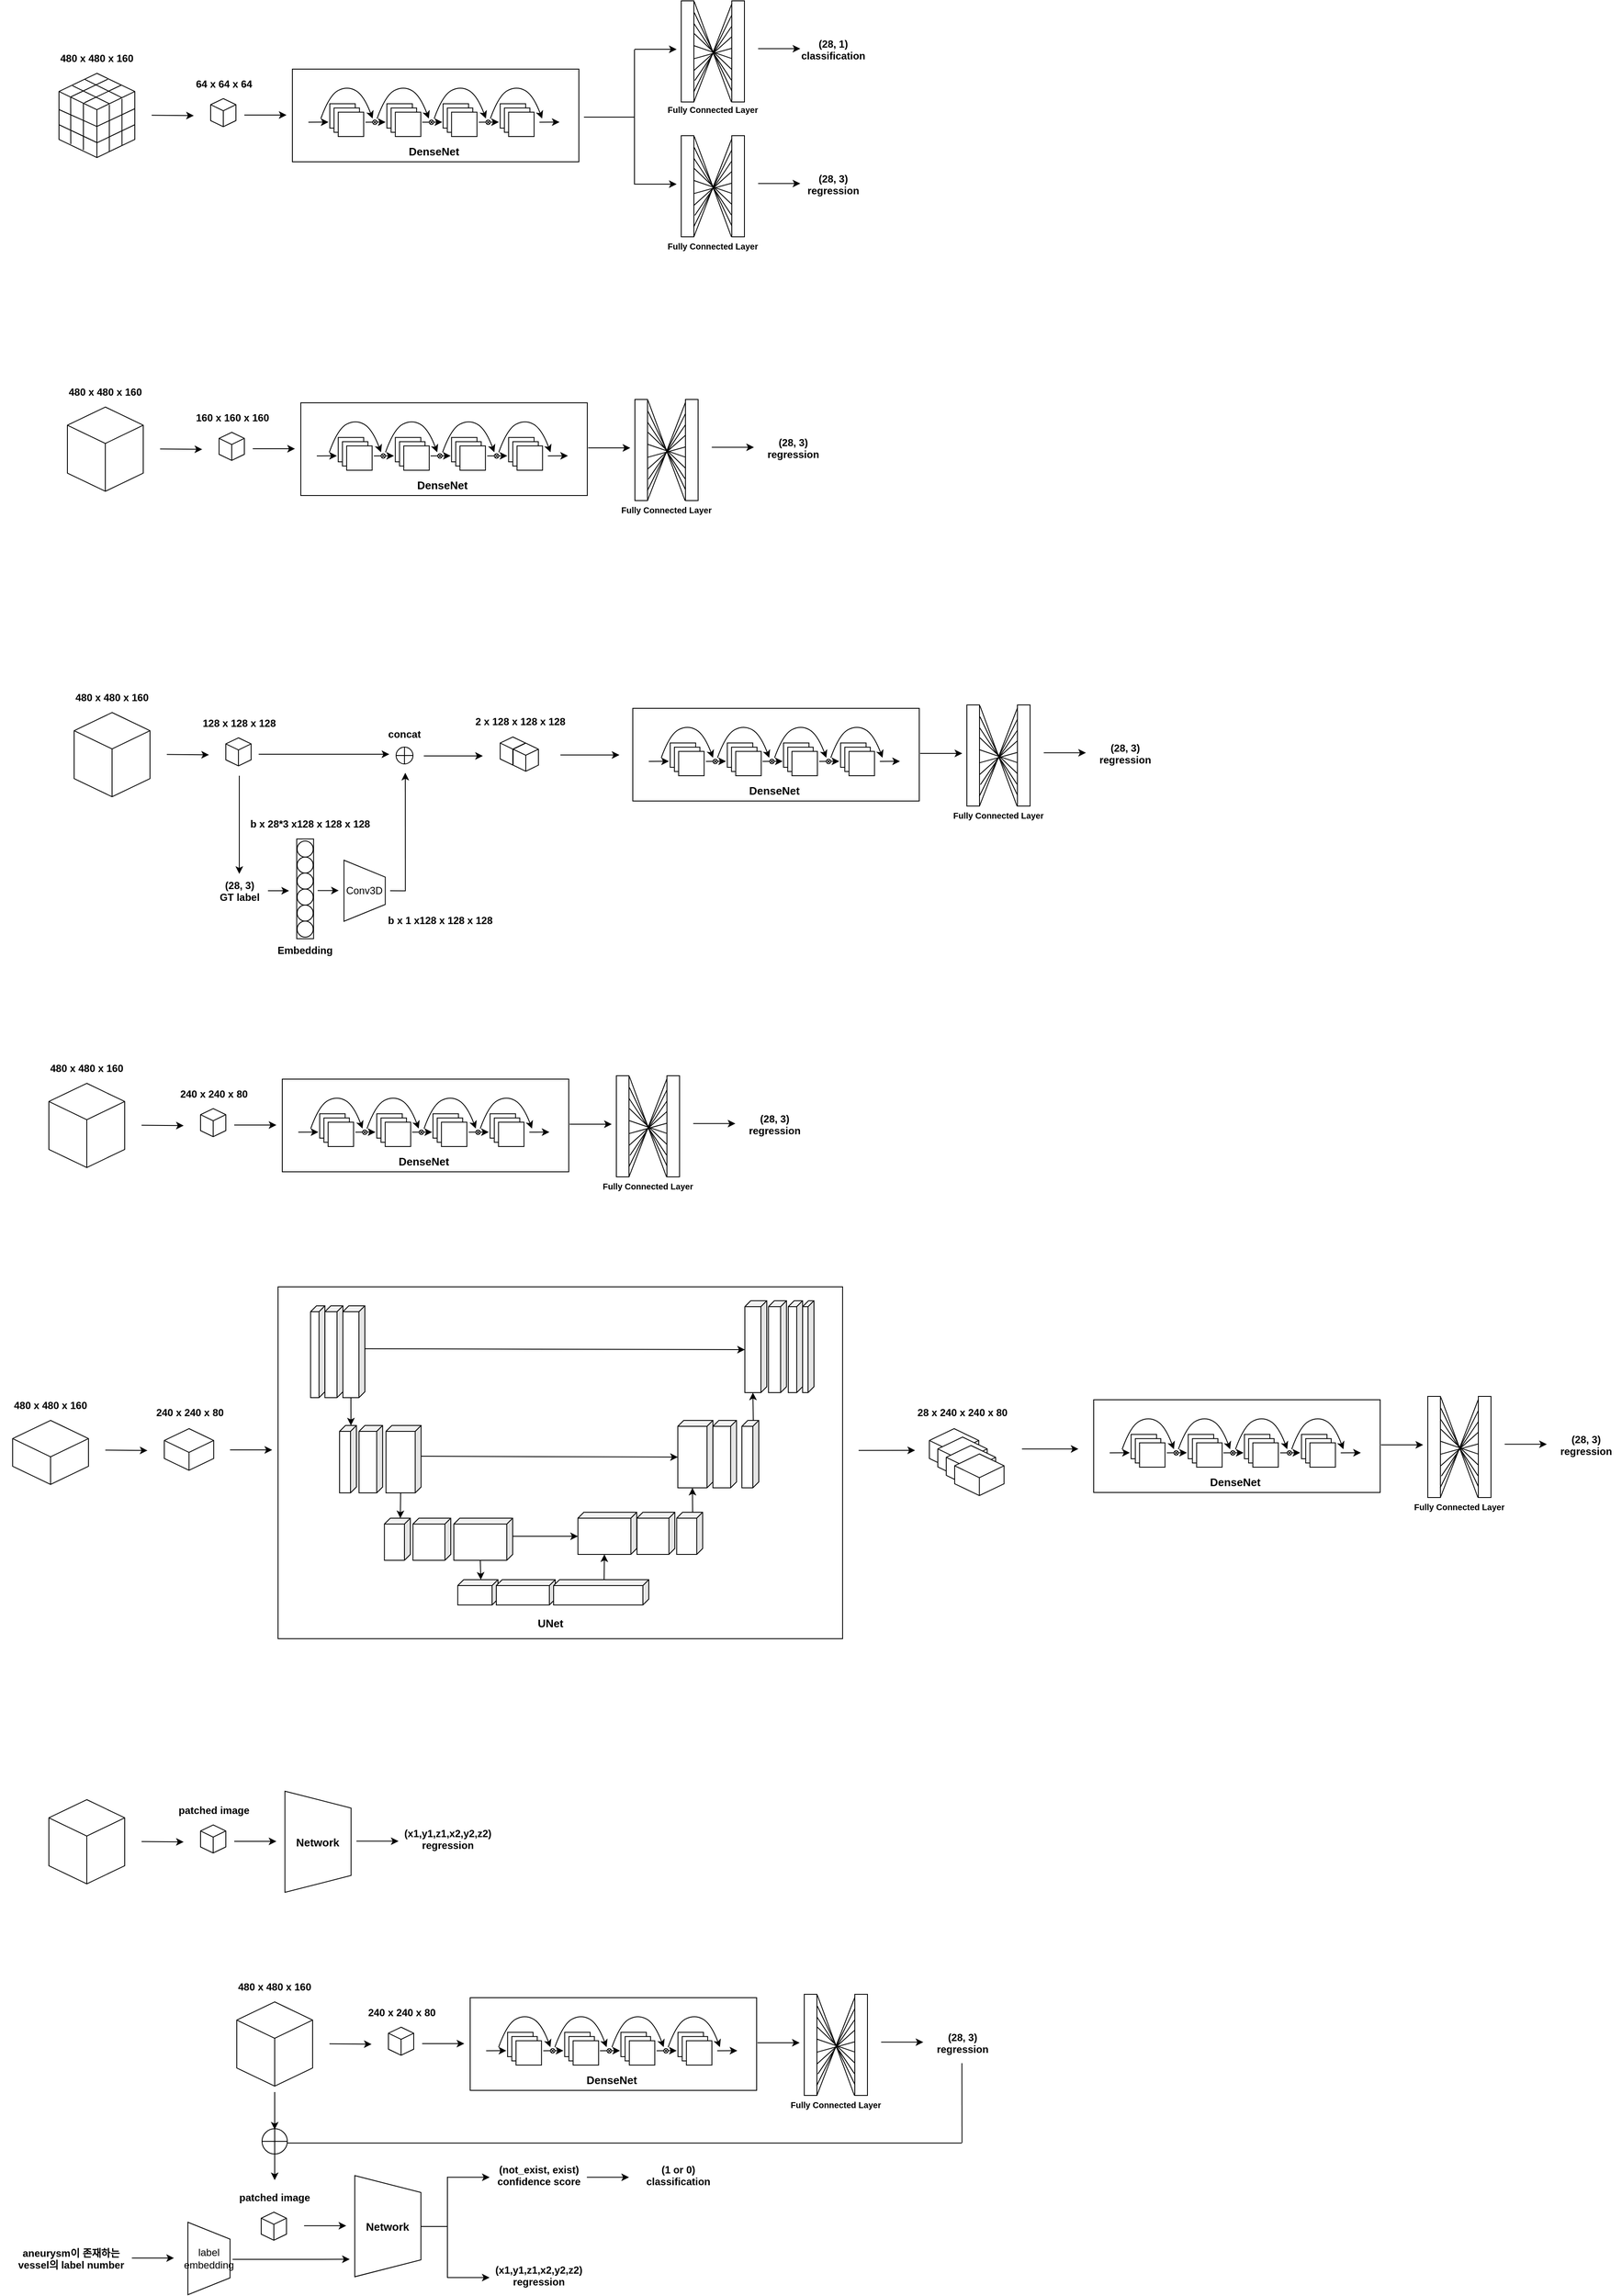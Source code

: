 <mxfile version="24.4.10" type="github">
  <diagram name="페이지-1" id="luRm6ZoS_67JZN6vgYwa">
    <mxGraphModel dx="1024" dy="527" grid="1" gridSize="10" guides="1" tooltips="1" connect="1" arrows="1" fold="1" page="1" pageScale="1" pageWidth="827" pageHeight="1169" math="0" shadow="0">
      <root>
        <mxCell id="0" />
        <mxCell id="1" parent="0" />
        <mxCell id="6-7fiTgcIDygKp-G1W7g-77" value="" style="rounded=0;whiteSpace=wrap;html=1;" parent="1" vertex="1">
          <mxGeometry x="387" y="1640" width="670" height="417.5" as="geometry" />
        </mxCell>
        <mxCell id="6-7fiTgcIDygKp-G1W7g-65" value="" style="shape=cube;whiteSpace=wrap;html=1;boundedLbl=1;backgroundOutline=1;darkOpacity=0.05;darkOpacity2=0.1;size=7;flipH=1;" parent="1" vertex="1">
          <mxGeometry x="941" y="1656.5" width="26.05" height="109" as="geometry" />
        </mxCell>
        <mxCell id="6-7fiTgcIDygKp-G1W7g-64" value="" style="shape=cube;whiteSpace=wrap;html=1;boundedLbl=1;backgroundOutline=1;darkOpacity=0.05;darkOpacity2=0.1;size=7;flipH=1;" parent="1" vertex="1">
          <mxGeometry x="969.05" y="1656.5" width="21.38" height="109" as="geometry" />
        </mxCell>
        <mxCell id="6-7fiTgcIDygKp-G1W7g-62" value="" style="shape=cube;whiteSpace=wrap;html=1;boundedLbl=1;backgroundOutline=1;darkOpacity=0.05;darkOpacity2=0.1;size=7;flipH=1;" parent="1" vertex="1">
          <mxGeometry x="861.44" y="1798.5" width="41.67" height="80" as="geometry" />
        </mxCell>
        <mxCell id="6-7fiTgcIDygKp-G1W7g-61" value="" style="shape=cube;whiteSpace=wrap;html=1;boundedLbl=1;backgroundOutline=1;darkOpacity=0.05;darkOpacity2=0.1;size=7;flipH=1;" parent="1" vertex="1">
          <mxGeometry x="903.11" y="1798.5" width="28" height="80" as="geometry" />
        </mxCell>
        <mxCell id="6-7fiTgcIDygKp-G1W7g-59" value="" style="shape=cube;whiteSpace=wrap;html=1;boundedLbl=1;backgroundOutline=1;darkOpacity=0.05;darkOpacity2=0.1;size=7;flipH=1;" parent="1" vertex="1">
          <mxGeometry x="742.89" y="1907.5" width="69.83" height="50" as="geometry" />
        </mxCell>
        <mxCell id="6-7fiTgcIDygKp-G1W7g-58" value="" style="shape=cube;whiteSpace=wrap;html=1;boundedLbl=1;backgroundOutline=1;darkOpacity=0.05;darkOpacity2=0.1;size=7;flipH=1;" parent="1" vertex="1">
          <mxGeometry x="813.0" y="1907.5" width="44.89" height="50" as="geometry" />
        </mxCell>
        <mxCell id="6-7fiTgcIDygKp-G1W7g-47" value="" style="shape=cube;whiteSpace=wrap;html=1;boundedLbl=1;backgroundOutline=1;darkOpacity=0.05;darkOpacity2=0.1;size=7;flipH=1;" parent="1" vertex="1">
          <mxGeometry x="425.62" y="1662.5" width="17" height="109" as="geometry" />
        </mxCell>
        <mxCell id="6-7fiTgcIDygKp-G1W7g-46" value="" style="shape=cube;whiteSpace=wrap;html=1;boundedLbl=1;backgroundOutline=1;darkOpacity=0.05;darkOpacity2=0.1;size=7;flipH=1;" parent="1" vertex="1">
          <mxGeometry x="442.62" y="1662.5" width="21.38" height="109" as="geometry" />
        </mxCell>
        <mxCell id="hgTVWzHPnjNBjNmEPsGD-20" value="" style="html=1;whiteSpace=wrap;shape=isoCube2;backgroundOutline=1;isoAngle=15;rounded=0;" parent="1" vertex="1">
          <mxGeometry x="307" y="230" width="30" height="33.33" as="geometry" />
        </mxCell>
        <mxCell id="hgTVWzHPnjNBjNmEPsGD-22" value="" style="endArrow=classic;html=1;rounded=0;" parent="1" edge="1">
          <mxGeometry width="50" height="50" relative="1" as="geometry">
            <mxPoint x="347" y="249.5" as="sourcePoint" />
            <mxPoint x="397" y="249.5" as="targetPoint" />
          </mxGeometry>
        </mxCell>
        <mxCell id="hgTVWzHPnjNBjNmEPsGD-55" value="" style="group;rounded=0;" parent="1" vertex="1" connectable="0">
          <mxGeometry x="423" y="215" width="330" height="90" as="geometry" />
        </mxCell>
        <mxCell id="hgTVWzHPnjNBjNmEPsGD-58" value="" style="rounded=0;whiteSpace=wrap;html=1;" parent="hgTVWzHPnjNBjNmEPsGD-55" vertex="1">
          <mxGeometry x="-19" y="-20" width="340" height="110" as="geometry" />
        </mxCell>
        <mxCell id="hgTVWzHPnjNBjNmEPsGD-26" value="" style="verticalLabelPosition=bottom;verticalAlign=top;html=1;shape=mxgraph.basic.layered_rect;dx=10;outlineConnect=0;whiteSpace=wrap;flipV=1;flipH=1;rounded=0;" parent="hgTVWzHPnjNBjNmEPsGD-55" vertex="1">
          <mxGeometry x="25.41" y="21.175" width="40.233" height="38.825" as="geometry" />
        </mxCell>
        <mxCell id="hgTVWzHPnjNBjNmEPsGD-27" value="" style="verticalLabelPosition=bottom;verticalAlign=top;html=1;shape=mxgraph.basic.layered_rect;dx=10;outlineConnect=0;whiteSpace=wrap;flipV=1;flipH=1;rounded=0;" parent="hgTVWzHPnjNBjNmEPsGD-55" vertex="1">
          <mxGeometry x="93.171" y="21.175" width="40.233" height="38.825" as="geometry" />
        </mxCell>
        <mxCell id="hgTVWzHPnjNBjNmEPsGD-34" value="" style="endArrow=classic;html=1;rounded=0;" parent="hgTVWzHPnjNBjNmEPsGD-55" edge="1">
          <mxGeometry width="50" height="50" relative="1" as="geometry">
            <mxPoint x="67.76" y="42.996" as="sourcePoint" />
            <mxPoint x="91.582" y="42.88" as="targetPoint" />
          </mxGeometry>
        </mxCell>
        <mxCell id="hgTVWzHPnjNBjNmEPsGD-40" value="" style="curved=1;endArrow=classic;html=1;rounded=0;" parent="hgTVWzHPnjNBjNmEPsGD-55" edge="1">
          <mxGeometry width="50" height="50" relative="1" as="geometry">
            <mxPoint x="81.524" y="38.645" as="sourcePoint" />
            <mxPoint x="142.932" y="38.645" as="targetPoint" />
            <Array as="points">
              <mxPoint x="91.582" y="10.588" />
              <mxPoint x="112.758" />
              <mxPoint x="132.345" y="10.588" />
            </Array>
          </mxGeometry>
        </mxCell>
        <mxCell id="hgTVWzHPnjNBjNmEPsGD-41" value="" style="shape=orEllipse;perimeter=ellipsePerimeter;whiteSpace=wrap;html=1;backgroundOutline=1;rounded=0;rotation=45;" parent="hgTVWzHPnjNBjNmEPsGD-55" vertex="1">
          <mxGeometry x="76.23" y="40.413" width="5.294" height="5.294" as="geometry" />
        </mxCell>
        <mxCell id="hgTVWzHPnjNBjNmEPsGD-44" value="" style="curved=1;endArrow=classic;html=1;rounded=0;" parent="hgTVWzHPnjNBjNmEPsGD-55" edge="1">
          <mxGeometry width="50" height="50" relative="1" as="geometry">
            <mxPoint x="14.823" y="38.645" as="sourcePoint" />
            <mxPoint x="76.23" y="38.645" as="targetPoint" />
            <Array as="points">
              <mxPoint x="24.881" y="10.588" />
              <mxPoint x="46.056" />
              <mxPoint x="65.643" y="10.588" />
            </Array>
          </mxGeometry>
        </mxCell>
        <mxCell id="hgTVWzHPnjNBjNmEPsGD-45" value="" style="verticalLabelPosition=bottom;verticalAlign=top;html=1;shape=mxgraph.basic.layered_rect;dx=10;outlineConnect=0;whiteSpace=wrap;flipV=1;flipH=1;rounded=0;" parent="hgTVWzHPnjNBjNmEPsGD-55" vertex="1">
          <mxGeometry x="159.872" y="21.175" width="40.233" height="38.825" as="geometry" />
        </mxCell>
        <mxCell id="hgTVWzHPnjNBjNmEPsGD-46" value="" style="verticalLabelPosition=bottom;verticalAlign=top;html=1;shape=mxgraph.basic.layered_rect;dx=10;outlineConnect=0;whiteSpace=wrap;flipV=1;flipH=1;rounded=0;" parent="hgTVWzHPnjNBjNmEPsGD-55" vertex="1">
          <mxGeometry x="227.633" y="21.175" width="40.233" height="38.825" as="geometry" />
        </mxCell>
        <mxCell id="hgTVWzHPnjNBjNmEPsGD-47" value="" style="endArrow=classic;html=1;rounded=0;" parent="hgTVWzHPnjNBjNmEPsGD-55" edge="1">
          <mxGeometry width="50" height="50" relative="1" as="geometry">
            <mxPoint x="202.223" y="42.996" as="sourcePoint" />
            <mxPoint x="226.045" y="42.88" as="targetPoint" />
          </mxGeometry>
        </mxCell>
        <mxCell id="hgTVWzHPnjNBjNmEPsGD-48" value="" style="curved=1;endArrow=classic;html=1;rounded=0;" parent="hgTVWzHPnjNBjNmEPsGD-55" edge="1">
          <mxGeometry width="50" height="50" relative="1" as="geometry">
            <mxPoint x="215.986" y="38.645" as="sourcePoint" />
            <mxPoint x="277.394" y="38.645" as="targetPoint" />
            <Array as="points">
              <mxPoint x="226.045" y="10.588" />
              <mxPoint x="247.22" />
              <mxPoint x="266.807" y="10.588" />
            </Array>
          </mxGeometry>
        </mxCell>
        <mxCell id="hgTVWzHPnjNBjNmEPsGD-49" value="" style="shape=orEllipse;perimeter=ellipsePerimeter;whiteSpace=wrap;html=1;backgroundOutline=1;rounded=0;rotation=45;" parent="hgTVWzHPnjNBjNmEPsGD-55" vertex="1">
          <mxGeometry x="210.693" y="40.413" width="5.294" height="5.294" as="geometry" />
        </mxCell>
        <mxCell id="hgTVWzHPnjNBjNmEPsGD-50" value="" style="curved=1;endArrow=classic;html=1;rounded=0;" parent="hgTVWzHPnjNBjNmEPsGD-55" edge="1">
          <mxGeometry width="50" height="50" relative="1" as="geometry">
            <mxPoint x="149.285" y="38.645" as="sourcePoint" />
            <mxPoint x="210.693" y="38.645" as="targetPoint" />
            <Array as="points">
              <mxPoint x="159.343" y="10.588" />
              <mxPoint x="180.518" />
              <mxPoint x="200.105" y="10.588" />
            </Array>
          </mxGeometry>
        </mxCell>
        <mxCell id="hgTVWzHPnjNBjNmEPsGD-51" value="" style="endArrow=classic;html=1;rounded=0;" parent="hgTVWzHPnjNBjNmEPsGD-55" edge="1">
          <mxGeometry width="50" height="50" relative="1" as="geometry">
            <mxPoint x="134.991" y="42.996" as="sourcePoint" />
            <mxPoint x="158.813" y="42.88" as="targetPoint" />
          </mxGeometry>
        </mxCell>
        <mxCell id="hgTVWzHPnjNBjNmEPsGD-52" value="" style="shape=orEllipse;perimeter=ellipsePerimeter;whiteSpace=wrap;html=1;backgroundOutline=1;rounded=0;rotation=45;" parent="hgTVWzHPnjNBjNmEPsGD-55" vertex="1">
          <mxGeometry x="143.462" y="40.413" width="5.294" height="5.294" as="geometry" />
        </mxCell>
        <mxCell id="hgTVWzHPnjNBjNmEPsGD-53" value="" style="endArrow=classic;html=1;rounded=0;" parent="hgTVWzHPnjNBjNmEPsGD-55" edge="1">
          <mxGeometry width="50" height="50" relative="1" as="geometry">
            <mxPoint y="42.996" as="sourcePoint" />
            <mxPoint x="23.822" y="42.88" as="targetPoint" />
          </mxGeometry>
        </mxCell>
        <mxCell id="hgTVWzHPnjNBjNmEPsGD-54" value="" style="endArrow=classic;html=1;rounded=0;" parent="hgTVWzHPnjNBjNmEPsGD-55" edge="1">
          <mxGeometry width="50" height="50" relative="1" as="geometry">
            <mxPoint x="274.218" y="42.996" as="sourcePoint" />
            <mxPoint x="298.04" y="42.88" as="targetPoint" />
          </mxGeometry>
        </mxCell>
        <mxCell id="hgTVWzHPnjNBjNmEPsGD-60" value="" style="endArrow=classic;html=1;rounded=0;" parent="1" edge="1">
          <mxGeometry width="50" height="50" relative="1" as="geometry">
            <mxPoint x="810" y="331.5" as="sourcePoint" />
            <mxPoint x="860" y="331.5" as="targetPoint" />
          </mxGeometry>
        </mxCell>
        <mxCell id="hgTVWzHPnjNBjNmEPsGD-64" value="64 x 64 x 64" style="swimlane;fontStyle=1;childLayout=stackLayout;horizontal=1;startSize=26;horizontalStack=0;resizeParent=1;resizeParentMax=0;resizeLast=0;collapsible=1;marginBottom=0;strokeColor=none;opacity=0;" parent="1" vertex="1">
          <mxGeometry x="275.5" y="202" width="95" height="20" as="geometry" />
        </mxCell>
        <mxCell id="hgTVWzHPnjNBjNmEPsGD-65" value="480 x 480 x 160" style="swimlane;fontStyle=1;childLayout=stackLayout;horizontal=1;startSize=26;horizontalStack=0;resizeParent=1;resizeParentMax=0;resizeLast=0;collapsible=1;marginBottom=0;strokeColor=none;opacity=0;" parent="1" vertex="1">
          <mxGeometry x="112" y="171.5" width="120" height="20" as="geometry">
            <mxRectangle x="90" y="170" width="110" height="30" as="alternateBounds" />
          </mxGeometry>
        </mxCell>
        <mxCell id="hgTVWzHPnjNBjNmEPsGD-66" value="(28, 3)&#xa;regression" style="swimlane;fontStyle=1;childLayout=stackLayout;horizontal=1;startSize=26;horizontalStack=0;resizeParent=1;resizeParentMax=0;resizeLast=0;collapsible=1;marginBottom=0;strokeColor=none;opacity=0;" parent="1" vertex="1">
          <mxGeometry x="1012" y="321.5" width="68" height="20" as="geometry" />
        </mxCell>
        <mxCell id="hgTVWzHPnjNBjNmEPsGD-68" value="" style="endArrow=classic;html=1;rounded=0;" parent="1" edge="1">
          <mxGeometry width="50" height="50" relative="1" as="geometry">
            <mxPoint x="956.75" y="330.81" as="sourcePoint" />
            <mxPoint x="1006.75" y="330.81" as="targetPoint" />
          </mxGeometry>
        </mxCell>
        <mxCell id="hgTVWzHPnjNBjNmEPsGD-2" value="" style="endArrow=classic;html=1;rounded=0;movable=1;resizable=1;rotatable=1;deletable=1;editable=1;locked=0;connectable=1;" parent="1" edge="1">
          <mxGeometry width="50" height="50" relative="1" as="geometry">
            <mxPoint x="237" y="249.71" as="sourcePoint" />
            <mxPoint x="287" y="250.21" as="targetPoint" />
          </mxGeometry>
        </mxCell>
        <mxCell id="hgTVWzHPnjNBjNmEPsGD-69" value="" style="group" parent="1" vertex="1" connectable="0">
          <mxGeometry x="127" y="200" width="90" height="100" as="geometry" />
        </mxCell>
        <mxCell id="hgTVWzHPnjNBjNmEPsGD-9" value="" style="html=1;whiteSpace=wrap;shape=isoCube2;backgroundOutline=1;isoAngle=15;movable=1;resizable=1;rotatable=1;deletable=1;editable=1;locked=0;connectable=1;rounded=0;" parent="hgTVWzHPnjNBjNmEPsGD-69" vertex="1">
          <mxGeometry width="90" height="100" as="geometry" />
        </mxCell>
        <mxCell id="hgTVWzHPnjNBjNmEPsGD-4" value="" style="endArrow=none;html=1;rounded=0;exitX=0;exitY=0.25;exitDx=0;exitDy=0;entryX=0.644;entryY=0.06;entryDx=0;entryDy=0;entryPerimeter=0;movable=1;resizable=1;rotatable=1;deletable=1;editable=1;locked=0;connectable=1;" parent="hgTVWzHPnjNBjNmEPsGD-69" edge="1">
          <mxGeometry width="50" height="50" relative="1" as="geometry">
            <mxPoint x="14" y="28" as="sourcePoint" />
            <mxPoint x="57.96" y="7" as="targetPoint" />
          </mxGeometry>
        </mxCell>
        <mxCell id="hgTVWzHPnjNBjNmEPsGD-5" value="" style="endArrow=none;html=1;rounded=0;exitX=0;exitY=0.25;exitDx=0;exitDy=0;entryX=0.496;entryY=0.83;entryDx=0;entryDy=0;entryPerimeter=0;movable=1;resizable=1;rotatable=1;deletable=1;editable=1;locked=0;connectable=1;" parent="hgTVWzHPnjNBjNmEPsGD-69" edge="1">
          <mxGeometry width="50" height="50" relative="1" as="geometry">
            <mxPoint y="61" as="sourcePoint" />
            <mxPoint x="44.64" y="82" as="targetPoint" />
          </mxGeometry>
        </mxCell>
        <mxCell id="hgTVWzHPnjNBjNmEPsGD-6" value="" style="endArrow=none;html=1;rounded=0;exitX=0.154;exitY=0.287;exitDx=0;exitDy=0;exitPerimeter=0;movable=1;resizable=1;rotatable=1;deletable=1;editable=1;locked=0;connectable=1;" parent="hgTVWzHPnjNBjNmEPsGD-69" source="hgTVWzHPnjNBjNmEPsGD-9" edge="1">
          <mxGeometry width="50" height="50" relative="1" as="geometry">
            <mxPoint x="14" y="30" as="sourcePoint" />
            <mxPoint x="14" y="84" as="targetPoint" />
          </mxGeometry>
        </mxCell>
        <mxCell id="hgTVWzHPnjNBjNmEPsGD-7" value="" style="endArrow=none;html=1;rounded=0;exitX=0;exitY=0.25;exitDx=0;exitDy=0;movable=1;resizable=1;rotatable=1;deletable=1;editable=1;locked=0;connectable=1;" parent="hgTVWzHPnjNBjNmEPsGD-69" edge="1">
          <mxGeometry width="50" height="50" relative="1" as="geometry">
            <mxPoint x="29" y="36" as="sourcePoint" />
            <mxPoint x="29" y="91" as="targetPoint" />
          </mxGeometry>
        </mxCell>
        <mxCell id="hgTVWzHPnjNBjNmEPsGD-10" value="" style="endArrow=none;html=1;rounded=0;exitX=0;exitY=0.25;exitDx=0;exitDy=0;entryX=0.644;entryY=0.06;entryDx=0;entryDy=0;entryPerimeter=0;movable=1;resizable=1;rotatable=1;deletable=1;editable=1;locked=0;connectable=1;" parent="hgTVWzHPnjNBjNmEPsGD-69" edge="1">
          <mxGeometry width="50" height="50" relative="1" as="geometry">
            <mxPoint x="30" y="35" as="sourcePoint" />
            <mxPoint x="73.96" y="14" as="targetPoint" />
          </mxGeometry>
        </mxCell>
        <mxCell id="hgTVWzHPnjNBjNmEPsGD-12" value="" style="endArrow=none;html=1;rounded=0;exitX=0;exitY=0.25;exitDx=0;exitDy=0;entryX=0.499;entryY=0.641;entryDx=0;entryDy=0;entryPerimeter=0;movable=1;resizable=1;rotatable=1;deletable=1;editable=1;locked=0;connectable=1;" parent="hgTVWzHPnjNBjNmEPsGD-69" edge="1">
          <mxGeometry width="50" height="50" relative="1" as="geometry">
            <mxPoint y="43" as="sourcePoint" />
            <mxPoint x="44.91" y="63.1" as="targetPoint" />
          </mxGeometry>
        </mxCell>
        <mxCell id="hgTVWzHPnjNBjNmEPsGD-13" value="" style="endArrow=none;html=1;rounded=0;exitX=0.496;exitY=0.632;exitDx=0;exitDy=0;entryX=0.644;entryY=0.06;entryDx=0;entryDy=0;entryPerimeter=0;exitPerimeter=0;movable=1;resizable=1;rotatable=1;deletable=1;editable=1;locked=0;connectable=1;" parent="hgTVWzHPnjNBjNmEPsGD-69" source="hgTVWzHPnjNBjNmEPsGD-9" edge="1">
          <mxGeometry width="50" height="50" relative="1" as="geometry">
            <mxPoint x="46" y="63" as="sourcePoint" />
            <mxPoint x="89.96" y="42" as="targetPoint" />
          </mxGeometry>
        </mxCell>
        <mxCell id="hgTVWzHPnjNBjNmEPsGD-14" value="" style="endArrow=none;html=1;rounded=0;exitX=0.504;exitY=0.823;exitDx=0;exitDy=0;entryX=0.644;entryY=0.06;entryDx=0;entryDy=0;entryPerimeter=0;exitPerimeter=0;movable=1;resizable=1;rotatable=1;deletable=1;editable=1;locked=0;connectable=1;" parent="hgTVWzHPnjNBjNmEPsGD-69" source="hgTVWzHPnjNBjNmEPsGD-9" edge="1">
          <mxGeometry width="50" height="50" relative="1" as="geometry">
            <mxPoint x="46" y="82" as="sourcePoint" />
            <mxPoint x="89.96" y="61" as="targetPoint" />
          </mxGeometry>
        </mxCell>
        <mxCell id="hgTVWzHPnjNBjNmEPsGD-15" value="" style="endArrow=none;html=1;rounded=0;exitX=0.675;exitY=0.372;exitDx=0;exitDy=0;exitPerimeter=0;movable=1;resizable=1;rotatable=1;deletable=1;editable=1;locked=0;connectable=1;" parent="hgTVWzHPnjNBjNmEPsGD-69" edge="1">
          <mxGeometry width="50" height="50" relative="1" as="geometry">
            <mxPoint x="59.75" y="37.2" as="sourcePoint" />
            <mxPoint x="59.77" y="93" as="targetPoint" />
          </mxGeometry>
        </mxCell>
        <mxCell id="hgTVWzHPnjNBjNmEPsGD-17" value="" style="endArrow=none;html=1;rounded=0;exitX=0.675;exitY=0.372;exitDx=0;exitDy=0;exitPerimeter=0;movable=1;resizable=1;rotatable=1;deletable=1;editable=1;locked=0;connectable=1;" parent="hgTVWzHPnjNBjNmEPsGD-69" edge="1">
          <mxGeometry width="50" height="50" relative="1" as="geometry">
            <mxPoint x="74.75" y="30.2" as="sourcePoint" />
            <mxPoint x="74.77" y="86" as="targetPoint" />
          </mxGeometry>
        </mxCell>
        <mxCell id="hgTVWzHPnjNBjNmEPsGD-18" value="" style="endArrow=none;html=1;rounded=0;exitX=0.167;exitY=0.147;exitDx=0;exitDy=0;entryX=0.499;entryY=0.641;entryDx=0;entryDy=0;entryPerimeter=0;exitPerimeter=0;movable=1;resizable=1;rotatable=1;deletable=1;editable=1;locked=0;connectable=1;" parent="hgTVWzHPnjNBjNmEPsGD-69" edge="1">
          <mxGeometry width="50" height="50" relative="1" as="geometry">
            <mxPoint x="16.03" y="14.7" as="sourcePoint" />
            <mxPoint x="59.91" y="36.1" as="targetPoint" />
          </mxGeometry>
        </mxCell>
        <mxCell id="hgTVWzHPnjNBjNmEPsGD-19" value="" style="endArrow=none;html=1;rounded=0;exitX=0.343;exitY=0.073;exitDx=0;exitDy=0;entryX=0.499;entryY=0.641;entryDx=0;entryDy=0;entryPerimeter=0;exitPerimeter=0;movable=1;resizable=1;rotatable=1;deletable=1;editable=1;locked=0;connectable=1;" parent="hgTVWzHPnjNBjNmEPsGD-69" source="hgTVWzHPnjNBjNmEPsGD-9" edge="1">
          <mxGeometry width="50" height="50" relative="1" as="geometry">
            <mxPoint x="31" y="8" as="sourcePoint" />
            <mxPoint x="74.91" y="29.1" as="targetPoint" />
          </mxGeometry>
        </mxCell>
        <mxCell id="hgTVWzHPnjNBjNmEPsGD-70" value="DenseNet" style="swimlane;fontStyle=1;childLayout=stackLayout;horizontal=1;startSize=26;horizontalStack=0;resizeParent=1;resizeParentMax=0;resizeLast=0;collapsible=1;marginBottom=0;strokeColor=none;opacity=0;fontSize=13;" parent="1" vertex="1">
          <mxGeometry x="527.11" y="282" width="90" height="20" as="geometry" />
        </mxCell>
        <mxCell id="hgTVWzHPnjNBjNmEPsGD-90" value="" style="group" parent="1" vertex="1" connectable="0">
          <mxGeometry x="865.5" y="274" width="75" height="120" as="geometry" />
        </mxCell>
        <mxCell id="hgTVWzHPnjNBjNmEPsGD-71" value="" style="rounded=0;whiteSpace=wrap;html=1;rotation=90;" parent="hgTVWzHPnjNBjNmEPsGD-90" vertex="1">
          <mxGeometry x="-52.5" y="52.5" width="120" height="15" as="geometry" />
        </mxCell>
        <mxCell id="hgTVWzHPnjNBjNmEPsGD-74" value="" style="endArrow=none;html=1;entryX=0.032;entryY=1.007;entryDx=0;entryDy=0;entryPerimeter=0;exitX=1;exitY=0;exitDx=0;exitDy=0;" parent="hgTVWzHPnjNBjNmEPsGD-90" source="hgTVWzHPnjNBjNmEPsGD-71" target="hgTVWzHPnjNBjNmEPsGD-73" edge="1">
          <mxGeometry width="50" height="50" relative="1" as="geometry">
            <mxPoint x="17.5" y="118.5" as="sourcePoint" />
            <mxPoint x="57.5" y="8.5" as="targetPoint" />
          </mxGeometry>
        </mxCell>
        <mxCell id="hgTVWzHPnjNBjNmEPsGD-75" value="" style="endArrow=none;html=1;entryX=0.142;entryY=1.007;entryDx=0;entryDy=0;entryPerimeter=0;exitX=0.904;exitY=0.02;exitDx=0;exitDy=0;exitPerimeter=0;" parent="hgTVWzHPnjNBjNmEPsGD-90" source="hgTVWzHPnjNBjNmEPsGD-71" target="hgTVWzHPnjNBjNmEPsGD-73" edge="1">
          <mxGeometry width="50" height="50" relative="1" as="geometry">
            <mxPoint x="17.5" y="118.71" as="sourcePoint" />
            <mxPoint x="61.5" y="2.71" as="targetPoint" />
          </mxGeometry>
        </mxCell>
        <mxCell id="hgTVWzHPnjNBjNmEPsGD-76" value="" style="endArrow=none;html=1;entryX=0.25;entryY=1;entryDx=0;entryDy=0;exitX=0.788;exitY=-0.14;exitDx=0;exitDy=0;exitPerimeter=0;" parent="hgTVWzHPnjNBjNmEPsGD-90" target="hgTVWzHPnjNBjNmEPsGD-73" edge="1">
          <mxGeometry width="50" height="50" relative="1" as="geometry">
            <mxPoint x="16.1" y="94.56" as="sourcePoint" />
            <mxPoint x="59" y="30.71" as="targetPoint" />
          </mxGeometry>
        </mxCell>
        <mxCell id="hgTVWzHPnjNBjNmEPsGD-77" value="" style="endArrow=none;html=1;entryX=0.352;entryY=0.98;entryDx=0;entryDy=0;entryPerimeter=0;exitX=0.687;exitY=-0.015;exitDx=0;exitDy=0;exitPerimeter=0;" parent="hgTVWzHPnjNBjNmEPsGD-90" source="hgTVWzHPnjNBjNmEPsGD-71" target="hgTVWzHPnjNBjNmEPsGD-73" edge="1">
          <mxGeometry width="50" height="50" relative="1" as="geometry">
            <mxPoint x="17.5" y="78.5" as="sourcePoint" />
            <mxPoint x="60.4" y="30.5" as="targetPoint" />
          </mxGeometry>
        </mxCell>
        <mxCell id="hgTVWzHPnjNBjNmEPsGD-84" value="" style="endArrow=none;html=1;exitX=0.568;exitY=-0.078;exitDx=0;exitDy=0;exitPerimeter=0;entryX=0.47;entryY=1.005;entryDx=0;entryDy=0;entryPerimeter=0;" parent="hgTVWzHPnjNBjNmEPsGD-90" target="hgTVWzHPnjNBjNmEPsGD-73" edge="1">
          <mxGeometry width="50" height="50" relative="1" as="geometry">
            <mxPoint x="14.5" y="68.83" as="sourcePoint" />
            <mxPoint x="58.825" y="55.5" as="targetPoint" />
          </mxGeometry>
        </mxCell>
        <mxCell id="hgTVWzHPnjNBjNmEPsGD-85" value="" style="endArrow=none;html=1;entryX=0.032;entryY=1.007;entryDx=0;entryDy=0;entryPerimeter=0;exitX=1;exitY=0;exitDx=0;exitDy=0;" parent="hgTVWzHPnjNBjNmEPsGD-90" edge="1">
          <mxGeometry width="50" height="50" relative="1" as="geometry">
            <mxPoint x="15.5" y="1" as="sourcePoint" />
            <mxPoint x="59.5" y="120" as="targetPoint" />
          </mxGeometry>
        </mxCell>
        <mxCell id="hgTVWzHPnjNBjNmEPsGD-86" value="" style="endArrow=none;html=1;entryX=0.142;entryY=1.007;entryDx=0;entryDy=0;entryPerimeter=0;exitX=0.904;exitY=0.02;exitDx=0;exitDy=0;exitPerimeter=0;" parent="hgTVWzHPnjNBjNmEPsGD-90" edge="1">
          <mxGeometry width="50" height="50" relative="1" as="geometry">
            <mxPoint x="15.5" y="14" as="sourcePoint" />
            <mxPoint x="60.5" y="108" as="targetPoint" />
          </mxGeometry>
        </mxCell>
        <mxCell id="hgTVWzHPnjNBjNmEPsGD-87" value="" style="endArrow=none;html=1;entryX=0.25;entryY=1;entryDx=0;entryDy=0;exitX=0.788;exitY=-0.14;exitDx=0;exitDy=0;exitPerimeter=0;" parent="hgTVWzHPnjNBjNmEPsGD-90" edge="1">
          <mxGeometry width="50" height="50" relative="1" as="geometry">
            <mxPoint x="15.1" y="27.0" as="sourcePoint" />
            <mxPoint x="59.5" y="94.06" as="targetPoint" />
          </mxGeometry>
        </mxCell>
        <mxCell id="hgTVWzHPnjNBjNmEPsGD-88" value="" style="endArrow=none;html=1;entryX=0.352;entryY=0.98;entryDx=0;entryDy=0;entryPerimeter=0;exitX=0.687;exitY=-0.015;exitDx=0;exitDy=0;exitPerimeter=0;" parent="hgTVWzHPnjNBjNmEPsGD-90" edge="1">
          <mxGeometry width="50" height="50" relative="1" as="geometry">
            <mxPoint x="15.5" y="39" as="sourcePoint" />
            <mxPoint x="60.5" y="82" as="targetPoint" />
          </mxGeometry>
        </mxCell>
        <mxCell id="hgTVWzHPnjNBjNmEPsGD-89" value="" style="endArrow=none;html=1;exitX=0.568;exitY=-0.078;exitDx=0;exitDy=0;exitPerimeter=0;entryX=0.47;entryY=1.005;entryDx=0;entryDy=0;entryPerimeter=0;" parent="hgTVWzHPnjNBjNmEPsGD-90" edge="1">
          <mxGeometry width="50" height="50" relative="1" as="geometry">
            <mxPoint x="14.5" y="53.0" as="sourcePoint" />
            <mxPoint x="59.5" y="68.33" as="targetPoint" />
          </mxGeometry>
        </mxCell>
        <mxCell id="hgTVWzHPnjNBjNmEPsGD-73" value="" style="rounded=0;whiteSpace=wrap;html=1;rotation=90;" parent="hgTVWzHPnjNBjNmEPsGD-90" vertex="1">
          <mxGeometry x="7.5" y="52.5" width="120" height="15" as="geometry" />
        </mxCell>
        <mxCell id="hgTVWzHPnjNBjNmEPsGD-91" value="Fully Connected Layer" style="swimlane;fontStyle=1;childLayout=stackLayout;horizontal=1;startSize=26;horizontalStack=0;resizeParent=1;resizeParentMax=0;resizeLast=0;collapsible=1;marginBottom=0;strokeColor=none;opacity=0;fontSize=10;" parent="1" vertex="1">
          <mxGeometry x="821.13" y="395" width="163.75" height="20" as="geometry" />
        </mxCell>
        <mxCell id="YevyngudE0FrvX2Xh1Zj-1" value="" style="endArrow=none;html=1;rounded=0;" parent="1" edge="1">
          <mxGeometry width="50" height="50" relative="1" as="geometry">
            <mxPoint x="750" y="252" as="sourcePoint" />
            <mxPoint x="810" y="252" as="targetPoint" />
          </mxGeometry>
        </mxCell>
        <mxCell id="YevyngudE0FrvX2Xh1Zj-2" value="" style="endArrow=none;html=1;rounded=0;" parent="1" edge="1">
          <mxGeometry width="50" height="50" relative="1" as="geometry">
            <mxPoint x="810" y="332" as="sourcePoint" />
            <mxPoint x="810" y="252" as="targetPoint" />
          </mxGeometry>
        </mxCell>
        <mxCell id="YevyngudE0FrvX2Xh1Zj-37" value="" style="endArrow=classic;html=1;rounded=0;" parent="1" edge="1">
          <mxGeometry width="50" height="50" relative="1" as="geometry">
            <mxPoint x="810" y="171.5" as="sourcePoint" />
            <mxPoint x="860" y="171.5" as="targetPoint" />
          </mxGeometry>
        </mxCell>
        <mxCell id="YevyngudE0FrvX2Xh1Zj-38" value="(28, 1)&#xa;classification" style="swimlane;fontStyle=1;childLayout=stackLayout;horizontal=1;startSize=26;horizontalStack=0;resizeParent=1;resizeParentMax=0;resizeLast=0;collapsible=1;marginBottom=0;strokeColor=none;opacity=0;" parent="1" vertex="1">
          <mxGeometry x="1012" y="161.5" width="68" height="20" as="geometry" />
        </mxCell>
        <mxCell id="YevyngudE0FrvX2Xh1Zj-39" value="" style="endArrow=classic;html=1;rounded=0;" parent="1" edge="1">
          <mxGeometry width="50" height="50" relative="1" as="geometry">
            <mxPoint x="956.75" y="170.81" as="sourcePoint" />
            <mxPoint x="1006.75" y="170.81" as="targetPoint" />
          </mxGeometry>
        </mxCell>
        <mxCell id="YevyngudE0FrvX2Xh1Zj-40" value="" style="group" parent="1" vertex="1" connectable="0">
          <mxGeometry x="865.5" y="114" width="75" height="120" as="geometry" />
        </mxCell>
        <mxCell id="YevyngudE0FrvX2Xh1Zj-41" value="" style="rounded=0;whiteSpace=wrap;html=1;rotation=90;" parent="YevyngudE0FrvX2Xh1Zj-40" vertex="1">
          <mxGeometry x="-52.5" y="52.5" width="120" height="15" as="geometry" />
        </mxCell>
        <mxCell id="YevyngudE0FrvX2Xh1Zj-42" value="" style="endArrow=none;html=1;entryX=0.032;entryY=1.007;entryDx=0;entryDy=0;entryPerimeter=0;exitX=1;exitY=0;exitDx=0;exitDy=0;" parent="YevyngudE0FrvX2Xh1Zj-40" source="YevyngudE0FrvX2Xh1Zj-41" target="YevyngudE0FrvX2Xh1Zj-52" edge="1">
          <mxGeometry width="50" height="50" relative="1" as="geometry">
            <mxPoint x="17.5" y="118.5" as="sourcePoint" />
            <mxPoint x="57.5" y="8.5" as="targetPoint" />
          </mxGeometry>
        </mxCell>
        <mxCell id="YevyngudE0FrvX2Xh1Zj-43" value="" style="endArrow=none;html=1;entryX=0.142;entryY=1.007;entryDx=0;entryDy=0;entryPerimeter=0;exitX=0.904;exitY=0.02;exitDx=0;exitDy=0;exitPerimeter=0;" parent="YevyngudE0FrvX2Xh1Zj-40" source="YevyngudE0FrvX2Xh1Zj-41" target="YevyngudE0FrvX2Xh1Zj-52" edge="1">
          <mxGeometry width="50" height="50" relative="1" as="geometry">
            <mxPoint x="17.5" y="118.71" as="sourcePoint" />
            <mxPoint x="61.5" y="2.71" as="targetPoint" />
          </mxGeometry>
        </mxCell>
        <mxCell id="YevyngudE0FrvX2Xh1Zj-44" value="" style="endArrow=none;html=1;entryX=0.25;entryY=1;entryDx=0;entryDy=0;exitX=0.788;exitY=-0.14;exitDx=0;exitDy=0;exitPerimeter=0;" parent="YevyngudE0FrvX2Xh1Zj-40" target="YevyngudE0FrvX2Xh1Zj-52" edge="1">
          <mxGeometry width="50" height="50" relative="1" as="geometry">
            <mxPoint x="16.1" y="94.56" as="sourcePoint" />
            <mxPoint x="59" y="30.71" as="targetPoint" />
          </mxGeometry>
        </mxCell>
        <mxCell id="YevyngudE0FrvX2Xh1Zj-45" value="" style="endArrow=none;html=1;entryX=0.352;entryY=0.98;entryDx=0;entryDy=0;entryPerimeter=0;exitX=0.687;exitY=-0.015;exitDx=0;exitDy=0;exitPerimeter=0;" parent="YevyngudE0FrvX2Xh1Zj-40" source="YevyngudE0FrvX2Xh1Zj-41" target="YevyngudE0FrvX2Xh1Zj-52" edge="1">
          <mxGeometry width="50" height="50" relative="1" as="geometry">
            <mxPoint x="17.5" y="78.5" as="sourcePoint" />
            <mxPoint x="60.4" y="30.5" as="targetPoint" />
          </mxGeometry>
        </mxCell>
        <mxCell id="YevyngudE0FrvX2Xh1Zj-46" value="" style="endArrow=none;html=1;exitX=0.568;exitY=-0.078;exitDx=0;exitDy=0;exitPerimeter=0;entryX=0.47;entryY=1.005;entryDx=0;entryDy=0;entryPerimeter=0;" parent="YevyngudE0FrvX2Xh1Zj-40" target="YevyngudE0FrvX2Xh1Zj-52" edge="1">
          <mxGeometry width="50" height="50" relative="1" as="geometry">
            <mxPoint x="14.5" y="68.83" as="sourcePoint" />
            <mxPoint x="58.825" y="55.5" as="targetPoint" />
          </mxGeometry>
        </mxCell>
        <mxCell id="YevyngudE0FrvX2Xh1Zj-47" value="" style="endArrow=none;html=1;entryX=0.032;entryY=1.007;entryDx=0;entryDy=0;entryPerimeter=0;exitX=1;exitY=0;exitDx=0;exitDy=0;" parent="YevyngudE0FrvX2Xh1Zj-40" edge="1">
          <mxGeometry width="50" height="50" relative="1" as="geometry">
            <mxPoint x="15.5" y="1" as="sourcePoint" />
            <mxPoint x="59.5" y="120" as="targetPoint" />
          </mxGeometry>
        </mxCell>
        <mxCell id="YevyngudE0FrvX2Xh1Zj-48" value="" style="endArrow=none;html=1;entryX=0.142;entryY=1.007;entryDx=0;entryDy=0;entryPerimeter=0;exitX=0.904;exitY=0.02;exitDx=0;exitDy=0;exitPerimeter=0;" parent="YevyngudE0FrvX2Xh1Zj-40" edge="1">
          <mxGeometry width="50" height="50" relative="1" as="geometry">
            <mxPoint x="15.5" y="14" as="sourcePoint" />
            <mxPoint x="60.5" y="108" as="targetPoint" />
          </mxGeometry>
        </mxCell>
        <mxCell id="YevyngudE0FrvX2Xh1Zj-49" value="" style="endArrow=none;html=1;entryX=0.25;entryY=1;entryDx=0;entryDy=0;exitX=0.788;exitY=-0.14;exitDx=0;exitDy=0;exitPerimeter=0;" parent="YevyngudE0FrvX2Xh1Zj-40" edge="1">
          <mxGeometry width="50" height="50" relative="1" as="geometry">
            <mxPoint x="15.1" y="27.0" as="sourcePoint" />
            <mxPoint x="59.5" y="94.06" as="targetPoint" />
          </mxGeometry>
        </mxCell>
        <mxCell id="YevyngudE0FrvX2Xh1Zj-50" value="" style="endArrow=none;html=1;entryX=0.352;entryY=0.98;entryDx=0;entryDy=0;entryPerimeter=0;exitX=0.687;exitY=-0.015;exitDx=0;exitDy=0;exitPerimeter=0;" parent="YevyngudE0FrvX2Xh1Zj-40" edge="1">
          <mxGeometry width="50" height="50" relative="1" as="geometry">
            <mxPoint x="15.5" y="39" as="sourcePoint" />
            <mxPoint x="60.5" y="82" as="targetPoint" />
          </mxGeometry>
        </mxCell>
        <mxCell id="YevyngudE0FrvX2Xh1Zj-51" value="" style="endArrow=none;html=1;exitX=0.568;exitY=-0.078;exitDx=0;exitDy=0;exitPerimeter=0;entryX=0.47;entryY=1.005;entryDx=0;entryDy=0;entryPerimeter=0;" parent="YevyngudE0FrvX2Xh1Zj-40" edge="1">
          <mxGeometry width="50" height="50" relative="1" as="geometry">
            <mxPoint x="14.5" y="53.0" as="sourcePoint" />
            <mxPoint x="59.5" y="68.33" as="targetPoint" />
          </mxGeometry>
        </mxCell>
        <mxCell id="YevyngudE0FrvX2Xh1Zj-52" value="" style="rounded=0;whiteSpace=wrap;html=1;rotation=90;" parent="YevyngudE0FrvX2Xh1Zj-40" vertex="1">
          <mxGeometry x="7.5" y="52.5" width="120" height="15" as="geometry" />
        </mxCell>
        <mxCell id="YevyngudE0FrvX2Xh1Zj-53" value="Fully Connected Layer" style="swimlane;fontStyle=1;childLayout=stackLayout;horizontal=1;startSize=26;horizontalStack=0;resizeParent=1;resizeParentMax=0;resizeLast=0;collapsible=1;marginBottom=0;strokeColor=none;opacity=0;fontSize=10;" parent="1" vertex="1">
          <mxGeometry x="821.13" y="233" width="163.75" height="20" as="geometry" />
        </mxCell>
        <mxCell id="YevyngudE0FrvX2Xh1Zj-54" value="" style="endArrow=none;html=1;rounded=0;" parent="1" edge="1">
          <mxGeometry width="50" height="50" relative="1" as="geometry">
            <mxPoint x="810" y="252" as="sourcePoint" />
            <mxPoint x="810" y="172" as="targetPoint" />
          </mxGeometry>
        </mxCell>
        <mxCell id="YevyngudE0FrvX2Xh1Zj-55" value="" style="html=1;whiteSpace=wrap;shape=isoCube2;backgroundOutline=1;isoAngle=15;rounded=0;" parent="1" vertex="1">
          <mxGeometry x="317" y="626" width="30" height="33.33" as="geometry" />
        </mxCell>
        <mxCell id="YevyngudE0FrvX2Xh1Zj-56" value="" style="endArrow=classic;html=1;rounded=0;" parent="1" edge="1">
          <mxGeometry width="50" height="50" relative="1" as="geometry">
            <mxPoint x="357" y="645.5" as="sourcePoint" />
            <mxPoint x="407" y="645.5" as="targetPoint" />
          </mxGeometry>
        </mxCell>
        <mxCell id="YevyngudE0FrvX2Xh1Zj-57" value="" style="group;rounded=0;" parent="1" vertex="1" connectable="0">
          <mxGeometry x="433" y="611" width="330" height="90" as="geometry" />
        </mxCell>
        <mxCell id="YevyngudE0FrvX2Xh1Zj-58" value="" style="rounded=0;whiteSpace=wrap;html=1;" parent="YevyngudE0FrvX2Xh1Zj-57" vertex="1">
          <mxGeometry x="-19" y="-20" width="340" height="110" as="geometry" />
        </mxCell>
        <mxCell id="YevyngudE0FrvX2Xh1Zj-59" value="" style="verticalLabelPosition=bottom;verticalAlign=top;html=1;shape=mxgraph.basic.layered_rect;dx=10;outlineConnect=0;whiteSpace=wrap;flipV=1;flipH=1;rounded=0;" parent="YevyngudE0FrvX2Xh1Zj-57" vertex="1">
          <mxGeometry x="25.41" y="21.175" width="40.233" height="38.825" as="geometry" />
        </mxCell>
        <mxCell id="YevyngudE0FrvX2Xh1Zj-60" value="" style="verticalLabelPosition=bottom;verticalAlign=top;html=1;shape=mxgraph.basic.layered_rect;dx=10;outlineConnect=0;whiteSpace=wrap;flipV=1;flipH=1;rounded=0;" parent="YevyngudE0FrvX2Xh1Zj-57" vertex="1">
          <mxGeometry x="93.171" y="21.175" width="40.233" height="38.825" as="geometry" />
        </mxCell>
        <mxCell id="YevyngudE0FrvX2Xh1Zj-61" value="" style="endArrow=classic;html=1;rounded=0;" parent="YevyngudE0FrvX2Xh1Zj-57" edge="1">
          <mxGeometry width="50" height="50" relative="1" as="geometry">
            <mxPoint x="67.76" y="42.996" as="sourcePoint" />
            <mxPoint x="91.582" y="42.88" as="targetPoint" />
          </mxGeometry>
        </mxCell>
        <mxCell id="YevyngudE0FrvX2Xh1Zj-62" value="" style="curved=1;endArrow=classic;html=1;rounded=0;" parent="YevyngudE0FrvX2Xh1Zj-57" edge="1">
          <mxGeometry width="50" height="50" relative="1" as="geometry">
            <mxPoint x="81.524" y="38.645" as="sourcePoint" />
            <mxPoint x="142.932" y="38.645" as="targetPoint" />
            <Array as="points">
              <mxPoint x="91.582" y="10.588" />
              <mxPoint x="112.758" />
              <mxPoint x="132.345" y="10.588" />
            </Array>
          </mxGeometry>
        </mxCell>
        <mxCell id="YevyngudE0FrvX2Xh1Zj-63" value="" style="shape=orEllipse;perimeter=ellipsePerimeter;whiteSpace=wrap;html=1;backgroundOutline=1;rounded=0;rotation=45;" parent="YevyngudE0FrvX2Xh1Zj-57" vertex="1">
          <mxGeometry x="76.23" y="40.413" width="5.294" height="5.294" as="geometry" />
        </mxCell>
        <mxCell id="YevyngudE0FrvX2Xh1Zj-64" value="" style="curved=1;endArrow=classic;html=1;rounded=0;" parent="YevyngudE0FrvX2Xh1Zj-57" edge="1">
          <mxGeometry width="50" height="50" relative="1" as="geometry">
            <mxPoint x="14.823" y="38.645" as="sourcePoint" />
            <mxPoint x="76.23" y="38.645" as="targetPoint" />
            <Array as="points">
              <mxPoint x="24.881" y="10.588" />
              <mxPoint x="46.056" />
              <mxPoint x="65.643" y="10.588" />
            </Array>
          </mxGeometry>
        </mxCell>
        <mxCell id="YevyngudE0FrvX2Xh1Zj-65" value="" style="verticalLabelPosition=bottom;verticalAlign=top;html=1;shape=mxgraph.basic.layered_rect;dx=10;outlineConnect=0;whiteSpace=wrap;flipV=1;flipH=1;rounded=0;" parent="YevyngudE0FrvX2Xh1Zj-57" vertex="1">
          <mxGeometry x="159.872" y="21.175" width="40.233" height="38.825" as="geometry" />
        </mxCell>
        <mxCell id="YevyngudE0FrvX2Xh1Zj-66" value="" style="verticalLabelPosition=bottom;verticalAlign=top;html=1;shape=mxgraph.basic.layered_rect;dx=10;outlineConnect=0;whiteSpace=wrap;flipV=1;flipH=1;rounded=0;" parent="YevyngudE0FrvX2Xh1Zj-57" vertex="1">
          <mxGeometry x="227.633" y="21.175" width="40.233" height="38.825" as="geometry" />
        </mxCell>
        <mxCell id="YevyngudE0FrvX2Xh1Zj-67" value="" style="endArrow=classic;html=1;rounded=0;" parent="YevyngudE0FrvX2Xh1Zj-57" edge="1">
          <mxGeometry width="50" height="50" relative="1" as="geometry">
            <mxPoint x="202.223" y="42.996" as="sourcePoint" />
            <mxPoint x="226.045" y="42.88" as="targetPoint" />
          </mxGeometry>
        </mxCell>
        <mxCell id="YevyngudE0FrvX2Xh1Zj-68" value="" style="curved=1;endArrow=classic;html=1;rounded=0;" parent="YevyngudE0FrvX2Xh1Zj-57" edge="1">
          <mxGeometry width="50" height="50" relative="1" as="geometry">
            <mxPoint x="215.986" y="38.645" as="sourcePoint" />
            <mxPoint x="277.394" y="38.645" as="targetPoint" />
            <Array as="points">
              <mxPoint x="226.045" y="10.588" />
              <mxPoint x="247.22" />
              <mxPoint x="266.807" y="10.588" />
            </Array>
          </mxGeometry>
        </mxCell>
        <mxCell id="YevyngudE0FrvX2Xh1Zj-69" value="" style="shape=orEllipse;perimeter=ellipsePerimeter;whiteSpace=wrap;html=1;backgroundOutline=1;rounded=0;rotation=45;" parent="YevyngudE0FrvX2Xh1Zj-57" vertex="1">
          <mxGeometry x="210.693" y="40.413" width="5.294" height="5.294" as="geometry" />
        </mxCell>
        <mxCell id="YevyngudE0FrvX2Xh1Zj-70" value="" style="curved=1;endArrow=classic;html=1;rounded=0;" parent="YevyngudE0FrvX2Xh1Zj-57" edge="1">
          <mxGeometry width="50" height="50" relative="1" as="geometry">
            <mxPoint x="149.285" y="38.645" as="sourcePoint" />
            <mxPoint x="210.693" y="38.645" as="targetPoint" />
            <Array as="points">
              <mxPoint x="159.343" y="10.588" />
              <mxPoint x="180.518" />
              <mxPoint x="200.105" y="10.588" />
            </Array>
          </mxGeometry>
        </mxCell>
        <mxCell id="YevyngudE0FrvX2Xh1Zj-71" value="" style="endArrow=classic;html=1;rounded=0;" parent="YevyngudE0FrvX2Xh1Zj-57" edge="1">
          <mxGeometry width="50" height="50" relative="1" as="geometry">
            <mxPoint x="134.991" y="42.996" as="sourcePoint" />
            <mxPoint x="158.813" y="42.88" as="targetPoint" />
          </mxGeometry>
        </mxCell>
        <mxCell id="YevyngudE0FrvX2Xh1Zj-72" value="" style="shape=orEllipse;perimeter=ellipsePerimeter;whiteSpace=wrap;html=1;backgroundOutline=1;rounded=0;rotation=45;" parent="YevyngudE0FrvX2Xh1Zj-57" vertex="1">
          <mxGeometry x="143.462" y="40.413" width="5.294" height="5.294" as="geometry" />
        </mxCell>
        <mxCell id="YevyngudE0FrvX2Xh1Zj-73" value="" style="endArrow=classic;html=1;rounded=0;" parent="YevyngudE0FrvX2Xh1Zj-57" edge="1">
          <mxGeometry width="50" height="50" relative="1" as="geometry">
            <mxPoint y="42.996" as="sourcePoint" />
            <mxPoint x="23.822" y="42.88" as="targetPoint" />
          </mxGeometry>
        </mxCell>
        <mxCell id="YevyngudE0FrvX2Xh1Zj-74" value="" style="endArrow=classic;html=1;rounded=0;" parent="YevyngudE0FrvX2Xh1Zj-57" edge="1">
          <mxGeometry width="50" height="50" relative="1" as="geometry">
            <mxPoint x="274.218" y="42.996" as="sourcePoint" />
            <mxPoint x="298.04" y="42.88" as="targetPoint" />
          </mxGeometry>
        </mxCell>
        <mxCell id="YevyngudE0FrvX2Xh1Zj-75" value="" style="endArrow=classic;html=1;rounded=0;" parent="1" edge="1">
          <mxGeometry width="50" height="50" relative="1" as="geometry">
            <mxPoint x="755" y="644.5" as="sourcePoint" />
            <mxPoint x="805" y="644.5" as="targetPoint" />
          </mxGeometry>
        </mxCell>
        <mxCell id="YevyngudE0FrvX2Xh1Zj-76" value="160 x 160 x 160" style="swimlane;fontStyle=1;childLayout=stackLayout;horizontal=1;startSize=26;horizontalStack=0;resizeParent=1;resizeParentMax=0;resizeLast=0;collapsible=1;marginBottom=0;strokeColor=none;opacity=0;" parent="1" vertex="1">
          <mxGeometry x="285.5" y="598" width="95" height="20" as="geometry" />
        </mxCell>
        <mxCell id="YevyngudE0FrvX2Xh1Zj-77" value="480 x 480 x 160" style="swimlane;fontStyle=1;childLayout=stackLayout;horizontal=1;startSize=26;horizontalStack=0;resizeParent=1;resizeParentMax=0;resizeLast=0;collapsible=1;marginBottom=0;strokeColor=none;opacity=0;" parent="1" vertex="1">
          <mxGeometry x="122" y="567.5" width="120" height="20" as="geometry">
            <mxRectangle x="90" y="170" width="110" height="30" as="alternateBounds" />
          </mxGeometry>
        </mxCell>
        <mxCell id="YevyngudE0FrvX2Xh1Zj-78" value="(28, 3)&#xa;regression" style="swimlane;fontStyle=1;childLayout=stackLayout;horizontal=1;startSize=26;horizontalStack=0;resizeParent=1;resizeParentMax=0;resizeLast=0;collapsible=1;marginBottom=0;strokeColor=none;opacity=0;" parent="1" vertex="1">
          <mxGeometry x="957" y="634.5" width="83" height="20" as="geometry" />
        </mxCell>
        <mxCell id="YevyngudE0FrvX2Xh1Zj-79" value="" style="endArrow=classic;html=1;rounded=0;" parent="1" edge="1">
          <mxGeometry width="50" height="50" relative="1" as="geometry">
            <mxPoint x="901.75" y="643.81" as="sourcePoint" />
            <mxPoint x="951.75" y="643.81" as="targetPoint" />
          </mxGeometry>
        </mxCell>
        <mxCell id="YevyngudE0FrvX2Xh1Zj-80" value="" style="endArrow=classic;html=1;rounded=0;movable=1;resizable=1;rotatable=1;deletable=1;editable=1;locked=0;connectable=1;" parent="1" edge="1">
          <mxGeometry width="50" height="50" relative="1" as="geometry">
            <mxPoint x="247" y="645.71" as="sourcePoint" />
            <mxPoint x="297" y="646.21" as="targetPoint" />
          </mxGeometry>
        </mxCell>
        <mxCell id="YevyngudE0FrvX2Xh1Zj-81" value="" style="group" parent="1" vertex="1" connectable="0">
          <mxGeometry x="137" y="596" width="90" height="100" as="geometry" />
        </mxCell>
        <mxCell id="YevyngudE0FrvX2Xh1Zj-82" value="" style="html=1;whiteSpace=wrap;shape=isoCube2;backgroundOutline=1;isoAngle=15;movable=1;resizable=1;rotatable=1;deletable=1;editable=1;locked=0;connectable=1;rounded=0;" parent="YevyngudE0FrvX2Xh1Zj-81" vertex="1">
          <mxGeometry width="90" height="100" as="geometry" />
        </mxCell>
        <mxCell id="YevyngudE0FrvX2Xh1Zj-95" value="DenseNet" style="swimlane;fontStyle=1;childLayout=stackLayout;horizontal=1;startSize=26;horizontalStack=0;resizeParent=1;resizeParentMax=0;resizeLast=0;collapsible=1;marginBottom=0;strokeColor=none;opacity=0;fontSize=13;" parent="1" vertex="1">
          <mxGeometry x="537.11" y="678" width="90" height="20" as="geometry" />
        </mxCell>
        <mxCell id="YevyngudE0FrvX2Xh1Zj-96" value="" style="group" parent="1" vertex="1" connectable="0">
          <mxGeometry x="810.5" y="587" width="75" height="120" as="geometry" />
        </mxCell>
        <mxCell id="YevyngudE0FrvX2Xh1Zj-97" value="" style="rounded=0;whiteSpace=wrap;html=1;rotation=90;" parent="YevyngudE0FrvX2Xh1Zj-96" vertex="1">
          <mxGeometry x="-52.5" y="52.5" width="120" height="15" as="geometry" />
        </mxCell>
        <mxCell id="YevyngudE0FrvX2Xh1Zj-98" value="" style="endArrow=none;html=1;entryX=0.032;entryY=1.007;entryDx=0;entryDy=0;entryPerimeter=0;exitX=1;exitY=0;exitDx=0;exitDy=0;" parent="YevyngudE0FrvX2Xh1Zj-96" source="YevyngudE0FrvX2Xh1Zj-97" target="YevyngudE0FrvX2Xh1Zj-108" edge="1">
          <mxGeometry width="50" height="50" relative="1" as="geometry">
            <mxPoint x="17.5" y="118.5" as="sourcePoint" />
            <mxPoint x="57.5" y="8.5" as="targetPoint" />
          </mxGeometry>
        </mxCell>
        <mxCell id="YevyngudE0FrvX2Xh1Zj-99" value="" style="endArrow=none;html=1;entryX=0.142;entryY=1.007;entryDx=0;entryDy=0;entryPerimeter=0;exitX=0.904;exitY=0.02;exitDx=0;exitDy=0;exitPerimeter=0;" parent="YevyngudE0FrvX2Xh1Zj-96" source="YevyngudE0FrvX2Xh1Zj-97" target="YevyngudE0FrvX2Xh1Zj-108" edge="1">
          <mxGeometry width="50" height="50" relative="1" as="geometry">
            <mxPoint x="17.5" y="118.71" as="sourcePoint" />
            <mxPoint x="61.5" y="2.71" as="targetPoint" />
          </mxGeometry>
        </mxCell>
        <mxCell id="YevyngudE0FrvX2Xh1Zj-100" value="" style="endArrow=none;html=1;entryX=0.25;entryY=1;entryDx=0;entryDy=0;exitX=0.788;exitY=-0.14;exitDx=0;exitDy=0;exitPerimeter=0;" parent="YevyngudE0FrvX2Xh1Zj-96" target="YevyngudE0FrvX2Xh1Zj-108" edge="1">
          <mxGeometry width="50" height="50" relative="1" as="geometry">
            <mxPoint x="16.1" y="94.56" as="sourcePoint" />
            <mxPoint x="59" y="30.71" as="targetPoint" />
          </mxGeometry>
        </mxCell>
        <mxCell id="YevyngudE0FrvX2Xh1Zj-101" value="" style="endArrow=none;html=1;entryX=0.352;entryY=0.98;entryDx=0;entryDy=0;entryPerimeter=0;exitX=0.687;exitY=-0.015;exitDx=0;exitDy=0;exitPerimeter=0;" parent="YevyngudE0FrvX2Xh1Zj-96" source="YevyngudE0FrvX2Xh1Zj-97" target="YevyngudE0FrvX2Xh1Zj-108" edge="1">
          <mxGeometry width="50" height="50" relative="1" as="geometry">
            <mxPoint x="17.5" y="78.5" as="sourcePoint" />
            <mxPoint x="60.4" y="30.5" as="targetPoint" />
          </mxGeometry>
        </mxCell>
        <mxCell id="YevyngudE0FrvX2Xh1Zj-102" value="" style="endArrow=none;html=1;exitX=0.568;exitY=-0.078;exitDx=0;exitDy=0;exitPerimeter=0;entryX=0.47;entryY=1.005;entryDx=0;entryDy=0;entryPerimeter=0;" parent="YevyngudE0FrvX2Xh1Zj-96" target="YevyngudE0FrvX2Xh1Zj-108" edge="1">
          <mxGeometry width="50" height="50" relative="1" as="geometry">
            <mxPoint x="14.5" y="68.83" as="sourcePoint" />
            <mxPoint x="58.825" y="55.5" as="targetPoint" />
          </mxGeometry>
        </mxCell>
        <mxCell id="YevyngudE0FrvX2Xh1Zj-103" value="" style="endArrow=none;html=1;entryX=0.032;entryY=1.007;entryDx=0;entryDy=0;entryPerimeter=0;exitX=1;exitY=0;exitDx=0;exitDy=0;" parent="YevyngudE0FrvX2Xh1Zj-96" edge="1">
          <mxGeometry width="50" height="50" relative="1" as="geometry">
            <mxPoint x="15.5" y="1" as="sourcePoint" />
            <mxPoint x="59.5" y="120" as="targetPoint" />
          </mxGeometry>
        </mxCell>
        <mxCell id="YevyngudE0FrvX2Xh1Zj-104" value="" style="endArrow=none;html=1;entryX=0.142;entryY=1.007;entryDx=0;entryDy=0;entryPerimeter=0;exitX=0.904;exitY=0.02;exitDx=0;exitDy=0;exitPerimeter=0;" parent="YevyngudE0FrvX2Xh1Zj-96" edge="1">
          <mxGeometry width="50" height="50" relative="1" as="geometry">
            <mxPoint x="15.5" y="14" as="sourcePoint" />
            <mxPoint x="60.5" y="108" as="targetPoint" />
          </mxGeometry>
        </mxCell>
        <mxCell id="YevyngudE0FrvX2Xh1Zj-105" value="" style="endArrow=none;html=1;entryX=0.25;entryY=1;entryDx=0;entryDy=0;exitX=0.788;exitY=-0.14;exitDx=0;exitDy=0;exitPerimeter=0;" parent="YevyngudE0FrvX2Xh1Zj-96" edge="1">
          <mxGeometry width="50" height="50" relative="1" as="geometry">
            <mxPoint x="15.1" y="27.0" as="sourcePoint" />
            <mxPoint x="59.5" y="94.06" as="targetPoint" />
          </mxGeometry>
        </mxCell>
        <mxCell id="YevyngudE0FrvX2Xh1Zj-106" value="" style="endArrow=none;html=1;entryX=0.352;entryY=0.98;entryDx=0;entryDy=0;entryPerimeter=0;exitX=0.687;exitY=-0.015;exitDx=0;exitDy=0;exitPerimeter=0;" parent="YevyngudE0FrvX2Xh1Zj-96" edge="1">
          <mxGeometry width="50" height="50" relative="1" as="geometry">
            <mxPoint x="15.5" y="39" as="sourcePoint" />
            <mxPoint x="60.5" y="82" as="targetPoint" />
          </mxGeometry>
        </mxCell>
        <mxCell id="YevyngudE0FrvX2Xh1Zj-107" value="" style="endArrow=none;html=1;exitX=0.568;exitY=-0.078;exitDx=0;exitDy=0;exitPerimeter=0;entryX=0.47;entryY=1.005;entryDx=0;entryDy=0;entryPerimeter=0;" parent="YevyngudE0FrvX2Xh1Zj-96" edge="1">
          <mxGeometry width="50" height="50" relative="1" as="geometry">
            <mxPoint x="14.5" y="53.0" as="sourcePoint" />
            <mxPoint x="59.5" y="68.33" as="targetPoint" />
          </mxGeometry>
        </mxCell>
        <mxCell id="YevyngudE0FrvX2Xh1Zj-108" value="" style="rounded=0;whiteSpace=wrap;html=1;rotation=90;" parent="YevyngudE0FrvX2Xh1Zj-96" vertex="1">
          <mxGeometry x="7.5" y="52.5" width="120" height="15" as="geometry" />
        </mxCell>
        <mxCell id="YevyngudE0FrvX2Xh1Zj-109" value="Fully Connected Layer" style="swimlane;fontStyle=1;childLayout=stackLayout;horizontal=1;startSize=26;horizontalStack=0;resizeParent=1;resizeParentMax=0;resizeLast=0;collapsible=1;marginBottom=0;strokeColor=none;opacity=0;fontSize=10;" parent="1" vertex="1">
          <mxGeometry x="766.13" y="708" width="163.75" height="20" as="geometry" />
        </mxCell>
        <mxCell id="4NQOsVs-KkwyuoudooMm-1" value="" style="html=1;whiteSpace=wrap;shape=isoCube2;backgroundOutline=1;isoAngle=15;rounded=0;" parent="1" vertex="1">
          <mxGeometry x="325" y="988.5" width="30" height="33.33" as="geometry" />
        </mxCell>
        <mxCell id="4NQOsVs-KkwyuoudooMm-2" value="" style="endArrow=classic;html=1;rounded=0;" parent="1" edge="1">
          <mxGeometry width="50" height="50" relative="1" as="geometry">
            <mxPoint x="364" y="1008" as="sourcePoint" />
            <mxPoint x="519" y="1008" as="targetPoint" />
          </mxGeometry>
        </mxCell>
        <mxCell id="4NQOsVs-KkwyuoudooMm-3" value="" style="group;rounded=0;" parent="1" vertex="1" connectable="0">
          <mxGeometry x="827" y="973.5" width="330" height="90" as="geometry" />
        </mxCell>
        <mxCell id="4NQOsVs-KkwyuoudooMm-4" value="" style="rounded=0;whiteSpace=wrap;html=1;" parent="4NQOsVs-KkwyuoudooMm-3" vertex="1">
          <mxGeometry x="-19" y="-20" width="340" height="110" as="geometry" />
        </mxCell>
        <mxCell id="4NQOsVs-KkwyuoudooMm-5" value="" style="verticalLabelPosition=bottom;verticalAlign=top;html=1;shape=mxgraph.basic.layered_rect;dx=10;outlineConnect=0;whiteSpace=wrap;flipV=1;flipH=1;rounded=0;" parent="4NQOsVs-KkwyuoudooMm-3" vertex="1">
          <mxGeometry x="25.41" y="21.175" width="40.233" height="38.825" as="geometry" />
        </mxCell>
        <mxCell id="4NQOsVs-KkwyuoudooMm-6" value="" style="verticalLabelPosition=bottom;verticalAlign=top;html=1;shape=mxgraph.basic.layered_rect;dx=10;outlineConnect=0;whiteSpace=wrap;flipV=1;flipH=1;rounded=0;" parent="4NQOsVs-KkwyuoudooMm-3" vertex="1">
          <mxGeometry x="93.171" y="21.175" width="40.233" height="38.825" as="geometry" />
        </mxCell>
        <mxCell id="4NQOsVs-KkwyuoudooMm-7" value="" style="endArrow=classic;html=1;rounded=0;" parent="4NQOsVs-KkwyuoudooMm-3" edge="1">
          <mxGeometry width="50" height="50" relative="1" as="geometry">
            <mxPoint x="67.76" y="42.996" as="sourcePoint" />
            <mxPoint x="91.582" y="42.88" as="targetPoint" />
          </mxGeometry>
        </mxCell>
        <mxCell id="4NQOsVs-KkwyuoudooMm-8" value="" style="curved=1;endArrow=classic;html=1;rounded=0;" parent="4NQOsVs-KkwyuoudooMm-3" edge="1">
          <mxGeometry width="50" height="50" relative="1" as="geometry">
            <mxPoint x="81.524" y="38.645" as="sourcePoint" />
            <mxPoint x="142.932" y="38.645" as="targetPoint" />
            <Array as="points">
              <mxPoint x="91.582" y="10.588" />
              <mxPoint x="112.758" />
              <mxPoint x="132.345" y="10.588" />
            </Array>
          </mxGeometry>
        </mxCell>
        <mxCell id="4NQOsVs-KkwyuoudooMm-9" value="" style="shape=orEllipse;perimeter=ellipsePerimeter;whiteSpace=wrap;html=1;backgroundOutline=1;rounded=0;rotation=45;" parent="4NQOsVs-KkwyuoudooMm-3" vertex="1">
          <mxGeometry x="76.23" y="40.413" width="5.294" height="5.294" as="geometry" />
        </mxCell>
        <mxCell id="4NQOsVs-KkwyuoudooMm-10" value="" style="curved=1;endArrow=classic;html=1;rounded=0;" parent="4NQOsVs-KkwyuoudooMm-3" edge="1">
          <mxGeometry width="50" height="50" relative="1" as="geometry">
            <mxPoint x="14.823" y="38.645" as="sourcePoint" />
            <mxPoint x="76.23" y="38.645" as="targetPoint" />
            <Array as="points">
              <mxPoint x="24.881" y="10.588" />
              <mxPoint x="46.056" />
              <mxPoint x="65.643" y="10.588" />
            </Array>
          </mxGeometry>
        </mxCell>
        <mxCell id="4NQOsVs-KkwyuoudooMm-11" value="" style="verticalLabelPosition=bottom;verticalAlign=top;html=1;shape=mxgraph.basic.layered_rect;dx=10;outlineConnect=0;whiteSpace=wrap;flipV=1;flipH=1;rounded=0;" parent="4NQOsVs-KkwyuoudooMm-3" vertex="1">
          <mxGeometry x="159.872" y="21.175" width="40.233" height="38.825" as="geometry" />
        </mxCell>
        <mxCell id="4NQOsVs-KkwyuoudooMm-12" value="" style="verticalLabelPosition=bottom;verticalAlign=top;html=1;shape=mxgraph.basic.layered_rect;dx=10;outlineConnect=0;whiteSpace=wrap;flipV=1;flipH=1;rounded=0;" parent="4NQOsVs-KkwyuoudooMm-3" vertex="1">
          <mxGeometry x="227.633" y="21.175" width="40.233" height="38.825" as="geometry" />
        </mxCell>
        <mxCell id="4NQOsVs-KkwyuoudooMm-13" value="" style="endArrow=classic;html=1;rounded=0;" parent="4NQOsVs-KkwyuoudooMm-3" edge="1">
          <mxGeometry width="50" height="50" relative="1" as="geometry">
            <mxPoint x="202.223" y="42.996" as="sourcePoint" />
            <mxPoint x="226.045" y="42.88" as="targetPoint" />
          </mxGeometry>
        </mxCell>
        <mxCell id="4NQOsVs-KkwyuoudooMm-14" value="" style="curved=1;endArrow=classic;html=1;rounded=0;" parent="4NQOsVs-KkwyuoudooMm-3" edge="1">
          <mxGeometry width="50" height="50" relative="1" as="geometry">
            <mxPoint x="215.986" y="38.645" as="sourcePoint" />
            <mxPoint x="277.394" y="38.645" as="targetPoint" />
            <Array as="points">
              <mxPoint x="226.045" y="10.588" />
              <mxPoint x="247.22" />
              <mxPoint x="266.807" y="10.588" />
            </Array>
          </mxGeometry>
        </mxCell>
        <mxCell id="4NQOsVs-KkwyuoudooMm-15" value="" style="shape=orEllipse;perimeter=ellipsePerimeter;whiteSpace=wrap;html=1;backgroundOutline=1;rounded=0;rotation=45;" parent="4NQOsVs-KkwyuoudooMm-3" vertex="1">
          <mxGeometry x="210.693" y="40.413" width="5.294" height="5.294" as="geometry" />
        </mxCell>
        <mxCell id="4NQOsVs-KkwyuoudooMm-16" value="" style="curved=1;endArrow=classic;html=1;rounded=0;" parent="4NQOsVs-KkwyuoudooMm-3" edge="1">
          <mxGeometry width="50" height="50" relative="1" as="geometry">
            <mxPoint x="149.285" y="38.645" as="sourcePoint" />
            <mxPoint x="210.693" y="38.645" as="targetPoint" />
            <Array as="points">
              <mxPoint x="159.343" y="10.588" />
              <mxPoint x="180.518" />
              <mxPoint x="200.105" y="10.588" />
            </Array>
          </mxGeometry>
        </mxCell>
        <mxCell id="4NQOsVs-KkwyuoudooMm-17" value="" style="endArrow=classic;html=1;rounded=0;" parent="4NQOsVs-KkwyuoudooMm-3" edge="1">
          <mxGeometry width="50" height="50" relative="1" as="geometry">
            <mxPoint x="134.991" y="42.996" as="sourcePoint" />
            <mxPoint x="158.813" y="42.88" as="targetPoint" />
          </mxGeometry>
        </mxCell>
        <mxCell id="4NQOsVs-KkwyuoudooMm-18" value="" style="shape=orEllipse;perimeter=ellipsePerimeter;whiteSpace=wrap;html=1;backgroundOutline=1;rounded=0;rotation=45;" parent="4NQOsVs-KkwyuoudooMm-3" vertex="1">
          <mxGeometry x="143.462" y="40.413" width="5.294" height="5.294" as="geometry" />
        </mxCell>
        <mxCell id="4NQOsVs-KkwyuoudooMm-19" value="" style="endArrow=classic;html=1;rounded=0;" parent="4NQOsVs-KkwyuoudooMm-3" edge="1">
          <mxGeometry width="50" height="50" relative="1" as="geometry">
            <mxPoint y="42.996" as="sourcePoint" />
            <mxPoint x="23.822" y="42.88" as="targetPoint" />
          </mxGeometry>
        </mxCell>
        <mxCell id="4NQOsVs-KkwyuoudooMm-20" value="" style="endArrow=classic;html=1;rounded=0;" parent="4NQOsVs-KkwyuoudooMm-3" edge="1">
          <mxGeometry width="50" height="50" relative="1" as="geometry">
            <mxPoint x="274.218" y="42.996" as="sourcePoint" />
            <mxPoint x="298.04" y="42.88" as="targetPoint" />
          </mxGeometry>
        </mxCell>
        <mxCell id="4NQOsVs-KkwyuoudooMm-21" value="" style="endArrow=classic;html=1;rounded=0;" parent="1" edge="1">
          <mxGeometry width="50" height="50" relative="1" as="geometry">
            <mxPoint x="1149" y="1007" as="sourcePoint" />
            <mxPoint x="1199" y="1007" as="targetPoint" />
          </mxGeometry>
        </mxCell>
        <mxCell id="4NQOsVs-KkwyuoudooMm-22" value="128 x 128 x 128" style="swimlane;fontStyle=1;childLayout=stackLayout;horizontal=1;startSize=26;horizontalStack=0;resizeParent=1;resizeParentMax=0;resizeLast=0;collapsible=1;marginBottom=0;strokeColor=none;opacity=0;" parent="1" vertex="1">
          <mxGeometry x="293.5" y="960.5" width="95" height="20" as="geometry" />
        </mxCell>
        <mxCell id="4NQOsVs-KkwyuoudooMm-23" value="480 x 480 x 160" style="swimlane;fontStyle=1;childLayout=stackLayout;horizontal=1;startSize=26;horizontalStack=0;resizeParent=1;resizeParentMax=0;resizeLast=0;collapsible=1;marginBottom=0;strokeColor=none;opacity=0;" parent="1" vertex="1">
          <mxGeometry x="130" y="930" width="120" height="20" as="geometry">
            <mxRectangle x="90" y="170" width="110" height="30" as="alternateBounds" />
          </mxGeometry>
        </mxCell>
        <mxCell id="4NQOsVs-KkwyuoudooMm-24" value="(28, 3)&#xa;regression" style="swimlane;fontStyle=1;childLayout=stackLayout;horizontal=1;startSize=26;horizontalStack=0;resizeParent=1;resizeParentMax=0;resizeLast=0;collapsible=1;marginBottom=0;strokeColor=none;opacity=0;" parent="1" vertex="1">
          <mxGeometry x="1351" y="997" width="83" height="20" as="geometry" />
        </mxCell>
        <mxCell id="4NQOsVs-KkwyuoudooMm-25" value="" style="endArrow=classic;html=1;rounded=0;" parent="1" edge="1">
          <mxGeometry width="50" height="50" relative="1" as="geometry">
            <mxPoint x="1295.75" y="1006.31" as="sourcePoint" />
            <mxPoint x="1345.75" y="1006.31" as="targetPoint" />
          </mxGeometry>
        </mxCell>
        <mxCell id="4NQOsVs-KkwyuoudooMm-26" value="" style="endArrow=classic;html=1;rounded=0;movable=1;resizable=1;rotatable=1;deletable=1;editable=1;locked=0;connectable=1;" parent="1" edge="1">
          <mxGeometry width="50" height="50" relative="1" as="geometry">
            <mxPoint x="255" y="1008.21" as="sourcePoint" />
            <mxPoint x="305" y="1008.71" as="targetPoint" />
          </mxGeometry>
        </mxCell>
        <mxCell id="4NQOsVs-KkwyuoudooMm-27" value="" style="group" parent="1" vertex="1" connectable="0">
          <mxGeometry x="145" y="958.5" width="90" height="100" as="geometry" />
        </mxCell>
        <mxCell id="4NQOsVs-KkwyuoudooMm-28" value="" style="html=1;whiteSpace=wrap;shape=isoCube2;backgroundOutline=1;isoAngle=15;movable=1;resizable=1;rotatable=1;deletable=1;editable=1;locked=0;connectable=1;rounded=0;" parent="4NQOsVs-KkwyuoudooMm-27" vertex="1">
          <mxGeometry width="90" height="100" as="geometry" />
        </mxCell>
        <mxCell id="4NQOsVs-KkwyuoudooMm-29" value="DenseNet" style="swimlane;fontStyle=1;childLayout=stackLayout;horizontal=1;startSize=26;horizontalStack=0;resizeParent=1;resizeParentMax=0;resizeLast=0;collapsible=1;marginBottom=0;strokeColor=none;opacity=0;fontSize=13;" parent="1" vertex="1">
          <mxGeometry x="931.11" y="1040.5" width="90" height="20" as="geometry" />
        </mxCell>
        <mxCell id="4NQOsVs-KkwyuoudooMm-30" value="" style="group" parent="1" vertex="1" connectable="0">
          <mxGeometry x="1204.5" y="949.5" width="75" height="120" as="geometry" />
        </mxCell>
        <mxCell id="4NQOsVs-KkwyuoudooMm-31" value="" style="rounded=0;whiteSpace=wrap;html=1;rotation=90;" parent="4NQOsVs-KkwyuoudooMm-30" vertex="1">
          <mxGeometry x="-52.5" y="52.5" width="120" height="15" as="geometry" />
        </mxCell>
        <mxCell id="4NQOsVs-KkwyuoudooMm-32" value="" style="endArrow=none;html=1;entryX=0.032;entryY=1.007;entryDx=0;entryDy=0;entryPerimeter=0;exitX=1;exitY=0;exitDx=0;exitDy=0;" parent="4NQOsVs-KkwyuoudooMm-30" source="4NQOsVs-KkwyuoudooMm-31" target="4NQOsVs-KkwyuoudooMm-42" edge="1">
          <mxGeometry width="50" height="50" relative="1" as="geometry">
            <mxPoint x="17.5" y="118.5" as="sourcePoint" />
            <mxPoint x="57.5" y="8.5" as="targetPoint" />
          </mxGeometry>
        </mxCell>
        <mxCell id="4NQOsVs-KkwyuoudooMm-33" value="" style="endArrow=none;html=1;entryX=0.142;entryY=1.007;entryDx=0;entryDy=0;entryPerimeter=0;exitX=0.904;exitY=0.02;exitDx=0;exitDy=0;exitPerimeter=0;" parent="4NQOsVs-KkwyuoudooMm-30" source="4NQOsVs-KkwyuoudooMm-31" target="4NQOsVs-KkwyuoudooMm-42" edge="1">
          <mxGeometry width="50" height="50" relative="1" as="geometry">
            <mxPoint x="17.5" y="118.71" as="sourcePoint" />
            <mxPoint x="61.5" y="2.71" as="targetPoint" />
          </mxGeometry>
        </mxCell>
        <mxCell id="4NQOsVs-KkwyuoudooMm-34" value="" style="endArrow=none;html=1;entryX=0.25;entryY=1;entryDx=0;entryDy=0;exitX=0.788;exitY=-0.14;exitDx=0;exitDy=0;exitPerimeter=0;" parent="4NQOsVs-KkwyuoudooMm-30" target="4NQOsVs-KkwyuoudooMm-42" edge="1">
          <mxGeometry width="50" height="50" relative="1" as="geometry">
            <mxPoint x="16.1" y="94.56" as="sourcePoint" />
            <mxPoint x="59" y="30.71" as="targetPoint" />
          </mxGeometry>
        </mxCell>
        <mxCell id="4NQOsVs-KkwyuoudooMm-35" value="" style="endArrow=none;html=1;entryX=0.352;entryY=0.98;entryDx=0;entryDy=0;entryPerimeter=0;exitX=0.687;exitY=-0.015;exitDx=0;exitDy=0;exitPerimeter=0;" parent="4NQOsVs-KkwyuoudooMm-30" source="4NQOsVs-KkwyuoudooMm-31" target="4NQOsVs-KkwyuoudooMm-42" edge="1">
          <mxGeometry width="50" height="50" relative="1" as="geometry">
            <mxPoint x="17.5" y="78.5" as="sourcePoint" />
            <mxPoint x="60.4" y="30.5" as="targetPoint" />
          </mxGeometry>
        </mxCell>
        <mxCell id="4NQOsVs-KkwyuoudooMm-36" value="" style="endArrow=none;html=1;exitX=0.568;exitY=-0.078;exitDx=0;exitDy=0;exitPerimeter=0;entryX=0.47;entryY=1.005;entryDx=0;entryDy=0;entryPerimeter=0;" parent="4NQOsVs-KkwyuoudooMm-30" target="4NQOsVs-KkwyuoudooMm-42" edge="1">
          <mxGeometry width="50" height="50" relative="1" as="geometry">
            <mxPoint x="14.5" y="68.83" as="sourcePoint" />
            <mxPoint x="58.825" y="55.5" as="targetPoint" />
          </mxGeometry>
        </mxCell>
        <mxCell id="4NQOsVs-KkwyuoudooMm-37" value="" style="endArrow=none;html=1;entryX=0.032;entryY=1.007;entryDx=0;entryDy=0;entryPerimeter=0;exitX=1;exitY=0;exitDx=0;exitDy=0;" parent="4NQOsVs-KkwyuoudooMm-30" edge="1">
          <mxGeometry width="50" height="50" relative="1" as="geometry">
            <mxPoint x="15.5" y="1" as="sourcePoint" />
            <mxPoint x="59.5" y="120" as="targetPoint" />
          </mxGeometry>
        </mxCell>
        <mxCell id="4NQOsVs-KkwyuoudooMm-38" value="" style="endArrow=none;html=1;entryX=0.142;entryY=1.007;entryDx=0;entryDy=0;entryPerimeter=0;exitX=0.904;exitY=0.02;exitDx=0;exitDy=0;exitPerimeter=0;" parent="4NQOsVs-KkwyuoudooMm-30" edge="1">
          <mxGeometry width="50" height="50" relative="1" as="geometry">
            <mxPoint x="15.5" y="14" as="sourcePoint" />
            <mxPoint x="60.5" y="108" as="targetPoint" />
          </mxGeometry>
        </mxCell>
        <mxCell id="4NQOsVs-KkwyuoudooMm-39" value="" style="endArrow=none;html=1;entryX=0.25;entryY=1;entryDx=0;entryDy=0;exitX=0.788;exitY=-0.14;exitDx=0;exitDy=0;exitPerimeter=0;" parent="4NQOsVs-KkwyuoudooMm-30" edge="1">
          <mxGeometry width="50" height="50" relative="1" as="geometry">
            <mxPoint x="15.1" y="27.0" as="sourcePoint" />
            <mxPoint x="59.5" y="94.06" as="targetPoint" />
          </mxGeometry>
        </mxCell>
        <mxCell id="4NQOsVs-KkwyuoudooMm-40" value="" style="endArrow=none;html=1;entryX=0.352;entryY=0.98;entryDx=0;entryDy=0;entryPerimeter=0;exitX=0.687;exitY=-0.015;exitDx=0;exitDy=0;exitPerimeter=0;" parent="4NQOsVs-KkwyuoudooMm-30" edge="1">
          <mxGeometry width="50" height="50" relative="1" as="geometry">
            <mxPoint x="15.5" y="39" as="sourcePoint" />
            <mxPoint x="60.5" y="82" as="targetPoint" />
          </mxGeometry>
        </mxCell>
        <mxCell id="4NQOsVs-KkwyuoudooMm-41" value="" style="endArrow=none;html=1;exitX=0.568;exitY=-0.078;exitDx=0;exitDy=0;exitPerimeter=0;entryX=0.47;entryY=1.005;entryDx=0;entryDy=0;entryPerimeter=0;" parent="4NQOsVs-KkwyuoudooMm-30" edge="1">
          <mxGeometry width="50" height="50" relative="1" as="geometry">
            <mxPoint x="14.5" y="53.0" as="sourcePoint" />
            <mxPoint x="59.5" y="68.33" as="targetPoint" />
          </mxGeometry>
        </mxCell>
        <mxCell id="4NQOsVs-KkwyuoudooMm-42" value="" style="rounded=0;whiteSpace=wrap;html=1;rotation=90;" parent="4NQOsVs-KkwyuoudooMm-30" vertex="1">
          <mxGeometry x="7.5" y="52.5" width="120" height="15" as="geometry" />
        </mxCell>
        <mxCell id="4NQOsVs-KkwyuoudooMm-43" value="Fully Connected Layer" style="swimlane;fontStyle=1;childLayout=stackLayout;horizontal=1;startSize=26;horizontalStack=0;resizeParent=1;resizeParentMax=0;resizeLast=0;collapsible=1;marginBottom=0;strokeColor=none;opacity=0;fontSize=10;" parent="1" vertex="1">
          <mxGeometry x="1160.13" y="1070.5" width="163.75" height="20" as="geometry" />
        </mxCell>
        <mxCell id="4NQOsVs-KkwyuoudooMm-46" value="(28, 3)&#xa;GT label" style="swimlane;fontStyle=1;childLayout=stackLayout;horizontal=1;startSize=26;horizontalStack=0;resizeParent=1;resizeParentMax=0;resizeLast=0;collapsible=1;marginBottom=0;strokeColor=none;opacity=0;" parent="1" vertex="1">
          <mxGeometry x="300" y="1160" width="83" height="20" as="geometry" />
        </mxCell>
        <mxCell id="4NQOsVs-KkwyuoudooMm-47" value="" style="endArrow=classic;html=1;rounded=0;exitX=1;exitY=0.5;exitDx=0;exitDy=0;" parent="1" edge="1">
          <mxGeometry width="50" height="50" relative="1" as="geometry">
            <mxPoint x="375" y="1170" as="sourcePoint" />
            <mxPoint x="400" y="1170" as="targetPoint" />
          </mxGeometry>
        </mxCell>
        <mxCell id="4NQOsVs-KkwyuoudooMm-48" value="" style="endArrow=classic;html=1;rounded=0;" parent="1" edge="1">
          <mxGeometry width="50" height="50" relative="1" as="geometry">
            <mxPoint x="341" y="1033.5" as="sourcePoint" />
            <mxPoint x="341" y="1150" as="targetPoint" />
          </mxGeometry>
        </mxCell>
        <mxCell id="4NQOsVs-KkwyuoudooMm-50" value="" style="rounded=0;whiteSpace=wrap;html=1;rotation=90;" parent="1" vertex="1">
          <mxGeometry x="360" y="1157.72" width="118.34" height="20" as="geometry" />
        </mxCell>
        <mxCell id="4NQOsVs-KkwyuoudooMm-51" value="" style="ellipse;whiteSpace=wrap;html=1;aspect=fixed;" parent="1" vertex="1">
          <mxGeometry x="409.67" y="1111" width="19" height="19" as="geometry" />
        </mxCell>
        <mxCell id="4NQOsVs-KkwyuoudooMm-52" value="" style="ellipse;whiteSpace=wrap;html=1;aspect=fixed;" parent="1" vertex="1">
          <mxGeometry x="409.67" y="1130" width="19" height="19" as="geometry" />
        </mxCell>
        <mxCell id="4NQOsVs-KkwyuoudooMm-53" value="" style="ellipse;whiteSpace=wrap;html=1;aspect=fixed;" parent="1" vertex="1">
          <mxGeometry x="409.67" y="1149" width="19" height="19" as="geometry" />
        </mxCell>
        <mxCell id="4NQOsVs-KkwyuoudooMm-54" value="" style="ellipse;whiteSpace=wrap;html=1;aspect=fixed;" parent="1" vertex="1">
          <mxGeometry x="409.67" y="1168" width="19" height="19" as="geometry" />
        </mxCell>
        <mxCell id="4NQOsVs-KkwyuoudooMm-55" value="" style="ellipse;whiteSpace=wrap;html=1;aspect=fixed;" parent="1" vertex="1">
          <mxGeometry x="409.67" y="1187" width="19" height="19" as="geometry" />
        </mxCell>
        <mxCell id="4NQOsVs-KkwyuoudooMm-56" value="" style="ellipse;whiteSpace=wrap;html=1;aspect=fixed;" parent="1" vertex="1">
          <mxGeometry x="409.67" y="1206" width="19" height="19" as="geometry" />
        </mxCell>
        <mxCell id="4NQOsVs-KkwyuoudooMm-57" value="Embedding" style="swimlane;fontStyle=1;childLayout=stackLayout;horizontal=1;startSize=26;horizontalStack=0;resizeParent=1;resizeParentMax=0;resizeLast=0;collapsible=1;marginBottom=0;strokeColor=none;opacity=0;" parent="1" vertex="1">
          <mxGeometry x="377.67" y="1230" width="83" height="20" as="geometry" />
        </mxCell>
        <mxCell id="4NQOsVs-KkwyuoudooMm-58" value="" style="endArrow=classic;html=1;rounded=0;" parent="1" edge="1">
          <mxGeometry width="50" height="50" relative="1" as="geometry">
            <mxPoint x="538.11" y="1170" as="sourcePoint" />
            <mxPoint x="538" y="1030" as="targetPoint" />
          </mxGeometry>
        </mxCell>
        <mxCell id="4NQOsVs-KkwyuoudooMm-59" value="" style="endArrow=none;html=1;rounded=0;" parent="1" edge="1">
          <mxGeometry width="50" height="50" relative="1" as="geometry">
            <mxPoint x="520" y="1170" as="sourcePoint" />
            <mxPoint x="538.5" y="1170.11" as="targetPoint" />
          </mxGeometry>
        </mxCell>
        <mxCell id="4NQOsVs-KkwyuoudooMm-60" value="" style="ellipse;whiteSpace=wrap;html=1;aspect=fixed;" parent="1" vertex="1">
          <mxGeometry x="527.11" y="999.5" width="20" height="20" as="geometry" />
        </mxCell>
        <mxCell id="4NQOsVs-KkwyuoudooMm-61" value="" style="endArrow=none;html=1;rounded=0;" parent="1" edge="1">
          <mxGeometry width="50" height="50" relative="1" as="geometry">
            <mxPoint x="537" y="1020" as="sourcePoint" />
            <mxPoint x="537.11" y="999.5" as="targetPoint" />
          </mxGeometry>
        </mxCell>
        <mxCell id="4NQOsVs-KkwyuoudooMm-62" value="" style="endArrow=none;html=1;rounded=0;entryX=1;entryY=0.5;entryDx=0;entryDy=0;exitX=0;exitY=0.5;exitDx=0;exitDy=0;" parent="1" source="4NQOsVs-KkwyuoudooMm-60" target="4NQOsVs-KkwyuoudooMm-60" edge="1">
          <mxGeometry width="50" height="50" relative="1" as="geometry">
            <mxPoint x="537.11" y="1019.75" as="sourcePoint" />
            <mxPoint x="537.22" y="999.25" as="targetPoint" />
          </mxGeometry>
        </mxCell>
        <mxCell id="4NQOsVs-KkwyuoudooMm-63" value="concat" style="swimlane;fontStyle=1;childLayout=stackLayout;horizontal=1;startSize=26;horizontalStack=0;resizeParent=1;resizeParentMax=0;resizeLast=0;collapsible=1;marginBottom=0;strokeColor=none;opacity=0;" parent="1" vertex="1">
          <mxGeometry x="495.61" y="973.5" width="83" height="20" as="geometry" />
        </mxCell>
        <mxCell id="4NQOsVs-KkwyuoudooMm-64" value="" style="endArrow=classic;html=1;rounded=0;" parent="1" edge="1">
          <mxGeometry width="50" height="50" relative="1" as="geometry">
            <mxPoint x="560" y="1010" as="sourcePoint" />
            <mxPoint x="630" y="1010" as="targetPoint" />
          </mxGeometry>
        </mxCell>
        <mxCell id="4NQOsVs-KkwyuoudooMm-65" value="" style="html=1;whiteSpace=wrap;shape=isoCube2;backgroundOutline=1;isoAngle=15;rounded=0;" parent="1" vertex="1">
          <mxGeometry x="650.61" y="987.5" width="30" height="33.33" as="geometry" />
        </mxCell>
        <mxCell id="4NQOsVs-KkwyuoudooMm-66" value="2 x 128 x 128 x 128" style="swimlane;fontStyle=1;childLayout=stackLayout;horizontal=1;startSize=26;horizontalStack=0;resizeParent=1;resizeParentMax=0;resizeLast=0;collapsible=1;marginBottom=0;strokeColor=none;opacity=0;" parent="1" vertex="1">
          <mxGeometry x="627.11" y="958.5" width="95" height="20" as="geometry" />
        </mxCell>
        <mxCell id="4NQOsVs-KkwyuoudooMm-69" value="" style="html=1;whiteSpace=wrap;shape=isoCube2;backgroundOutline=1;isoAngle=15;rounded=0;" parent="1" vertex="1">
          <mxGeometry x="666" y="994.83" width="30" height="33.33" as="geometry" />
        </mxCell>
        <mxCell id="4NQOsVs-KkwyuoudooMm-70" value="" style="endArrow=classic;html=1;rounded=0;" parent="1" edge="1">
          <mxGeometry width="50" height="50" relative="1" as="geometry">
            <mxPoint x="722.11" y="1008.91" as="sourcePoint" />
            <mxPoint x="792.11" y="1008.91" as="targetPoint" />
          </mxGeometry>
        </mxCell>
        <mxCell id="9z2TmA7wGaN9tQg7TKge-1" value="" style="endArrow=classic;html=1;rounded=0;exitX=1;exitY=0.5;exitDx=0;exitDy=0;" parent="1" edge="1">
          <mxGeometry width="50" height="50" relative="1" as="geometry">
            <mxPoint x="434" y="1169.71" as="sourcePoint" />
            <mxPoint x="459" y="1169.71" as="targetPoint" />
          </mxGeometry>
        </mxCell>
        <mxCell id="9z2TmA7wGaN9tQg7TKge-2" value="Conv3D" style="shape=trapezoid;perimeter=trapezoidPerimeter;whiteSpace=wrap;html=1;fixedSize=1;rotation=90;horizontal=0;" parent="1" vertex="1">
          <mxGeometry x="453.5" y="1145.5" width="72.47" height="49.02" as="geometry" />
        </mxCell>
        <mxCell id="9z2TmA7wGaN9tQg7TKge-3" value="b x 28*3 x128 x 128 x 128" style="swimlane;fontStyle=1;childLayout=stackLayout;horizontal=1;startSize=26;horizontalStack=0;resizeParent=1;resizeParentMax=0;resizeLast=0;collapsible=1;marginBottom=0;strokeColor=none;opacity=0;" parent="1" vertex="1">
          <mxGeometry x="377.67" y="1080" width="95" height="20" as="geometry" />
        </mxCell>
        <mxCell id="9z2TmA7wGaN9tQg7TKge-4" value="b x 1 x128 x 128 x 128" style="swimlane;fontStyle=1;childLayout=stackLayout;horizontal=1;startSize=26;horizontalStack=0;resizeParent=1;resizeParentMax=0;resizeLast=0;collapsible=1;marginBottom=0;strokeColor=none;opacity=0;" parent="1" vertex="1">
          <mxGeometry x="532.11" y="1194.52" width="95" height="20" as="geometry" />
        </mxCell>
        <mxCell id="fzvGAfChXInYDSUHbmQq-1" value="" style="html=1;whiteSpace=wrap;shape=isoCube2;backgroundOutline=1;isoAngle=15;rounded=0;" parent="1" vertex="1">
          <mxGeometry x="295" y="1428.5" width="30" height="33.33" as="geometry" />
        </mxCell>
        <mxCell id="fzvGAfChXInYDSUHbmQq-2" value="" style="endArrow=classic;html=1;rounded=0;" parent="1" edge="1">
          <mxGeometry width="50" height="50" relative="1" as="geometry">
            <mxPoint x="335" y="1448" as="sourcePoint" />
            <mxPoint x="385" y="1448" as="targetPoint" />
          </mxGeometry>
        </mxCell>
        <mxCell id="fzvGAfChXInYDSUHbmQq-3" value="" style="group;rounded=0;" parent="1" vertex="1" connectable="0">
          <mxGeometry x="411" y="1413.5" width="330" height="90" as="geometry" />
        </mxCell>
        <mxCell id="fzvGAfChXInYDSUHbmQq-4" value="" style="rounded=0;whiteSpace=wrap;html=1;" parent="fzvGAfChXInYDSUHbmQq-3" vertex="1">
          <mxGeometry x="-19" y="-20" width="340" height="110" as="geometry" />
        </mxCell>
        <mxCell id="fzvGAfChXInYDSUHbmQq-5" value="" style="verticalLabelPosition=bottom;verticalAlign=top;html=1;shape=mxgraph.basic.layered_rect;dx=10;outlineConnect=0;whiteSpace=wrap;flipV=1;flipH=1;rounded=0;" parent="fzvGAfChXInYDSUHbmQq-3" vertex="1">
          <mxGeometry x="25.41" y="21.175" width="40.233" height="38.825" as="geometry" />
        </mxCell>
        <mxCell id="fzvGAfChXInYDSUHbmQq-6" value="" style="verticalLabelPosition=bottom;verticalAlign=top;html=1;shape=mxgraph.basic.layered_rect;dx=10;outlineConnect=0;whiteSpace=wrap;flipV=1;flipH=1;rounded=0;" parent="fzvGAfChXInYDSUHbmQq-3" vertex="1">
          <mxGeometry x="93.171" y="21.175" width="40.233" height="38.825" as="geometry" />
        </mxCell>
        <mxCell id="fzvGAfChXInYDSUHbmQq-7" value="" style="endArrow=classic;html=1;rounded=0;" parent="fzvGAfChXInYDSUHbmQq-3" edge="1">
          <mxGeometry width="50" height="50" relative="1" as="geometry">
            <mxPoint x="67.76" y="42.996" as="sourcePoint" />
            <mxPoint x="91.582" y="42.88" as="targetPoint" />
          </mxGeometry>
        </mxCell>
        <mxCell id="fzvGAfChXInYDSUHbmQq-8" value="" style="curved=1;endArrow=classic;html=1;rounded=0;" parent="fzvGAfChXInYDSUHbmQq-3" edge="1">
          <mxGeometry width="50" height="50" relative="1" as="geometry">
            <mxPoint x="81.524" y="38.645" as="sourcePoint" />
            <mxPoint x="142.932" y="38.645" as="targetPoint" />
            <Array as="points">
              <mxPoint x="91.582" y="10.588" />
              <mxPoint x="112.758" />
              <mxPoint x="132.345" y="10.588" />
            </Array>
          </mxGeometry>
        </mxCell>
        <mxCell id="fzvGAfChXInYDSUHbmQq-9" value="" style="shape=orEllipse;perimeter=ellipsePerimeter;whiteSpace=wrap;html=1;backgroundOutline=1;rounded=0;rotation=45;" parent="fzvGAfChXInYDSUHbmQq-3" vertex="1">
          <mxGeometry x="76.23" y="40.413" width="5.294" height="5.294" as="geometry" />
        </mxCell>
        <mxCell id="fzvGAfChXInYDSUHbmQq-10" value="" style="curved=1;endArrow=classic;html=1;rounded=0;" parent="fzvGAfChXInYDSUHbmQq-3" edge="1">
          <mxGeometry width="50" height="50" relative="1" as="geometry">
            <mxPoint x="14.823" y="38.645" as="sourcePoint" />
            <mxPoint x="76.23" y="38.645" as="targetPoint" />
            <Array as="points">
              <mxPoint x="24.881" y="10.588" />
              <mxPoint x="46.056" />
              <mxPoint x="65.643" y="10.588" />
            </Array>
          </mxGeometry>
        </mxCell>
        <mxCell id="fzvGAfChXInYDSUHbmQq-11" value="" style="verticalLabelPosition=bottom;verticalAlign=top;html=1;shape=mxgraph.basic.layered_rect;dx=10;outlineConnect=0;whiteSpace=wrap;flipV=1;flipH=1;rounded=0;" parent="fzvGAfChXInYDSUHbmQq-3" vertex="1">
          <mxGeometry x="159.872" y="21.175" width="40.233" height="38.825" as="geometry" />
        </mxCell>
        <mxCell id="fzvGAfChXInYDSUHbmQq-12" value="" style="verticalLabelPosition=bottom;verticalAlign=top;html=1;shape=mxgraph.basic.layered_rect;dx=10;outlineConnect=0;whiteSpace=wrap;flipV=1;flipH=1;rounded=0;" parent="fzvGAfChXInYDSUHbmQq-3" vertex="1">
          <mxGeometry x="227.633" y="21.175" width="40.233" height="38.825" as="geometry" />
        </mxCell>
        <mxCell id="fzvGAfChXInYDSUHbmQq-13" value="" style="endArrow=classic;html=1;rounded=0;" parent="fzvGAfChXInYDSUHbmQq-3" edge="1">
          <mxGeometry width="50" height="50" relative="1" as="geometry">
            <mxPoint x="202.223" y="42.996" as="sourcePoint" />
            <mxPoint x="226.045" y="42.88" as="targetPoint" />
          </mxGeometry>
        </mxCell>
        <mxCell id="fzvGAfChXInYDSUHbmQq-14" value="" style="curved=1;endArrow=classic;html=1;rounded=0;" parent="fzvGAfChXInYDSUHbmQq-3" edge="1">
          <mxGeometry width="50" height="50" relative="1" as="geometry">
            <mxPoint x="215.986" y="38.645" as="sourcePoint" />
            <mxPoint x="277.394" y="38.645" as="targetPoint" />
            <Array as="points">
              <mxPoint x="226.045" y="10.588" />
              <mxPoint x="247.22" />
              <mxPoint x="266.807" y="10.588" />
            </Array>
          </mxGeometry>
        </mxCell>
        <mxCell id="fzvGAfChXInYDSUHbmQq-15" value="" style="shape=orEllipse;perimeter=ellipsePerimeter;whiteSpace=wrap;html=1;backgroundOutline=1;rounded=0;rotation=45;" parent="fzvGAfChXInYDSUHbmQq-3" vertex="1">
          <mxGeometry x="210.693" y="40.413" width="5.294" height="5.294" as="geometry" />
        </mxCell>
        <mxCell id="fzvGAfChXInYDSUHbmQq-16" value="" style="curved=1;endArrow=classic;html=1;rounded=0;" parent="fzvGAfChXInYDSUHbmQq-3" edge="1">
          <mxGeometry width="50" height="50" relative="1" as="geometry">
            <mxPoint x="149.285" y="38.645" as="sourcePoint" />
            <mxPoint x="210.693" y="38.645" as="targetPoint" />
            <Array as="points">
              <mxPoint x="159.343" y="10.588" />
              <mxPoint x="180.518" />
              <mxPoint x="200.105" y="10.588" />
            </Array>
          </mxGeometry>
        </mxCell>
        <mxCell id="fzvGAfChXInYDSUHbmQq-17" value="" style="endArrow=classic;html=1;rounded=0;" parent="fzvGAfChXInYDSUHbmQq-3" edge="1">
          <mxGeometry width="50" height="50" relative="1" as="geometry">
            <mxPoint x="134.991" y="42.996" as="sourcePoint" />
            <mxPoint x="158.813" y="42.88" as="targetPoint" />
          </mxGeometry>
        </mxCell>
        <mxCell id="fzvGAfChXInYDSUHbmQq-18" value="" style="shape=orEllipse;perimeter=ellipsePerimeter;whiteSpace=wrap;html=1;backgroundOutline=1;rounded=0;rotation=45;" parent="fzvGAfChXInYDSUHbmQq-3" vertex="1">
          <mxGeometry x="143.462" y="40.413" width="5.294" height="5.294" as="geometry" />
        </mxCell>
        <mxCell id="fzvGAfChXInYDSUHbmQq-19" value="" style="endArrow=classic;html=1;rounded=0;" parent="fzvGAfChXInYDSUHbmQq-3" edge="1">
          <mxGeometry width="50" height="50" relative="1" as="geometry">
            <mxPoint y="42.996" as="sourcePoint" />
            <mxPoint x="23.822" y="42.88" as="targetPoint" />
          </mxGeometry>
        </mxCell>
        <mxCell id="fzvGAfChXInYDSUHbmQq-20" value="" style="endArrow=classic;html=1;rounded=0;" parent="fzvGAfChXInYDSUHbmQq-3" edge="1">
          <mxGeometry width="50" height="50" relative="1" as="geometry">
            <mxPoint x="274.218" y="42.996" as="sourcePoint" />
            <mxPoint x="298.04" y="42.88" as="targetPoint" />
          </mxGeometry>
        </mxCell>
        <mxCell id="fzvGAfChXInYDSUHbmQq-21" value="" style="endArrow=classic;html=1;rounded=0;" parent="1" edge="1">
          <mxGeometry width="50" height="50" relative="1" as="geometry">
            <mxPoint x="733" y="1447" as="sourcePoint" />
            <mxPoint x="783" y="1447" as="targetPoint" />
          </mxGeometry>
        </mxCell>
        <mxCell id="fzvGAfChXInYDSUHbmQq-22" value="240 x 240 x 80" style="swimlane;fontStyle=1;childLayout=stackLayout;horizontal=1;startSize=26;horizontalStack=0;resizeParent=1;resizeParentMax=0;resizeLast=0;collapsible=1;marginBottom=0;strokeColor=none;opacity=0;" parent="1" vertex="1">
          <mxGeometry x="263.5" y="1400.5" width="95" height="20" as="geometry" />
        </mxCell>
        <mxCell id="fzvGAfChXInYDSUHbmQq-23" value="480 x 480 x 160" style="swimlane;fontStyle=1;childLayout=stackLayout;horizontal=1;startSize=26;horizontalStack=0;resizeParent=1;resizeParentMax=0;resizeLast=0;collapsible=1;marginBottom=0;strokeColor=none;opacity=0;" parent="1" vertex="1">
          <mxGeometry x="100" y="1370" width="120" height="20" as="geometry">
            <mxRectangle x="90" y="170" width="110" height="30" as="alternateBounds" />
          </mxGeometry>
        </mxCell>
        <mxCell id="fzvGAfChXInYDSUHbmQq-24" value="(28, 3)&#xa;regression" style="swimlane;fontStyle=1;childLayout=stackLayout;horizontal=1;startSize=26;horizontalStack=0;resizeParent=1;resizeParentMax=0;resizeLast=0;collapsible=1;marginBottom=0;strokeColor=none;opacity=0;" parent="1" vertex="1">
          <mxGeometry x="935" y="1437" width="83" height="20" as="geometry" />
        </mxCell>
        <mxCell id="fzvGAfChXInYDSUHbmQq-25" value="" style="endArrow=classic;html=1;rounded=0;" parent="1" edge="1">
          <mxGeometry width="50" height="50" relative="1" as="geometry">
            <mxPoint x="879.75" y="1446.31" as="sourcePoint" />
            <mxPoint x="929.75" y="1446.31" as="targetPoint" />
          </mxGeometry>
        </mxCell>
        <mxCell id="fzvGAfChXInYDSUHbmQq-26" value="" style="endArrow=classic;html=1;rounded=0;movable=1;resizable=1;rotatable=1;deletable=1;editable=1;locked=0;connectable=1;" parent="1" edge="1">
          <mxGeometry width="50" height="50" relative="1" as="geometry">
            <mxPoint x="225" y="1448.21" as="sourcePoint" />
            <mxPoint x="275" y="1448.71" as="targetPoint" />
          </mxGeometry>
        </mxCell>
        <mxCell id="fzvGAfChXInYDSUHbmQq-27" value="" style="group" parent="1" vertex="1" connectable="0">
          <mxGeometry x="115" y="1398.5" width="90" height="100" as="geometry" />
        </mxCell>
        <mxCell id="fzvGAfChXInYDSUHbmQq-28" value="" style="html=1;whiteSpace=wrap;shape=isoCube2;backgroundOutline=1;isoAngle=15;movable=1;resizable=1;rotatable=1;deletable=1;editable=1;locked=0;connectable=1;rounded=0;" parent="fzvGAfChXInYDSUHbmQq-27" vertex="1">
          <mxGeometry width="90" height="100" as="geometry" />
        </mxCell>
        <mxCell id="fzvGAfChXInYDSUHbmQq-29" value="DenseNet" style="swimlane;fontStyle=1;childLayout=stackLayout;horizontal=1;startSize=26;horizontalStack=0;resizeParent=1;resizeParentMax=0;resizeLast=0;collapsible=1;marginBottom=0;strokeColor=none;opacity=0;fontSize=13;" parent="1" vertex="1">
          <mxGeometry x="515.11" y="1480.5" width="90" height="20" as="geometry" />
        </mxCell>
        <mxCell id="fzvGAfChXInYDSUHbmQq-30" value="" style="group" parent="1" vertex="1" connectable="0">
          <mxGeometry x="788.5" y="1389.5" width="75" height="120" as="geometry" />
        </mxCell>
        <mxCell id="fzvGAfChXInYDSUHbmQq-31" value="" style="rounded=0;whiteSpace=wrap;html=1;rotation=90;" parent="fzvGAfChXInYDSUHbmQq-30" vertex="1">
          <mxGeometry x="-52.5" y="52.5" width="120" height="15" as="geometry" />
        </mxCell>
        <mxCell id="fzvGAfChXInYDSUHbmQq-32" value="" style="endArrow=none;html=1;entryX=0.032;entryY=1.007;entryDx=0;entryDy=0;entryPerimeter=0;exitX=1;exitY=0;exitDx=0;exitDy=0;" parent="fzvGAfChXInYDSUHbmQq-30" source="fzvGAfChXInYDSUHbmQq-31" target="fzvGAfChXInYDSUHbmQq-42" edge="1">
          <mxGeometry width="50" height="50" relative="1" as="geometry">
            <mxPoint x="17.5" y="118.5" as="sourcePoint" />
            <mxPoint x="57.5" y="8.5" as="targetPoint" />
          </mxGeometry>
        </mxCell>
        <mxCell id="fzvGAfChXInYDSUHbmQq-33" value="" style="endArrow=none;html=1;entryX=0.142;entryY=1.007;entryDx=0;entryDy=0;entryPerimeter=0;exitX=0.904;exitY=0.02;exitDx=0;exitDy=0;exitPerimeter=0;" parent="fzvGAfChXInYDSUHbmQq-30" source="fzvGAfChXInYDSUHbmQq-31" target="fzvGAfChXInYDSUHbmQq-42" edge="1">
          <mxGeometry width="50" height="50" relative="1" as="geometry">
            <mxPoint x="17.5" y="118.71" as="sourcePoint" />
            <mxPoint x="61.5" y="2.71" as="targetPoint" />
          </mxGeometry>
        </mxCell>
        <mxCell id="fzvGAfChXInYDSUHbmQq-34" value="" style="endArrow=none;html=1;entryX=0.25;entryY=1;entryDx=0;entryDy=0;exitX=0.788;exitY=-0.14;exitDx=0;exitDy=0;exitPerimeter=0;" parent="fzvGAfChXInYDSUHbmQq-30" target="fzvGAfChXInYDSUHbmQq-42" edge="1">
          <mxGeometry width="50" height="50" relative="1" as="geometry">
            <mxPoint x="16.1" y="94.56" as="sourcePoint" />
            <mxPoint x="59" y="30.71" as="targetPoint" />
          </mxGeometry>
        </mxCell>
        <mxCell id="fzvGAfChXInYDSUHbmQq-35" value="" style="endArrow=none;html=1;entryX=0.352;entryY=0.98;entryDx=0;entryDy=0;entryPerimeter=0;exitX=0.687;exitY=-0.015;exitDx=0;exitDy=0;exitPerimeter=0;" parent="fzvGAfChXInYDSUHbmQq-30" source="fzvGAfChXInYDSUHbmQq-31" target="fzvGAfChXInYDSUHbmQq-42" edge="1">
          <mxGeometry width="50" height="50" relative="1" as="geometry">
            <mxPoint x="17.5" y="78.5" as="sourcePoint" />
            <mxPoint x="60.4" y="30.5" as="targetPoint" />
          </mxGeometry>
        </mxCell>
        <mxCell id="fzvGAfChXInYDSUHbmQq-36" value="" style="endArrow=none;html=1;exitX=0.568;exitY=-0.078;exitDx=0;exitDy=0;exitPerimeter=0;entryX=0.47;entryY=1.005;entryDx=0;entryDy=0;entryPerimeter=0;" parent="fzvGAfChXInYDSUHbmQq-30" target="fzvGAfChXInYDSUHbmQq-42" edge="1">
          <mxGeometry width="50" height="50" relative="1" as="geometry">
            <mxPoint x="14.5" y="68.83" as="sourcePoint" />
            <mxPoint x="58.825" y="55.5" as="targetPoint" />
          </mxGeometry>
        </mxCell>
        <mxCell id="fzvGAfChXInYDSUHbmQq-37" value="" style="endArrow=none;html=1;entryX=0.032;entryY=1.007;entryDx=0;entryDy=0;entryPerimeter=0;exitX=1;exitY=0;exitDx=0;exitDy=0;" parent="fzvGAfChXInYDSUHbmQq-30" edge="1">
          <mxGeometry width="50" height="50" relative="1" as="geometry">
            <mxPoint x="15.5" y="1" as="sourcePoint" />
            <mxPoint x="59.5" y="120" as="targetPoint" />
          </mxGeometry>
        </mxCell>
        <mxCell id="fzvGAfChXInYDSUHbmQq-38" value="" style="endArrow=none;html=1;entryX=0.142;entryY=1.007;entryDx=0;entryDy=0;entryPerimeter=0;exitX=0.904;exitY=0.02;exitDx=0;exitDy=0;exitPerimeter=0;" parent="fzvGAfChXInYDSUHbmQq-30" edge="1">
          <mxGeometry width="50" height="50" relative="1" as="geometry">
            <mxPoint x="15.5" y="14" as="sourcePoint" />
            <mxPoint x="60.5" y="108" as="targetPoint" />
          </mxGeometry>
        </mxCell>
        <mxCell id="fzvGAfChXInYDSUHbmQq-39" value="" style="endArrow=none;html=1;entryX=0.25;entryY=1;entryDx=0;entryDy=0;exitX=0.788;exitY=-0.14;exitDx=0;exitDy=0;exitPerimeter=0;" parent="fzvGAfChXInYDSUHbmQq-30" edge="1">
          <mxGeometry width="50" height="50" relative="1" as="geometry">
            <mxPoint x="15.1" y="27.0" as="sourcePoint" />
            <mxPoint x="59.5" y="94.06" as="targetPoint" />
          </mxGeometry>
        </mxCell>
        <mxCell id="fzvGAfChXInYDSUHbmQq-40" value="" style="endArrow=none;html=1;entryX=0.352;entryY=0.98;entryDx=0;entryDy=0;entryPerimeter=0;exitX=0.687;exitY=-0.015;exitDx=0;exitDy=0;exitPerimeter=0;" parent="fzvGAfChXInYDSUHbmQq-30" edge="1">
          <mxGeometry width="50" height="50" relative="1" as="geometry">
            <mxPoint x="15.5" y="39" as="sourcePoint" />
            <mxPoint x="60.5" y="82" as="targetPoint" />
          </mxGeometry>
        </mxCell>
        <mxCell id="fzvGAfChXInYDSUHbmQq-41" value="" style="endArrow=none;html=1;exitX=0.568;exitY=-0.078;exitDx=0;exitDy=0;exitPerimeter=0;entryX=0.47;entryY=1.005;entryDx=0;entryDy=0;entryPerimeter=0;" parent="fzvGAfChXInYDSUHbmQq-30" edge="1">
          <mxGeometry width="50" height="50" relative="1" as="geometry">
            <mxPoint x="14.5" y="53.0" as="sourcePoint" />
            <mxPoint x="59.5" y="68.33" as="targetPoint" />
          </mxGeometry>
        </mxCell>
        <mxCell id="fzvGAfChXInYDSUHbmQq-42" value="" style="rounded=0;whiteSpace=wrap;html=1;rotation=90;" parent="fzvGAfChXInYDSUHbmQq-30" vertex="1">
          <mxGeometry x="7.5" y="52.5" width="120" height="15" as="geometry" />
        </mxCell>
        <mxCell id="fzvGAfChXInYDSUHbmQq-43" value="Fully Connected Layer" style="swimlane;fontStyle=1;childLayout=stackLayout;horizontal=1;startSize=26;horizontalStack=0;resizeParent=1;resizeParentMax=0;resizeLast=0;collapsible=1;marginBottom=0;strokeColor=none;opacity=0;fontSize=10;" parent="1" vertex="1">
          <mxGeometry x="744.13" y="1510.5" width="163.75" height="20" as="geometry" />
        </mxCell>
        <mxCell id="6-7fiTgcIDygKp-G1W7g-2" value="" style="endArrow=classic;html=1;rounded=0;" parent="1" edge="1">
          <mxGeometry width="50" height="50" relative="1" as="geometry">
            <mxPoint x="330" y="1833.5" as="sourcePoint" />
            <mxPoint x="380" y="1833.5" as="targetPoint" />
          </mxGeometry>
        </mxCell>
        <mxCell id="6-7fiTgcIDygKp-G1W7g-3" value="" style="group;rounded=0;" parent="1" vertex="1" connectable="0">
          <mxGeometry x="1374" y="1794" width="330" height="90" as="geometry" />
        </mxCell>
        <mxCell id="6-7fiTgcIDygKp-G1W7g-4" value="" style="rounded=0;whiteSpace=wrap;html=1;" parent="6-7fiTgcIDygKp-G1W7g-3" vertex="1">
          <mxGeometry x="-19" y="-20" width="340" height="110" as="geometry" />
        </mxCell>
        <mxCell id="6-7fiTgcIDygKp-G1W7g-5" value="" style="verticalLabelPosition=bottom;verticalAlign=top;html=1;shape=mxgraph.basic.layered_rect;dx=10;outlineConnect=0;whiteSpace=wrap;flipV=1;flipH=1;rounded=0;" parent="6-7fiTgcIDygKp-G1W7g-3" vertex="1">
          <mxGeometry x="25.41" y="21.175" width="40.233" height="38.825" as="geometry" />
        </mxCell>
        <mxCell id="6-7fiTgcIDygKp-G1W7g-6" value="" style="verticalLabelPosition=bottom;verticalAlign=top;html=1;shape=mxgraph.basic.layered_rect;dx=10;outlineConnect=0;whiteSpace=wrap;flipV=1;flipH=1;rounded=0;" parent="6-7fiTgcIDygKp-G1W7g-3" vertex="1">
          <mxGeometry x="93.171" y="21.175" width="40.233" height="38.825" as="geometry" />
        </mxCell>
        <mxCell id="6-7fiTgcIDygKp-G1W7g-7" value="" style="endArrow=classic;html=1;rounded=0;" parent="6-7fiTgcIDygKp-G1W7g-3" edge="1">
          <mxGeometry width="50" height="50" relative="1" as="geometry">
            <mxPoint x="67.76" y="42.996" as="sourcePoint" />
            <mxPoint x="91.582" y="42.88" as="targetPoint" />
          </mxGeometry>
        </mxCell>
        <mxCell id="6-7fiTgcIDygKp-G1W7g-8" value="" style="curved=1;endArrow=classic;html=1;rounded=0;" parent="6-7fiTgcIDygKp-G1W7g-3" edge="1">
          <mxGeometry width="50" height="50" relative="1" as="geometry">
            <mxPoint x="81.524" y="38.645" as="sourcePoint" />
            <mxPoint x="142.932" y="38.645" as="targetPoint" />
            <Array as="points">
              <mxPoint x="91.582" y="10.588" />
              <mxPoint x="112.758" />
              <mxPoint x="132.345" y="10.588" />
            </Array>
          </mxGeometry>
        </mxCell>
        <mxCell id="6-7fiTgcIDygKp-G1W7g-9" value="" style="shape=orEllipse;perimeter=ellipsePerimeter;whiteSpace=wrap;html=1;backgroundOutline=1;rounded=0;rotation=45;" parent="6-7fiTgcIDygKp-G1W7g-3" vertex="1">
          <mxGeometry x="76.23" y="40.413" width="5.294" height="5.294" as="geometry" />
        </mxCell>
        <mxCell id="6-7fiTgcIDygKp-G1W7g-10" value="" style="curved=1;endArrow=classic;html=1;rounded=0;" parent="6-7fiTgcIDygKp-G1W7g-3" edge="1">
          <mxGeometry width="50" height="50" relative="1" as="geometry">
            <mxPoint x="14.823" y="38.645" as="sourcePoint" />
            <mxPoint x="76.23" y="38.645" as="targetPoint" />
            <Array as="points">
              <mxPoint x="24.881" y="10.588" />
              <mxPoint x="46.056" />
              <mxPoint x="65.643" y="10.588" />
            </Array>
          </mxGeometry>
        </mxCell>
        <mxCell id="6-7fiTgcIDygKp-G1W7g-11" value="" style="verticalLabelPosition=bottom;verticalAlign=top;html=1;shape=mxgraph.basic.layered_rect;dx=10;outlineConnect=0;whiteSpace=wrap;flipV=1;flipH=1;rounded=0;" parent="6-7fiTgcIDygKp-G1W7g-3" vertex="1">
          <mxGeometry x="159.872" y="21.175" width="40.233" height="38.825" as="geometry" />
        </mxCell>
        <mxCell id="6-7fiTgcIDygKp-G1W7g-12" value="" style="verticalLabelPosition=bottom;verticalAlign=top;html=1;shape=mxgraph.basic.layered_rect;dx=10;outlineConnect=0;whiteSpace=wrap;flipV=1;flipH=1;rounded=0;" parent="6-7fiTgcIDygKp-G1W7g-3" vertex="1">
          <mxGeometry x="227.633" y="21.175" width="40.233" height="38.825" as="geometry" />
        </mxCell>
        <mxCell id="6-7fiTgcIDygKp-G1W7g-13" value="" style="endArrow=classic;html=1;rounded=0;" parent="6-7fiTgcIDygKp-G1W7g-3" edge="1">
          <mxGeometry width="50" height="50" relative="1" as="geometry">
            <mxPoint x="202.223" y="42.996" as="sourcePoint" />
            <mxPoint x="226.045" y="42.88" as="targetPoint" />
          </mxGeometry>
        </mxCell>
        <mxCell id="6-7fiTgcIDygKp-G1W7g-14" value="" style="curved=1;endArrow=classic;html=1;rounded=0;" parent="6-7fiTgcIDygKp-G1W7g-3" edge="1">
          <mxGeometry width="50" height="50" relative="1" as="geometry">
            <mxPoint x="215.986" y="38.645" as="sourcePoint" />
            <mxPoint x="277.394" y="38.645" as="targetPoint" />
            <Array as="points">
              <mxPoint x="226.045" y="10.588" />
              <mxPoint x="247.22" />
              <mxPoint x="266.807" y="10.588" />
            </Array>
          </mxGeometry>
        </mxCell>
        <mxCell id="6-7fiTgcIDygKp-G1W7g-15" value="" style="shape=orEllipse;perimeter=ellipsePerimeter;whiteSpace=wrap;html=1;backgroundOutline=1;rounded=0;rotation=45;" parent="6-7fiTgcIDygKp-G1W7g-3" vertex="1">
          <mxGeometry x="210.693" y="40.413" width="5.294" height="5.294" as="geometry" />
        </mxCell>
        <mxCell id="6-7fiTgcIDygKp-G1W7g-16" value="" style="curved=1;endArrow=classic;html=1;rounded=0;" parent="6-7fiTgcIDygKp-G1W7g-3" edge="1">
          <mxGeometry width="50" height="50" relative="1" as="geometry">
            <mxPoint x="149.285" y="38.645" as="sourcePoint" />
            <mxPoint x="210.693" y="38.645" as="targetPoint" />
            <Array as="points">
              <mxPoint x="159.343" y="10.588" />
              <mxPoint x="180.518" />
              <mxPoint x="200.105" y="10.588" />
            </Array>
          </mxGeometry>
        </mxCell>
        <mxCell id="6-7fiTgcIDygKp-G1W7g-17" value="" style="endArrow=classic;html=1;rounded=0;" parent="6-7fiTgcIDygKp-G1W7g-3" edge="1">
          <mxGeometry width="50" height="50" relative="1" as="geometry">
            <mxPoint x="134.991" y="42.996" as="sourcePoint" />
            <mxPoint x="158.813" y="42.88" as="targetPoint" />
          </mxGeometry>
        </mxCell>
        <mxCell id="6-7fiTgcIDygKp-G1W7g-18" value="" style="shape=orEllipse;perimeter=ellipsePerimeter;whiteSpace=wrap;html=1;backgroundOutline=1;rounded=0;rotation=45;" parent="6-7fiTgcIDygKp-G1W7g-3" vertex="1">
          <mxGeometry x="143.462" y="40.413" width="5.294" height="5.294" as="geometry" />
        </mxCell>
        <mxCell id="6-7fiTgcIDygKp-G1W7g-19" value="" style="endArrow=classic;html=1;rounded=0;" parent="6-7fiTgcIDygKp-G1W7g-3" edge="1">
          <mxGeometry width="50" height="50" relative="1" as="geometry">
            <mxPoint y="42.996" as="sourcePoint" />
            <mxPoint x="23.822" y="42.88" as="targetPoint" />
          </mxGeometry>
        </mxCell>
        <mxCell id="6-7fiTgcIDygKp-G1W7g-20" value="" style="endArrow=classic;html=1;rounded=0;" parent="6-7fiTgcIDygKp-G1W7g-3" edge="1">
          <mxGeometry width="50" height="50" relative="1" as="geometry">
            <mxPoint x="274.218" y="42.996" as="sourcePoint" />
            <mxPoint x="298.04" y="42.88" as="targetPoint" />
          </mxGeometry>
        </mxCell>
        <mxCell id="6-7fiTgcIDygKp-G1W7g-21" value="" style="endArrow=classic;html=1;rounded=0;" parent="1" edge="1">
          <mxGeometry width="50" height="50" relative="1" as="geometry">
            <mxPoint x="1696" y="1827.5" as="sourcePoint" />
            <mxPoint x="1746" y="1827.5" as="targetPoint" />
          </mxGeometry>
        </mxCell>
        <mxCell id="6-7fiTgcIDygKp-G1W7g-22" value="240 x 240 x 80" style="swimlane;fontStyle=1;childLayout=stackLayout;horizontal=1;startSize=26;horizontalStack=0;resizeParent=1;resizeParentMax=0;resizeLast=0;collapsible=1;marginBottom=0;strokeColor=none;opacity=0;" parent="1" vertex="1">
          <mxGeometry x="235" y="1778.5" width="95" height="20" as="geometry" />
        </mxCell>
        <mxCell id="6-7fiTgcIDygKp-G1W7g-23" value="480 x 480 x 160" style="swimlane;fontStyle=1;childLayout=stackLayout;horizontal=1;startSize=26;horizontalStack=0;resizeParent=1;resizeParentMax=0;resizeLast=0;collapsible=1;marginBottom=0;strokeColor=none;opacity=0;" parent="1" vertex="1">
          <mxGeometry x="57" y="1770" width="120" height="20" as="geometry">
            <mxRectangle x="90" y="170" width="110" height="30" as="alternateBounds" />
          </mxGeometry>
        </mxCell>
        <mxCell id="6-7fiTgcIDygKp-G1W7g-24" value="(28, 3)&#xa;regression" style="swimlane;fontStyle=1;childLayout=stackLayout;horizontal=1;startSize=26;horizontalStack=0;resizeParent=1;resizeParentMax=0;resizeLast=0;collapsible=1;marginBottom=0;strokeColor=none;opacity=0;" parent="1" vertex="1">
          <mxGeometry x="1898" y="1817.5" width="83" height="20" as="geometry" />
        </mxCell>
        <mxCell id="6-7fiTgcIDygKp-G1W7g-25" value="" style="endArrow=classic;html=1;rounded=0;" parent="1" edge="1">
          <mxGeometry width="50" height="50" relative="1" as="geometry">
            <mxPoint x="1842.75" y="1826.81" as="sourcePoint" />
            <mxPoint x="1892.75" y="1826.81" as="targetPoint" />
          </mxGeometry>
        </mxCell>
        <mxCell id="6-7fiTgcIDygKp-G1W7g-26" value="" style="endArrow=classic;html=1;rounded=0;movable=1;resizable=1;rotatable=1;deletable=1;editable=1;locked=0;connectable=1;" parent="1" edge="1">
          <mxGeometry width="50" height="50" relative="1" as="geometry">
            <mxPoint x="182" y="1833.71" as="sourcePoint" />
            <mxPoint x="232" y="1834.21" as="targetPoint" />
          </mxGeometry>
        </mxCell>
        <mxCell id="6-7fiTgcIDygKp-G1W7g-27" value="" style="group" parent="1" vertex="1" connectable="0">
          <mxGeometry x="72" y="1798.5" width="90" height="76" as="geometry" />
        </mxCell>
        <mxCell id="6-7fiTgcIDygKp-G1W7g-28" value="" style="html=1;whiteSpace=wrap;shape=isoCube2;backgroundOutline=1;isoAngle=15;movable=1;resizable=1;rotatable=1;deletable=1;editable=1;locked=0;connectable=1;rounded=0;" parent="6-7fiTgcIDygKp-G1W7g-27" vertex="1">
          <mxGeometry width="90" height="76" as="geometry" />
        </mxCell>
        <mxCell id="6-7fiTgcIDygKp-G1W7g-29" value="DenseNet" style="swimlane;fontStyle=1;childLayout=stackLayout;horizontal=1;startSize=26;horizontalStack=0;resizeParent=1;resizeParentMax=0;resizeLast=0;collapsible=1;marginBottom=0;strokeColor=none;opacity=0;fontSize=13;" parent="1" vertex="1">
          <mxGeometry x="1478.11" y="1861" width="90" height="20" as="geometry" />
        </mxCell>
        <mxCell id="6-7fiTgcIDygKp-G1W7g-30" value="" style="group" parent="1" vertex="1" connectable="0">
          <mxGeometry x="1751.5" y="1770" width="75" height="120" as="geometry" />
        </mxCell>
        <mxCell id="6-7fiTgcIDygKp-G1W7g-31" value="" style="rounded=0;whiteSpace=wrap;html=1;rotation=90;" parent="6-7fiTgcIDygKp-G1W7g-30" vertex="1">
          <mxGeometry x="-52.5" y="52.5" width="120" height="15" as="geometry" />
        </mxCell>
        <mxCell id="6-7fiTgcIDygKp-G1W7g-32" value="" style="endArrow=none;html=1;entryX=0.032;entryY=1.007;entryDx=0;entryDy=0;entryPerimeter=0;exitX=1;exitY=0;exitDx=0;exitDy=0;" parent="6-7fiTgcIDygKp-G1W7g-30" source="6-7fiTgcIDygKp-G1W7g-31" target="6-7fiTgcIDygKp-G1W7g-42" edge="1">
          <mxGeometry width="50" height="50" relative="1" as="geometry">
            <mxPoint x="17.5" y="118.5" as="sourcePoint" />
            <mxPoint x="57.5" y="8.5" as="targetPoint" />
          </mxGeometry>
        </mxCell>
        <mxCell id="6-7fiTgcIDygKp-G1W7g-33" value="" style="endArrow=none;html=1;entryX=0.142;entryY=1.007;entryDx=0;entryDy=0;entryPerimeter=0;exitX=0.904;exitY=0.02;exitDx=0;exitDy=0;exitPerimeter=0;" parent="6-7fiTgcIDygKp-G1W7g-30" source="6-7fiTgcIDygKp-G1W7g-31" target="6-7fiTgcIDygKp-G1W7g-42" edge="1">
          <mxGeometry width="50" height="50" relative="1" as="geometry">
            <mxPoint x="17.5" y="118.71" as="sourcePoint" />
            <mxPoint x="61.5" y="2.71" as="targetPoint" />
          </mxGeometry>
        </mxCell>
        <mxCell id="6-7fiTgcIDygKp-G1W7g-34" value="" style="endArrow=none;html=1;entryX=0.25;entryY=1;entryDx=0;entryDy=0;exitX=0.788;exitY=-0.14;exitDx=0;exitDy=0;exitPerimeter=0;" parent="6-7fiTgcIDygKp-G1W7g-30" target="6-7fiTgcIDygKp-G1W7g-42" edge="1">
          <mxGeometry width="50" height="50" relative="1" as="geometry">
            <mxPoint x="16.1" y="94.56" as="sourcePoint" />
            <mxPoint x="59" y="30.71" as="targetPoint" />
          </mxGeometry>
        </mxCell>
        <mxCell id="6-7fiTgcIDygKp-G1W7g-35" value="" style="endArrow=none;html=1;entryX=0.352;entryY=0.98;entryDx=0;entryDy=0;entryPerimeter=0;exitX=0.687;exitY=-0.015;exitDx=0;exitDy=0;exitPerimeter=0;" parent="6-7fiTgcIDygKp-G1W7g-30" source="6-7fiTgcIDygKp-G1W7g-31" target="6-7fiTgcIDygKp-G1W7g-42" edge="1">
          <mxGeometry width="50" height="50" relative="1" as="geometry">
            <mxPoint x="17.5" y="78.5" as="sourcePoint" />
            <mxPoint x="60.4" y="30.5" as="targetPoint" />
          </mxGeometry>
        </mxCell>
        <mxCell id="6-7fiTgcIDygKp-G1W7g-36" value="" style="endArrow=none;html=1;exitX=0.568;exitY=-0.078;exitDx=0;exitDy=0;exitPerimeter=0;entryX=0.47;entryY=1.005;entryDx=0;entryDy=0;entryPerimeter=0;" parent="6-7fiTgcIDygKp-G1W7g-30" target="6-7fiTgcIDygKp-G1W7g-42" edge="1">
          <mxGeometry width="50" height="50" relative="1" as="geometry">
            <mxPoint x="14.5" y="68.83" as="sourcePoint" />
            <mxPoint x="58.825" y="55.5" as="targetPoint" />
          </mxGeometry>
        </mxCell>
        <mxCell id="6-7fiTgcIDygKp-G1W7g-37" value="" style="endArrow=none;html=1;entryX=0.032;entryY=1.007;entryDx=0;entryDy=0;entryPerimeter=0;exitX=1;exitY=0;exitDx=0;exitDy=0;" parent="6-7fiTgcIDygKp-G1W7g-30" edge="1">
          <mxGeometry width="50" height="50" relative="1" as="geometry">
            <mxPoint x="15.5" y="1" as="sourcePoint" />
            <mxPoint x="59.5" y="120" as="targetPoint" />
          </mxGeometry>
        </mxCell>
        <mxCell id="6-7fiTgcIDygKp-G1W7g-38" value="" style="endArrow=none;html=1;entryX=0.142;entryY=1.007;entryDx=0;entryDy=0;entryPerimeter=0;exitX=0.904;exitY=0.02;exitDx=0;exitDy=0;exitPerimeter=0;" parent="6-7fiTgcIDygKp-G1W7g-30" edge="1">
          <mxGeometry width="50" height="50" relative="1" as="geometry">
            <mxPoint x="15.5" y="14" as="sourcePoint" />
            <mxPoint x="60.5" y="108" as="targetPoint" />
          </mxGeometry>
        </mxCell>
        <mxCell id="6-7fiTgcIDygKp-G1W7g-39" value="" style="endArrow=none;html=1;entryX=0.25;entryY=1;entryDx=0;entryDy=0;exitX=0.788;exitY=-0.14;exitDx=0;exitDy=0;exitPerimeter=0;" parent="6-7fiTgcIDygKp-G1W7g-30" edge="1">
          <mxGeometry width="50" height="50" relative="1" as="geometry">
            <mxPoint x="15.1" y="27.0" as="sourcePoint" />
            <mxPoint x="59.5" y="94.06" as="targetPoint" />
          </mxGeometry>
        </mxCell>
        <mxCell id="6-7fiTgcIDygKp-G1W7g-40" value="" style="endArrow=none;html=1;entryX=0.352;entryY=0.98;entryDx=0;entryDy=0;entryPerimeter=0;exitX=0.687;exitY=-0.015;exitDx=0;exitDy=0;exitPerimeter=0;" parent="6-7fiTgcIDygKp-G1W7g-30" edge="1">
          <mxGeometry width="50" height="50" relative="1" as="geometry">
            <mxPoint x="15.5" y="39" as="sourcePoint" />
            <mxPoint x="60.5" y="82" as="targetPoint" />
          </mxGeometry>
        </mxCell>
        <mxCell id="6-7fiTgcIDygKp-G1W7g-41" value="" style="endArrow=none;html=1;exitX=0.568;exitY=-0.078;exitDx=0;exitDy=0;exitPerimeter=0;entryX=0.47;entryY=1.005;entryDx=0;entryDy=0;entryPerimeter=0;" parent="6-7fiTgcIDygKp-G1W7g-30" edge="1">
          <mxGeometry width="50" height="50" relative="1" as="geometry">
            <mxPoint x="14.5" y="53.0" as="sourcePoint" />
            <mxPoint x="59.5" y="68.33" as="targetPoint" />
          </mxGeometry>
        </mxCell>
        <mxCell id="6-7fiTgcIDygKp-G1W7g-42" value="" style="rounded=0;whiteSpace=wrap;html=1;rotation=90;" parent="6-7fiTgcIDygKp-G1W7g-30" vertex="1">
          <mxGeometry x="7.5" y="52.5" width="120" height="15" as="geometry" />
        </mxCell>
        <mxCell id="6-7fiTgcIDygKp-G1W7g-43" value="Fully Connected Layer" style="swimlane;fontStyle=1;childLayout=stackLayout;horizontal=1;startSize=26;horizontalStack=0;resizeParent=1;resizeParentMax=0;resizeLast=0;collapsible=1;marginBottom=0;strokeColor=none;opacity=0;fontSize=10;" parent="1" vertex="1">
          <mxGeometry x="1707.13" y="1891" width="163.75" height="20" as="geometry" />
        </mxCell>
        <mxCell id="6-7fiTgcIDygKp-G1W7g-44" value="" style="shape=cube;whiteSpace=wrap;html=1;boundedLbl=1;backgroundOutline=1;darkOpacity=0.05;darkOpacity2=0.1;size=7;flipH=1;" parent="1" vertex="1">
          <mxGeometry x="463.95" y="1662.5" width="26.05" height="109" as="geometry" />
        </mxCell>
        <mxCell id="6-7fiTgcIDygKp-G1W7g-48" value="" style="shape=cube;whiteSpace=wrap;html=1;boundedLbl=1;backgroundOutline=1;darkOpacity=0.05;darkOpacity2=0.1;size=7;flipH=1;" parent="1" vertex="1">
          <mxGeometry x="460" y="1804.5" width="20" height="80" as="geometry" />
        </mxCell>
        <mxCell id="6-7fiTgcIDygKp-G1W7g-49" value="" style="shape=cube;whiteSpace=wrap;html=1;boundedLbl=1;backgroundOutline=1;darkOpacity=0.05;darkOpacity2=0.1;size=7;flipH=1;" parent="1" vertex="1">
          <mxGeometry x="483.11" y="1804.5" width="28" height="80" as="geometry" />
        </mxCell>
        <mxCell id="6-7fiTgcIDygKp-G1W7g-50" value="" style="shape=cube;whiteSpace=wrap;html=1;boundedLbl=1;backgroundOutline=1;darkOpacity=0.05;darkOpacity2=0.1;size=7;flipH=1;" parent="1" vertex="1">
          <mxGeometry x="515.11" y="1804.5" width="41.67" height="80" as="geometry" />
        </mxCell>
        <mxCell id="6-7fiTgcIDygKp-G1W7g-51" value="" style="shape=cube;whiteSpace=wrap;html=1;boundedLbl=1;backgroundOutline=1;darkOpacity=0.05;darkOpacity2=0.1;size=7;flipH=1;" parent="1" vertex="1">
          <mxGeometry x="513.22" y="1914.5" width="30.78" height="50" as="geometry" />
        </mxCell>
        <mxCell id="6-7fiTgcIDygKp-G1W7g-52" value="" style="shape=cube;whiteSpace=wrap;html=1;boundedLbl=1;backgroundOutline=1;darkOpacity=0.05;darkOpacity2=0.1;size=7;flipH=1;" parent="1" vertex="1">
          <mxGeometry x="547.11" y="1914.5" width="44.89" height="50" as="geometry" />
        </mxCell>
        <mxCell id="6-7fiTgcIDygKp-G1W7g-53" value="" style="shape=cube;whiteSpace=wrap;html=1;boundedLbl=1;backgroundOutline=1;darkOpacity=0.05;darkOpacity2=0.1;size=7;flipH=1;" parent="1" vertex="1">
          <mxGeometry x="595.61" y="1914.5" width="69.83" height="50" as="geometry" />
        </mxCell>
        <mxCell id="6-7fiTgcIDygKp-G1W7g-54" value="" style="shape=cube;whiteSpace=wrap;html=1;boundedLbl=1;backgroundOutline=1;darkOpacity=0.05;darkOpacity2=0.1;size=7;flipH=1;" parent="1" vertex="1">
          <mxGeometry x="600.28" y="1987.5" width="47.72" height="30" as="geometry" />
        </mxCell>
        <mxCell id="6-7fiTgcIDygKp-G1W7g-55" value="" style="shape=cube;whiteSpace=wrap;html=1;boundedLbl=1;backgroundOutline=1;darkOpacity=0.05;darkOpacity2=0.1;size=7;flipH=1;" parent="1" vertex="1">
          <mxGeometry x="646" y="1987.5" width="70" height="30" as="geometry" />
        </mxCell>
        <mxCell id="6-7fiTgcIDygKp-G1W7g-56" value="" style="shape=cube;whiteSpace=wrap;html=1;boundedLbl=1;backgroundOutline=1;darkOpacity=0.05;darkOpacity2=0.1;size=7;flipH=1;" parent="1" vertex="1">
          <mxGeometry x="714" y="1987.5" width="113" height="30" as="geometry" />
        </mxCell>
        <mxCell id="6-7fiTgcIDygKp-G1W7g-57" value="" style="shape=cube;whiteSpace=wrap;html=1;boundedLbl=1;backgroundOutline=1;darkOpacity=0.05;darkOpacity2=0.1;size=7;flipH=1;" parent="1" vertex="1">
          <mxGeometry x="860.11" y="1907.5" width="30.78" height="50" as="geometry" />
        </mxCell>
        <mxCell id="6-7fiTgcIDygKp-G1W7g-60" value="" style="shape=cube;whiteSpace=wrap;html=1;boundedLbl=1;backgroundOutline=1;darkOpacity=0.05;darkOpacity2=0.1;size=7;flipH=1;" parent="1" vertex="1">
          <mxGeometry x="937.5" y="1798.5" width="20" height="80" as="geometry" />
        </mxCell>
        <mxCell id="6-7fiTgcIDygKp-G1W7g-63" value="" style="shape=cube;whiteSpace=wrap;html=1;boundedLbl=1;backgroundOutline=1;darkOpacity=0.05;darkOpacity2=0.1;size=7;flipH=1;" parent="1" vertex="1">
          <mxGeometry x="992.55" y="1656.5" width="17" height="109" as="geometry" />
        </mxCell>
        <mxCell id="6-7fiTgcIDygKp-G1W7g-66" value="" style="endArrow=classic;html=1;rounded=0;exitX=0;exitY=0;exitDx=0;exitDy=51.0;exitPerimeter=0;entryX=0;entryY=0;entryDx=26.05;entryDy=58.0;entryPerimeter=0;" parent="1" source="6-7fiTgcIDygKp-G1W7g-44" target="6-7fiTgcIDygKp-G1W7g-65" edge="1">
          <mxGeometry width="50" height="50" relative="1" as="geometry">
            <mxPoint x="807" y="1867.5" as="sourcePoint" />
            <mxPoint x="857" y="1817.5" as="targetPoint" />
          </mxGeometry>
        </mxCell>
        <mxCell id="6-7fiTgcIDygKp-G1W7g-67" value="" style="endArrow=classic;html=1;rounded=0;exitX=0;exitY=0;exitDx=0;exitDy=36.5;exitPerimeter=0;entryX=0;entryY=0;entryDx=41.67;entryDy=43.5;entryPerimeter=0;" parent="1" source="6-7fiTgcIDygKp-G1W7g-50" target="6-7fiTgcIDygKp-G1W7g-62" edge="1">
          <mxGeometry width="50" height="50" relative="1" as="geometry">
            <mxPoint x="497" y="1857.5" as="sourcePoint" />
            <mxPoint x="967" y="1847.5" as="targetPoint" />
          </mxGeometry>
        </mxCell>
        <mxCell id="6-7fiTgcIDygKp-G1W7g-68" value="" style="endArrow=classic;html=1;rounded=0;entryX=0;entryY=0;entryDx=69.83;entryDy=28.5;entryPerimeter=0;exitX=0;exitY=0;exitDx=0;exitDy=21.5;exitPerimeter=0;" parent="1" source="6-7fiTgcIDygKp-G1W7g-53" target="6-7fiTgcIDygKp-G1W7g-59" edge="1">
          <mxGeometry width="50" height="50" relative="1" as="geometry">
            <mxPoint x="607" y="1941.5" as="sourcePoint" />
            <mxPoint x="837" y="1941.5" as="targetPoint" />
          </mxGeometry>
        </mxCell>
        <mxCell id="6-7fiTgcIDygKp-G1W7g-69" value="" style="endArrow=classic;html=1;rounded=0;entryX=0;entryY=0;entryDx=6.5;entryDy=0;entryPerimeter=0;exitX=0;exitY=0;exitDx=16.525;exitDy=109;exitPerimeter=0;" parent="1" source="6-7fiTgcIDygKp-G1W7g-44" target="6-7fiTgcIDygKp-G1W7g-48" edge="1">
          <mxGeometry width="50" height="50" relative="1" as="geometry">
            <mxPoint x="461.11" y="1756.5" as="sourcePoint" />
            <mxPoint x="460" y="1803.5" as="targetPoint" />
          </mxGeometry>
        </mxCell>
        <mxCell id="6-7fiTgcIDygKp-G1W7g-70" value="" style="endArrow=classic;html=1;rounded=0;entryX=0;entryY=0;entryDx=11.89;entryDy=0;entryPerimeter=0;exitX=0;exitY=0;exitDx=24.335;exitDy=80;exitPerimeter=0;" parent="1" source="6-7fiTgcIDygKp-G1W7g-50" target="6-7fiTgcIDygKp-G1W7g-51" edge="1">
          <mxGeometry width="50" height="50" relative="1" as="geometry">
            <mxPoint x="512.45" y="1884.5" as="sourcePoint" />
            <mxPoint x="513.45" y="1932.5" as="targetPoint" />
          </mxGeometry>
        </mxCell>
        <mxCell id="6-7fiTgcIDygKp-G1W7g-71" value="" style="endArrow=classic;html=1;rounded=0;entryX=0;entryY=0;entryDx=20.36;entryDy=0;entryPerimeter=0;exitX=0;exitY=0;exitDx=38.415;exitDy=50;exitPerimeter=0;" parent="1" source="6-7fiTgcIDygKp-G1W7g-53" target="6-7fiTgcIDygKp-G1W7g-54" edge="1">
          <mxGeometry width="50" height="50" relative="1" as="geometry">
            <mxPoint x="474" y="1897.5" as="sourcePoint" />
            <mxPoint x="474" y="1927.5" as="targetPoint" />
          </mxGeometry>
        </mxCell>
        <mxCell id="6-7fiTgcIDygKp-G1W7g-72" value="" style="endArrow=classic;html=1;rounded=0;entryX=0;entryY=0;entryDx=38.415;entryDy=50;entryPerimeter=0;exitX=0;exitY=0;exitDx=53;exitDy=0;exitPerimeter=0;" parent="1" source="6-7fiTgcIDygKp-G1W7g-56" target="6-7fiTgcIDygKp-G1W7g-59" edge="1">
          <mxGeometry width="50" height="50" relative="1" as="geometry">
            <mxPoint x="861.88" y="1964.5" as="sourcePoint" />
            <mxPoint x="862.88" y="1987.5" as="targetPoint" />
          </mxGeometry>
        </mxCell>
        <mxCell id="6-7fiTgcIDygKp-G1W7g-73" value="" style="endArrow=classic;html=1;rounded=0;entryX=0;entryY=0;entryDx=24.335;entryDy=80;entryPerimeter=0;exitX=0;exitY=0;exitDx=11.89;exitDy=0;exitPerimeter=0;" parent="1" source="6-7fiTgcIDygKp-G1W7g-57" target="6-7fiTgcIDygKp-G1W7g-62" edge="1">
          <mxGeometry width="50" height="50" relative="1" as="geometry">
            <mxPoint x="878.44" y="1914.5" as="sourcePoint" />
            <mxPoint x="878.44" y="1887.5" as="targetPoint" />
          </mxGeometry>
        </mxCell>
        <mxCell id="6-7fiTgcIDygKp-G1W7g-74" value="" style="endArrow=classic;html=1;rounded=0;entryX=0;entryY=0;entryDx=16.525;entryDy=109;entryPerimeter=0;exitX=0;exitY=0;exitDx=6.5;exitDy=0;exitPerimeter=0;" parent="1" source="6-7fiTgcIDygKp-G1W7g-60" target="6-7fiTgcIDygKp-G1W7g-65" edge="1">
          <mxGeometry width="50" height="50" relative="1" as="geometry">
            <mxPoint x="947" y="1797.5" as="sourcePoint" />
            <mxPoint x="947.21" y="1772.33" as="targetPoint" />
          </mxGeometry>
        </mxCell>
        <mxCell id="6-7fiTgcIDygKp-G1W7g-78" value="UNet" style="swimlane;fontStyle=1;childLayout=stackLayout;horizontal=1;startSize=26;horizontalStack=0;resizeParent=1;resizeParentMax=0;resizeLast=0;collapsible=1;marginBottom=0;strokeColor=none;opacity=0;fontSize=13;" parent="1" vertex="1">
          <mxGeometry x="665.44" y="2028.5" width="90" height="20" as="geometry" />
        </mxCell>
        <mxCell id="6-7fiTgcIDygKp-G1W7g-79" value="" style="shape=cube;whiteSpace=wrap;html=1;boundedLbl=1;backgroundOutline=1;darkOpacity=0.05;darkOpacity2=0.1;size=7;flipH=1;" parent="1" vertex="1">
          <mxGeometry x="1009.55" y="1656.5" width="13.45" height="109" as="geometry" />
        </mxCell>
        <mxCell id="6-7fiTgcIDygKp-G1W7g-80" value="" style="endArrow=classic;html=1;rounded=0;" parent="1" edge="1">
          <mxGeometry width="50" height="50" relative="1" as="geometry">
            <mxPoint x="1076" y="1834.1" as="sourcePoint" />
            <mxPoint x="1143" y="1834" as="targetPoint" />
          </mxGeometry>
        </mxCell>
        <mxCell id="6-7fiTgcIDygKp-G1W7g-81" value="" style="group" parent="1" vertex="1" connectable="0">
          <mxGeometry x="252" y="1808.25" width="58.62" height="49.5" as="geometry" />
        </mxCell>
        <mxCell id="6-7fiTgcIDygKp-G1W7g-82" value="" style="html=1;whiteSpace=wrap;shape=isoCube2;backgroundOutline=1;isoAngle=15;movable=1;resizable=1;rotatable=1;deletable=1;editable=1;locked=0;connectable=1;rounded=0;" parent="6-7fiTgcIDygKp-G1W7g-81" vertex="1">
          <mxGeometry width="58.62" height="49.5" as="geometry" />
        </mxCell>
        <mxCell id="afT9duPzVmAndCVPbcqi-1" value="28 x 240 x 240 x 80" style="swimlane;fontStyle=1;childLayout=stackLayout;horizontal=1;startSize=26;horizontalStack=0;resizeParent=1;resizeParentMax=0;resizeLast=0;collapsible=1;marginBottom=0;strokeColor=none;opacity=0;" parent="1" vertex="1">
          <mxGeometry x="1151.81" y="1778.5" width="95" height="20" as="geometry" />
        </mxCell>
        <mxCell id="afT9duPzVmAndCVPbcqi-2" value="" style="group" parent="1" vertex="1" connectable="0">
          <mxGeometry x="1160" y="1808.25" width="58.62" height="49.5" as="geometry" />
        </mxCell>
        <mxCell id="afT9duPzVmAndCVPbcqi-3" value="" style="html=1;whiteSpace=wrap;shape=isoCube2;backgroundOutline=1;isoAngle=15;movable=1;resizable=1;rotatable=1;deletable=1;editable=1;locked=0;connectable=1;rounded=0;" parent="afT9duPzVmAndCVPbcqi-2" vertex="1">
          <mxGeometry width="58.62" height="49.5" as="geometry" />
        </mxCell>
        <mxCell id="afT9duPzVmAndCVPbcqi-4" value="" style="endArrow=classic;html=1;rounded=0;" parent="1" edge="1">
          <mxGeometry width="50" height="50" relative="1" as="geometry">
            <mxPoint x="1269.88" y="1832.43" as="sourcePoint" />
            <mxPoint x="1336.88" y="1832.33" as="targetPoint" />
          </mxGeometry>
        </mxCell>
        <mxCell id="afT9duPzVmAndCVPbcqi-5" value="" style="group" parent="1" vertex="1" connectable="0">
          <mxGeometry x="1170" y="1818.25" width="58.62" height="49.5" as="geometry" />
        </mxCell>
        <mxCell id="afT9duPzVmAndCVPbcqi-6" value="" style="html=1;whiteSpace=wrap;shape=isoCube2;backgroundOutline=1;isoAngle=15;movable=1;resizable=1;rotatable=1;deletable=1;editable=1;locked=0;connectable=1;rounded=0;" parent="afT9duPzVmAndCVPbcqi-5" vertex="1">
          <mxGeometry width="58.62" height="49.5" as="geometry" />
        </mxCell>
        <mxCell id="afT9duPzVmAndCVPbcqi-7" value="" style="group" parent="1" vertex="1" connectable="0">
          <mxGeometry x="1180" y="1828.25" width="58.62" height="49.5" as="geometry" />
        </mxCell>
        <mxCell id="afT9duPzVmAndCVPbcqi-8" value="" style="html=1;whiteSpace=wrap;shape=isoCube2;backgroundOutline=1;isoAngle=15;movable=1;resizable=1;rotatable=1;deletable=1;editable=1;locked=0;connectable=1;rounded=0;" parent="afT9duPzVmAndCVPbcqi-7" vertex="1">
          <mxGeometry width="58.62" height="49.5" as="geometry" />
        </mxCell>
        <mxCell id="afT9duPzVmAndCVPbcqi-9" value="" style="group" parent="1" vertex="1" connectable="0">
          <mxGeometry x="1190" y="1838.25" width="58.62" height="49.5" as="geometry" />
        </mxCell>
        <mxCell id="afT9duPzVmAndCVPbcqi-10" value="" style="html=1;whiteSpace=wrap;shape=isoCube2;backgroundOutline=1;isoAngle=15;movable=1;resizable=1;rotatable=1;deletable=1;editable=1;locked=0;connectable=1;rounded=0;" parent="afT9duPzVmAndCVPbcqi-9" vertex="1">
          <mxGeometry width="58.62" height="49.5" as="geometry" />
        </mxCell>
        <mxCell id="I5OKgkNWCyErQF0z-Iid-1" value="" style="html=1;whiteSpace=wrap;shape=isoCube2;backgroundOutline=1;isoAngle=15;rounded=0;" parent="1" vertex="1">
          <mxGeometry x="295" y="2278.5" width="30" height="33.33" as="geometry" />
        </mxCell>
        <mxCell id="I5OKgkNWCyErQF0z-Iid-2" value="" style="endArrow=classic;html=1;rounded=0;" parent="1" edge="1">
          <mxGeometry width="50" height="50" relative="1" as="geometry">
            <mxPoint x="335" y="2298" as="sourcePoint" />
            <mxPoint x="385" y="2298" as="targetPoint" />
          </mxGeometry>
        </mxCell>
        <mxCell id="I5OKgkNWCyErQF0z-Iid-22" value="patched image" style="swimlane;fontStyle=1;childLayout=stackLayout;horizontal=1;startSize=26;horizontalStack=0;resizeParent=1;resizeParentMax=0;resizeLast=0;collapsible=1;marginBottom=0;strokeColor=none;opacity=0;" parent="1" vertex="1">
          <mxGeometry x="263.5" y="2250.5" width="95" height="20" as="geometry" />
        </mxCell>
        <mxCell id="I5OKgkNWCyErQF0z-Iid-24" value="(x1,y1,z1,x2,y2,z2)&#xa;regression" style="swimlane;fontStyle=1;childLayout=stackLayout;horizontal=1;startSize=26;horizontalStack=0;resizeParent=1;resizeParentMax=0;resizeLast=0;collapsible=1;marginBottom=0;strokeColor=none;opacity=0;" parent="1" vertex="1">
          <mxGeometry x="547.11" y="2285.16" width="83" height="20" as="geometry" />
        </mxCell>
        <mxCell id="I5OKgkNWCyErQF0z-Iid-25" value="" style="endArrow=classic;html=1;rounded=0;" parent="1" edge="1">
          <mxGeometry width="50" height="50" relative="1" as="geometry">
            <mxPoint x="480" y="2297.81" as="sourcePoint" />
            <mxPoint x="530" y="2297.81" as="targetPoint" />
          </mxGeometry>
        </mxCell>
        <mxCell id="I5OKgkNWCyErQF0z-Iid-26" value="" style="endArrow=classic;html=1;rounded=0;movable=1;resizable=1;rotatable=1;deletable=1;editable=1;locked=0;connectable=1;" parent="1" edge="1">
          <mxGeometry width="50" height="50" relative="1" as="geometry">
            <mxPoint x="225" y="2298.21" as="sourcePoint" />
            <mxPoint x="275" y="2298.71" as="targetPoint" />
          </mxGeometry>
        </mxCell>
        <mxCell id="I5OKgkNWCyErQF0z-Iid-27" value="" style="group" parent="1" vertex="1" connectable="0">
          <mxGeometry x="115" y="2248.5" width="90" height="100" as="geometry" />
        </mxCell>
        <mxCell id="I5OKgkNWCyErQF0z-Iid-28" value="" style="html=1;whiteSpace=wrap;shape=isoCube2;backgroundOutline=1;isoAngle=15;movable=1;resizable=1;rotatable=1;deletable=1;editable=1;locked=0;connectable=1;rounded=0;" parent="I5OKgkNWCyErQF0z-Iid-27" vertex="1">
          <mxGeometry width="90" height="100" as="geometry" />
        </mxCell>
        <mxCell id="I5OKgkNWCyErQF0z-Iid-44" value="" style="shape=trapezoid;perimeter=trapezoidPerimeter;whiteSpace=wrap;html=1;fixedSize=1;rotation=90;" parent="1" vertex="1">
          <mxGeometry x="374.42" y="2259.25" width="120" height="78.5" as="geometry" />
        </mxCell>
        <mxCell id="I5OKgkNWCyErQF0z-Iid-29" value="Network" style="swimlane;fontStyle=1;childLayout=stackLayout;horizontal=1;startSize=26;horizontalStack=0;resizeParent=1;resizeParentMax=0;resizeLast=0;collapsible=1;marginBottom=0;strokeColor=none;opacity=0;fontSize=13;" parent="1" vertex="1">
          <mxGeometry x="389.12" y="2288.5" width="90" height="20" as="geometry" />
        </mxCell>
        <mxCell id="UZWq54_3xSSFVL-jtMuD-1" value="" style="html=1;whiteSpace=wrap;shape=isoCube2;backgroundOutline=1;isoAngle=15;rounded=0;" vertex="1" parent="1">
          <mxGeometry x="518" y="2518.5" width="30" height="33.33" as="geometry" />
        </mxCell>
        <mxCell id="UZWq54_3xSSFVL-jtMuD-2" value="" style="endArrow=classic;html=1;rounded=0;" edge="1" parent="1">
          <mxGeometry width="50" height="50" relative="1" as="geometry">
            <mxPoint x="558" y="2538" as="sourcePoint" />
            <mxPoint x="608" y="2538" as="targetPoint" />
          </mxGeometry>
        </mxCell>
        <mxCell id="UZWq54_3xSSFVL-jtMuD-3" value="" style="group;rounded=0;" vertex="1" connectable="0" parent="1">
          <mxGeometry x="634" y="2503.5" width="330" height="90" as="geometry" />
        </mxCell>
        <mxCell id="UZWq54_3xSSFVL-jtMuD-4" value="" style="rounded=0;whiteSpace=wrap;html=1;" vertex="1" parent="UZWq54_3xSSFVL-jtMuD-3">
          <mxGeometry x="-19" y="-20" width="340" height="110" as="geometry" />
        </mxCell>
        <mxCell id="UZWq54_3xSSFVL-jtMuD-5" value="" style="verticalLabelPosition=bottom;verticalAlign=top;html=1;shape=mxgraph.basic.layered_rect;dx=10;outlineConnect=0;whiteSpace=wrap;flipV=1;flipH=1;rounded=0;" vertex="1" parent="UZWq54_3xSSFVL-jtMuD-3">
          <mxGeometry x="25.41" y="21.175" width="40.233" height="38.825" as="geometry" />
        </mxCell>
        <mxCell id="UZWq54_3xSSFVL-jtMuD-6" value="" style="verticalLabelPosition=bottom;verticalAlign=top;html=1;shape=mxgraph.basic.layered_rect;dx=10;outlineConnect=0;whiteSpace=wrap;flipV=1;flipH=1;rounded=0;" vertex="1" parent="UZWq54_3xSSFVL-jtMuD-3">
          <mxGeometry x="93.171" y="21.175" width="40.233" height="38.825" as="geometry" />
        </mxCell>
        <mxCell id="UZWq54_3xSSFVL-jtMuD-7" value="" style="endArrow=classic;html=1;rounded=0;" edge="1" parent="UZWq54_3xSSFVL-jtMuD-3">
          <mxGeometry width="50" height="50" relative="1" as="geometry">
            <mxPoint x="67.76" y="42.996" as="sourcePoint" />
            <mxPoint x="91.582" y="42.88" as="targetPoint" />
          </mxGeometry>
        </mxCell>
        <mxCell id="UZWq54_3xSSFVL-jtMuD-8" value="" style="curved=1;endArrow=classic;html=1;rounded=0;" edge="1" parent="UZWq54_3xSSFVL-jtMuD-3">
          <mxGeometry width="50" height="50" relative="1" as="geometry">
            <mxPoint x="81.524" y="38.645" as="sourcePoint" />
            <mxPoint x="142.932" y="38.645" as="targetPoint" />
            <Array as="points">
              <mxPoint x="91.582" y="10.588" />
              <mxPoint x="112.758" />
              <mxPoint x="132.345" y="10.588" />
            </Array>
          </mxGeometry>
        </mxCell>
        <mxCell id="UZWq54_3xSSFVL-jtMuD-9" value="" style="shape=orEllipse;perimeter=ellipsePerimeter;whiteSpace=wrap;html=1;backgroundOutline=1;rounded=0;rotation=45;" vertex="1" parent="UZWq54_3xSSFVL-jtMuD-3">
          <mxGeometry x="76.23" y="40.413" width="5.294" height="5.294" as="geometry" />
        </mxCell>
        <mxCell id="UZWq54_3xSSFVL-jtMuD-10" value="" style="curved=1;endArrow=classic;html=1;rounded=0;" edge="1" parent="UZWq54_3xSSFVL-jtMuD-3">
          <mxGeometry width="50" height="50" relative="1" as="geometry">
            <mxPoint x="14.823" y="38.645" as="sourcePoint" />
            <mxPoint x="76.23" y="38.645" as="targetPoint" />
            <Array as="points">
              <mxPoint x="24.881" y="10.588" />
              <mxPoint x="46.056" />
              <mxPoint x="65.643" y="10.588" />
            </Array>
          </mxGeometry>
        </mxCell>
        <mxCell id="UZWq54_3xSSFVL-jtMuD-11" value="" style="verticalLabelPosition=bottom;verticalAlign=top;html=1;shape=mxgraph.basic.layered_rect;dx=10;outlineConnect=0;whiteSpace=wrap;flipV=1;flipH=1;rounded=0;" vertex="1" parent="UZWq54_3xSSFVL-jtMuD-3">
          <mxGeometry x="159.872" y="21.175" width="40.233" height="38.825" as="geometry" />
        </mxCell>
        <mxCell id="UZWq54_3xSSFVL-jtMuD-12" value="" style="verticalLabelPosition=bottom;verticalAlign=top;html=1;shape=mxgraph.basic.layered_rect;dx=10;outlineConnect=0;whiteSpace=wrap;flipV=1;flipH=1;rounded=0;" vertex="1" parent="UZWq54_3xSSFVL-jtMuD-3">
          <mxGeometry x="227.633" y="21.175" width="40.233" height="38.825" as="geometry" />
        </mxCell>
        <mxCell id="UZWq54_3xSSFVL-jtMuD-13" value="" style="endArrow=classic;html=1;rounded=0;" edge="1" parent="UZWq54_3xSSFVL-jtMuD-3">
          <mxGeometry width="50" height="50" relative="1" as="geometry">
            <mxPoint x="202.223" y="42.996" as="sourcePoint" />
            <mxPoint x="226.045" y="42.88" as="targetPoint" />
          </mxGeometry>
        </mxCell>
        <mxCell id="UZWq54_3xSSFVL-jtMuD-14" value="" style="curved=1;endArrow=classic;html=1;rounded=0;" edge="1" parent="UZWq54_3xSSFVL-jtMuD-3">
          <mxGeometry width="50" height="50" relative="1" as="geometry">
            <mxPoint x="215.986" y="38.645" as="sourcePoint" />
            <mxPoint x="277.394" y="38.645" as="targetPoint" />
            <Array as="points">
              <mxPoint x="226.045" y="10.588" />
              <mxPoint x="247.22" />
              <mxPoint x="266.807" y="10.588" />
            </Array>
          </mxGeometry>
        </mxCell>
        <mxCell id="UZWq54_3xSSFVL-jtMuD-15" value="" style="shape=orEllipse;perimeter=ellipsePerimeter;whiteSpace=wrap;html=1;backgroundOutline=1;rounded=0;rotation=45;" vertex="1" parent="UZWq54_3xSSFVL-jtMuD-3">
          <mxGeometry x="210.693" y="40.413" width="5.294" height="5.294" as="geometry" />
        </mxCell>
        <mxCell id="UZWq54_3xSSFVL-jtMuD-16" value="" style="curved=1;endArrow=classic;html=1;rounded=0;" edge="1" parent="UZWq54_3xSSFVL-jtMuD-3">
          <mxGeometry width="50" height="50" relative="1" as="geometry">
            <mxPoint x="149.285" y="38.645" as="sourcePoint" />
            <mxPoint x="210.693" y="38.645" as="targetPoint" />
            <Array as="points">
              <mxPoint x="159.343" y="10.588" />
              <mxPoint x="180.518" />
              <mxPoint x="200.105" y="10.588" />
            </Array>
          </mxGeometry>
        </mxCell>
        <mxCell id="UZWq54_3xSSFVL-jtMuD-17" value="" style="endArrow=classic;html=1;rounded=0;" edge="1" parent="UZWq54_3xSSFVL-jtMuD-3">
          <mxGeometry width="50" height="50" relative="1" as="geometry">
            <mxPoint x="134.991" y="42.996" as="sourcePoint" />
            <mxPoint x="158.813" y="42.88" as="targetPoint" />
          </mxGeometry>
        </mxCell>
        <mxCell id="UZWq54_3xSSFVL-jtMuD-18" value="" style="shape=orEllipse;perimeter=ellipsePerimeter;whiteSpace=wrap;html=1;backgroundOutline=1;rounded=0;rotation=45;" vertex="1" parent="UZWq54_3xSSFVL-jtMuD-3">
          <mxGeometry x="143.462" y="40.413" width="5.294" height="5.294" as="geometry" />
        </mxCell>
        <mxCell id="UZWq54_3xSSFVL-jtMuD-19" value="" style="endArrow=classic;html=1;rounded=0;" edge="1" parent="UZWq54_3xSSFVL-jtMuD-3">
          <mxGeometry width="50" height="50" relative="1" as="geometry">
            <mxPoint y="42.996" as="sourcePoint" />
            <mxPoint x="23.822" y="42.88" as="targetPoint" />
          </mxGeometry>
        </mxCell>
        <mxCell id="UZWq54_3xSSFVL-jtMuD-20" value="" style="endArrow=classic;html=1;rounded=0;" edge="1" parent="UZWq54_3xSSFVL-jtMuD-3">
          <mxGeometry width="50" height="50" relative="1" as="geometry">
            <mxPoint x="274.218" y="42.996" as="sourcePoint" />
            <mxPoint x="298.04" y="42.88" as="targetPoint" />
          </mxGeometry>
        </mxCell>
        <mxCell id="UZWq54_3xSSFVL-jtMuD-21" value="" style="endArrow=classic;html=1;rounded=0;" edge="1" parent="1">
          <mxGeometry width="50" height="50" relative="1" as="geometry">
            <mxPoint x="956" y="2537" as="sourcePoint" />
            <mxPoint x="1006" y="2537" as="targetPoint" />
          </mxGeometry>
        </mxCell>
        <mxCell id="UZWq54_3xSSFVL-jtMuD-22" value="240 x 240 x 80" style="swimlane;fontStyle=1;childLayout=stackLayout;horizontal=1;startSize=26;horizontalStack=0;resizeParent=1;resizeParentMax=0;resizeLast=0;collapsible=1;marginBottom=0;strokeColor=none;opacity=0;" vertex="1" parent="1">
          <mxGeometry x="486.5" y="2490.5" width="95" height="20" as="geometry" />
        </mxCell>
        <mxCell id="UZWq54_3xSSFVL-jtMuD-23" value="480 x 480 x 160" style="swimlane;fontStyle=1;childLayout=stackLayout;horizontal=1;startSize=26;horizontalStack=0;resizeParent=1;resizeParentMax=0;resizeLast=0;collapsible=1;marginBottom=0;strokeColor=none;opacity=0;" vertex="1" parent="1">
          <mxGeometry x="323" y="2460" width="120" height="20" as="geometry">
            <mxRectangle x="90" y="170" width="110" height="30" as="alternateBounds" />
          </mxGeometry>
        </mxCell>
        <mxCell id="UZWq54_3xSSFVL-jtMuD-24" value="(28, 3)&#xa;regression" style="swimlane;fontStyle=1;childLayout=stackLayout;horizontal=1;startSize=26;horizontalStack=0;resizeParent=1;resizeParentMax=0;resizeLast=0;collapsible=1;marginBottom=0;strokeColor=none;opacity=0;" vertex="1" parent="1">
          <mxGeometry x="1158" y="2527" width="83" height="20" as="geometry" />
        </mxCell>
        <mxCell id="UZWq54_3xSSFVL-jtMuD-25" value="" style="endArrow=classic;html=1;rounded=0;" edge="1" parent="1">
          <mxGeometry width="50" height="50" relative="1" as="geometry">
            <mxPoint x="1102.75" y="2536.31" as="sourcePoint" />
            <mxPoint x="1152.75" y="2536.31" as="targetPoint" />
          </mxGeometry>
        </mxCell>
        <mxCell id="UZWq54_3xSSFVL-jtMuD-26" value="" style="endArrow=classic;html=1;rounded=0;movable=1;resizable=1;rotatable=1;deletable=1;editable=1;locked=0;connectable=1;" edge="1" parent="1">
          <mxGeometry width="50" height="50" relative="1" as="geometry">
            <mxPoint x="448" y="2538.21" as="sourcePoint" />
            <mxPoint x="498" y="2538.71" as="targetPoint" />
          </mxGeometry>
        </mxCell>
        <mxCell id="UZWq54_3xSSFVL-jtMuD-27" value="" style="group" vertex="1" connectable="0" parent="1">
          <mxGeometry x="338" y="2488.5" width="90" height="100" as="geometry" />
        </mxCell>
        <mxCell id="UZWq54_3xSSFVL-jtMuD-28" value="" style="html=1;whiteSpace=wrap;shape=isoCube2;backgroundOutline=1;isoAngle=15;movable=1;resizable=1;rotatable=1;deletable=1;editable=1;locked=0;connectable=1;rounded=0;" vertex="1" parent="UZWq54_3xSSFVL-jtMuD-27">
          <mxGeometry width="90" height="100" as="geometry" />
        </mxCell>
        <mxCell id="UZWq54_3xSSFVL-jtMuD-29" value="DenseNet" style="swimlane;fontStyle=1;childLayout=stackLayout;horizontal=1;startSize=26;horizontalStack=0;resizeParent=1;resizeParentMax=0;resizeLast=0;collapsible=1;marginBottom=0;strokeColor=none;opacity=0;fontSize=13;" vertex="1" parent="1">
          <mxGeometry x="738.11" y="2570.5" width="90" height="20" as="geometry" />
        </mxCell>
        <mxCell id="UZWq54_3xSSFVL-jtMuD-30" value="" style="group" vertex="1" connectable="0" parent="1">
          <mxGeometry x="1011.5" y="2479.5" width="75" height="120" as="geometry" />
        </mxCell>
        <mxCell id="UZWq54_3xSSFVL-jtMuD-31" value="" style="rounded=0;whiteSpace=wrap;html=1;rotation=90;" vertex="1" parent="UZWq54_3xSSFVL-jtMuD-30">
          <mxGeometry x="-52.5" y="52.5" width="120" height="15" as="geometry" />
        </mxCell>
        <mxCell id="UZWq54_3xSSFVL-jtMuD-32" value="" style="endArrow=none;html=1;entryX=0.032;entryY=1.007;entryDx=0;entryDy=0;entryPerimeter=0;exitX=1;exitY=0;exitDx=0;exitDy=0;" edge="1" parent="UZWq54_3xSSFVL-jtMuD-30" source="UZWq54_3xSSFVL-jtMuD-31" target="UZWq54_3xSSFVL-jtMuD-42">
          <mxGeometry width="50" height="50" relative="1" as="geometry">
            <mxPoint x="17.5" y="118.5" as="sourcePoint" />
            <mxPoint x="57.5" y="8.5" as="targetPoint" />
          </mxGeometry>
        </mxCell>
        <mxCell id="UZWq54_3xSSFVL-jtMuD-33" value="" style="endArrow=none;html=1;entryX=0.142;entryY=1.007;entryDx=0;entryDy=0;entryPerimeter=0;exitX=0.904;exitY=0.02;exitDx=0;exitDy=0;exitPerimeter=0;" edge="1" parent="UZWq54_3xSSFVL-jtMuD-30" source="UZWq54_3xSSFVL-jtMuD-31" target="UZWq54_3xSSFVL-jtMuD-42">
          <mxGeometry width="50" height="50" relative="1" as="geometry">
            <mxPoint x="17.5" y="118.71" as="sourcePoint" />
            <mxPoint x="61.5" y="2.71" as="targetPoint" />
          </mxGeometry>
        </mxCell>
        <mxCell id="UZWq54_3xSSFVL-jtMuD-34" value="" style="endArrow=none;html=1;entryX=0.25;entryY=1;entryDx=0;entryDy=0;exitX=0.788;exitY=-0.14;exitDx=0;exitDy=0;exitPerimeter=0;" edge="1" parent="UZWq54_3xSSFVL-jtMuD-30" target="UZWq54_3xSSFVL-jtMuD-42">
          <mxGeometry width="50" height="50" relative="1" as="geometry">
            <mxPoint x="16.1" y="94.56" as="sourcePoint" />
            <mxPoint x="59" y="30.71" as="targetPoint" />
          </mxGeometry>
        </mxCell>
        <mxCell id="UZWq54_3xSSFVL-jtMuD-35" value="" style="endArrow=none;html=1;entryX=0.352;entryY=0.98;entryDx=0;entryDy=0;entryPerimeter=0;exitX=0.687;exitY=-0.015;exitDx=0;exitDy=0;exitPerimeter=0;" edge="1" parent="UZWq54_3xSSFVL-jtMuD-30" source="UZWq54_3xSSFVL-jtMuD-31" target="UZWq54_3xSSFVL-jtMuD-42">
          <mxGeometry width="50" height="50" relative="1" as="geometry">
            <mxPoint x="17.5" y="78.5" as="sourcePoint" />
            <mxPoint x="60.4" y="30.5" as="targetPoint" />
          </mxGeometry>
        </mxCell>
        <mxCell id="UZWq54_3xSSFVL-jtMuD-36" value="" style="endArrow=none;html=1;exitX=0.568;exitY=-0.078;exitDx=0;exitDy=0;exitPerimeter=0;entryX=0.47;entryY=1.005;entryDx=0;entryDy=0;entryPerimeter=0;" edge="1" parent="UZWq54_3xSSFVL-jtMuD-30" target="UZWq54_3xSSFVL-jtMuD-42">
          <mxGeometry width="50" height="50" relative="1" as="geometry">
            <mxPoint x="14.5" y="68.83" as="sourcePoint" />
            <mxPoint x="58.825" y="55.5" as="targetPoint" />
          </mxGeometry>
        </mxCell>
        <mxCell id="UZWq54_3xSSFVL-jtMuD-37" value="" style="endArrow=none;html=1;entryX=0.032;entryY=1.007;entryDx=0;entryDy=0;entryPerimeter=0;exitX=1;exitY=0;exitDx=0;exitDy=0;" edge="1" parent="UZWq54_3xSSFVL-jtMuD-30">
          <mxGeometry width="50" height="50" relative="1" as="geometry">
            <mxPoint x="15.5" y="1" as="sourcePoint" />
            <mxPoint x="59.5" y="120" as="targetPoint" />
          </mxGeometry>
        </mxCell>
        <mxCell id="UZWq54_3xSSFVL-jtMuD-38" value="" style="endArrow=none;html=1;entryX=0.142;entryY=1.007;entryDx=0;entryDy=0;entryPerimeter=0;exitX=0.904;exitY=0.02;exitDx=0;exitDy=0;exitPerimeter=0;" edge="1" parent="UZWq54_3xSSFVL-jtMuD-30">
          <mxGeometry width="50" height="50" relative="1" as="geometry">
            <mxPoint x="15.5" y="14" as="sourcePoint" />
            <mxPoint x="60.5" y="108" as="targetPoint" />
          </mxGeometry>
        </mxCell>
        <mxCell id="UZWq54_3xSSFVL-jtMuD-39" value="" style="endArrow=none;html=1;entryX=0.25;entryY=1;entryDx=0;entryDy=0;exitX=0.788;exitY=-0.14;exitDx=0;exitDy=0;exitPerimeter=0;" edge="1" parent="UZWq54_3xSSFVL-jtMuD-30">
          <mxGeometry width="50" height="50" relative="1" as="geometry">
            <mxPoint x="15.1" y="27.0" as="sourcePoint" />
            <mxPoint x="59.5" y="94.06" as="targetPoint" />
          </mxGeometry>
        </mxCell>
        <mxCell id="UZWq54_3xSSFVL-jtMuD-40" value="" style="endArrow=none;html=1;entryX=0.352;entryY=0.98;entryDx=0;entryDy=0;entryPerimeter=0;exitX=0.687;exitY=-0.015;exitDx=0;exitDy=0;exitPerimeter=0;" edge="1" parent="UZWq54_3xSSFVL-jtMuD-30">
          <mxGeometry width="50" height="50" relative="1" as="geometry">
            <mxPoint x="15.5" y="39" as="sourcePoint" />
            <mxPoint x="60.5" y="82" as="targetPoint" />
          </mxGeometry>
        </mxCell>
        <mxCell id="UZWq54_3xSSFVL-jtMuD-41" value="" style="endArrow=none;html=1;exitX=0.568;exitY=-0.078;exitDx=0;exitDy=0;exitPerimeter=0;entryX=0.47;entryY=1.005;entryDx=0;entryDy=0;entryPerimeter=0;" edge="1" parent="UZWq54_3xSSFVL-jtMuD-30">
          <mxGeometry width="50" height="50" relative="1" as="geometry">
            <mxPoint x="14.5" y="53.0" as="sourcePoint" />
            <mxPoint x="59.5" y="68.33" as="targetPoint" />
          </mxGeometry>
        </mxCell>
        <mxCell id="UZWq54_3xSSFVL-jtMuD-42" value="" style="rounded=0;whiteSpace=wrap;html=1;rotation=90;" vertex="1" parent="UZWq54_3xSSFVL-jtMuD-30">
          <mxGeometry x="7.5" y="52.5" width="120" height="15" as="geometry" />
        </mxCell>
        <mxCell id="UZWq54_3xSSFVL-jtMuD-43" value="Fully Connected Layer" style="swimlane;fontStyle=1;childLayout=stackLayout;horizontal=1;startSize=26;horizontalStack=0;resizeParent=1;resizeParentMax=0;resizeLast=0;collapsible=1;marginBottom=0;strokeColor=none;opacity=0;fontSize=10;" vertex="1" parent="1">
          <mxGeometry x="967.13" y="2600.5" width="163.75" height="20" as="geometry" />
        </mxCell>
        <mxCell id="UZWq54_3xSSFVL-jtMuD-44" value="" style="endArrow=none;html=1;rounded=0;" edge="1" parent="1">
          <mxGeometry width="50" height="50" relative="1" as="geometry">
            <mxPoint x="1198.73" y="2655.75" as="sourcePoint" />
            <mxPoint x="1198.61" y="2561.25" as="targetPoint" />
          </mxGeometry>
        </mxCell>
        <mxCell id="UZWq54_3xSSFVL-jtMuD-45" value="" style="endArrow=none;html=1;rounded=0;" edge="1" parent="1">
          <mxGeometry width="50" height="50" relative="1" as="geometry">
            <mxPoint x="383" y="2656" as="sourcePoint" />
            <mxPoint x="1198.5" y="2656" as="targetPoint" />
          </mxGeometry>
        </mxCell>
        <mxCell id="UZWq54_3xSSFVL-jtMuD-46" value="" style="endArrow=classic;html=1;rounded=0;" edge="1" parent="1">
          <mxGeometry width="50" height="50" relative="1" as="geometry">
            <mxPoint x="383" y="2656" as="sourcePoint" />
            <mxPoint x="383" y="2700" as="targetPoint" />
          </mxGeometry>
        </mxCell>
        <mxCell id="UZWq54_3xSSFVL-jtMuD-47" value="" style="endArrow=classic;html=1;rounded=0;" edge="1" parent="1">
          <mxGeometry width="50" height="50" relative="1" as="geometry">
            <mxPoint x="383" y="2595.5" as="sourcePoint" />
            <mxPoint x="383" y="2640" as="targetPoint" />
          </mxGeometry>
        </mxCell>
        <mxCell id="UZWq54_3xSSFVL-jtMuD-60" value="" style="group" vertex="1" connectable="0" parent="1">
          <mxGeometry x="368" y="2639" width="30" height="30" as="geometry" />
        </mxCell>
        <mxCell id="UZWq54_3xSSFVL-jtMuD-56" value="" style="ellipse;whiteSpace=wrap;html=1;aspect=fixed;" vertex="1" parent="UZWq54_3xSSFVL-jtMuD-60">
          <mxGeometry width="30" height="30" as="geometry" />
        </mxCell>
        <mxCell id="UZWq54_3xSSFVL-jtMuD-58" value="" style="endArrow=none;html=1;rounded=0;exitX=0.5;exitY=1;exitDx=0;exitDy=0;entryX=0.5;entryY=0;entryDx=0;entryDy=0;" edge="1" parent="UZWq54_3xSSFVL-jtMuD-60" source="UZWq54_3xSSFVL-jtMuD-56" target="UZWq54_3xSSFVL-jtMuD-56">
          <mxGeometry width="50" height="50" relative="1" as="geometry">
            <mxPoint x="-33" y="50" as="sourcePoint" />
            <mxPoint x="17" as="targetPoint" />
          </mxGeometry>
        </mxCell>
        <mxCell id="UZWq54_3xSSFVL-jtMuD-59" value="" style="endArrow=none;html=1;rounded=0;exitX=0;exitY=0.5;exitDx=0;exitDy=0;entryX=1;entryY=0.5;entryDx=0;entryDy=0;" edge="1" parent="UZWq54_3xSSFVL-jtMuD-60" source="UZWq54_3xSSFVL-jtMuD-56" target="UZWq54_3xSSFVL-jtMuD-56">
          <mxGeometry width="50" height="50" relative="1" as="geometry">
            <mxPoint y="18" as="sourcePoint" />
            <mxPoint x="25" y="15" as="targetPoint" />
          </mxGeometry>
        </mxCell>
        <mxCell id="UZWq54_3xSSFVL-jtMuD-61" value="" style="html=1;whiteSpace=wrap;shape=isoCube2;backgroundOutline=1;isoAngle=15;rounded=0;" vertex="1" parent="1">
          <mxGeometry x="367" y="2738" width="30" height="33.33" as="geometry" />
        </mxCell>
        <mxCell id="UZWq54_3xSSFVL-jtMuD-62" value="patched image" style="swimlane;fontStyle=1;childLayout=stackLayout;horizontal=1;startSize=26;horizontalStack=0;resizeParent=1;resizeParentMax=0;resizeLast=0;collapsible=1;marginBottom=0;strokeColor=none;opacity=0;" vertex="1" parent="1">
          <mxGeometry x="335.5" y="2710" width="95" height="20" as="geometry" />
        </mxCell>
        <mxCell id="UZWq54_3xSSFVL-jtMuD-63" value="" style="endArrow=classic;html=1;rounded=0;" edge="1" parent="1">
          <mxGeometry width="50" height="50" relative="1" as="geometry">
            <mxPoint x="417.89" y="2754.17" as="sourcePoint" />
            <mxPoint x="467.89" y="2754.17" as="targetPoint" />
          </mxGeometry>
        </mxCell>
        <mxCell id="UZWq54_3xSSFVL-jtMuD-64" value="(x1,y1,z1,x2,y2,z2)&#xa;regression" style="swimlane;fontStyle=1;childLayout=stackLayout;horizontal=1;startSize=26;horizontalStack=0;resizeParent=1;resizeParentMax=0;resizeLast=0;collapsible=1;marginBottom=0;strokeColor=none;opacity=0;" vertex="1" parent="1">
          <mxGeometry x="655.11" y="2803" width="83" height="20" as="geometry" />
        </mxCell>
        <mxCell id="UZWq54_3xSSFVL-jtMuD-65" value="" style="endArrow=classic;html=1;rounded=0;" edge="1" parent="1">
          <mxGeometry width="50" height="50" relative="1" as="geometry">
            <mxPoint x="588" y="2815.65" as="sourcePoint" />
            <mxPoint x="638" y="2815.65" as="targetPoint" />
          </mxGeometry>
        </mxCell>
        <mxCell id="UZWq54_3xSSFVL-jtMuD-66" value="" style="shape=trapezoid;perimeter=trapezoidPerimeter;whiteSpace=wrap;html=1;fixedSize=1;rotation=90;" vertex="1" parent="1">
          <mxGeometry x="457.31" y="2715.42" width="120" height="78.5" as="geometry" />
        </mxCell>
        <mxCell id="UZWq54_3xSSFVL-jtMuD-67" value="Network" style="swimlane;fontStyle=1;childLayout=stackLayout;horizontal=1;startSize=26;horizontalStack=0;resizeParent=1;resizeParentMax=0;resizeLast=0;collapsible=1;marginBottom=0;strokeColor=none;opacity=0;fontSize=13;" vertex="1" parent="1">
          <mxGeometry x="472.01" y="2744.67" width="90" height="20" as="geometry" />
        </mxCell>
        <mxCell id="UZWq54_3xSSFVL-jtMuD-71" value="" style="endArrow=none;html=1;rounded=0;" edge="1" parent="UZWq54_3xSSFVL-jtMuD-67">
          <mxGeometry width="50" height="50" relative="1" as="geometry">
            <mxPoint x="84.99" y="10.33" as="sourcePoint" />
            <mxPoint x="115.99" y="10.33" as="targetPoint" />
          </mxGeometry>
        </mxCell>
        <mxCell id="UZWq54_3xSSFVL-jtMuD-68" value="(not_exist, exist)&#xa;confidence score" style="swimlane;fontStyle=1;childLayout=stackLayout;horizontal=1;startSize=26;horizontalStack=0;resizeParent=1;resizeParentMax=0;resizeLast=0;collapsible=1;marginBottom=0;strokeColor=none;opacity=0;" vertex="1" parent="1">
          <mxGeometry x="655.22" y="2684" width="83" height="20" as="geometry" />
        </mxCell>
        <mxCell id="UZWq54_3xSSFVL-jtMuD-69" value="" style="endArrow=classic;html=1;rounded=0;" edge="1" parent="1">
          <mxGeometry width="50" height="50" relative="1" as="geometry">
            <mxPoint x="588.11" y="2696.65" as="sourcePoint" />
            <mxPoint x="638.11" y="2696.65" as="targetPoint" />
          </mxGeometry>
        </mxCell>
        <mxCell id="UZWq54_3xSSFVL-jtMuD-70" value="" style="endArrow=none;html=1;rounded=0;" edge="1" parent="1">
          <mxGeometry width="50" height="50" relative="1" as="geometry">
            <mxPoint x="588" y="2816" as="sourcePoint" />
            <mxPoint x="588" y="2696" as="targetPoint" />
          </mxGeometry>
        </mxCell>
        <mxCell id="UZWq54_3xSSFVL-jtMuD-72" value="(1 or 0)&#xa;classification" style="swimlane;fontStyle=1;childLayout=stackLayout;horizontal=1;startSize=26;horizontalStack=0;resizeParent=1;resizeParentMax=0;resizeLast=0;collapsible=1;marginBottom=0;strokeColor=none;opacity=0;" vertex="1" parent="1">
          <mxGeometry x="820.61" y="2684" width="83" height="20" as="geometry" />
        </mxCell>
        <mxCell id="UZWq54_3xSSFVL-jtMuD-73" value="" style="endArrow=classic;html=1;rounded=0;" edge="1" parent="1">
          <mxGeometry width="50" height="50" relative="1" as="geometry">
            <mxPoint x="753.5" y="2696.65" as="sourcePoint" />
            <mxPoint x="803.5" y="2696.65" as="targetPoint" />
          </mxGeometry>
        </mxCell>
        <mxCell id="UZWq54_3xSSFVL-jtMuD-75" value="" style="endArrow=classic;html=1;rounded=0;" edge="1" parent="1">
          <mxGeometry width="50" height="50" relative="1" as="geometry">
            <mxPoint x="333" y="2794" as="sourcePoint" />
            <mxPoint x="472.01" y="2793.92" as="targetPoint" />
          </mxGeometry>
        </mxCell>
        <mxCell id="UZWq54_3xSSFVL-jtMuD-76" value="aneurysm이 존재하는&#xa;vessel의 label number" style="swimlane;fontStyle=1;childLayout=stackLayout;horizontal=1;startSize=26;horizontalStack=0;resizeParent=1;resizeParentMax=0;resizeLast=0;collapsible=1;marginBottom=0;strokeColor=none;opacity=0;" vertex="1" parent="1">
          <mxGeometry x="100" y="2783" width="83" height="20" as="geometry" />
        </mxCell>
        <mxCell id="UZWq54_3xSSFVL-jtMuD-77" value="label embedding" style="shape=trapezoid;perimeter=trapezoidPerimeter;whiteSpace=wrap;html=1;fixedSize=1;rotation=0;align=center;direction=north;flipV=1;flipH=1;" vertex="1" parent="1">
          <mxGeometry x="280" y="2750" width="50" height="86" as="geometry" />
        </mxCell>
        <mxCell id="UZWq54_3xSSFVL-jtMuD-78" value="" style="endArrow=classic;html=1;rounded=0;" edge="1" parent="1">
          <mxGeometry width="50" height="50" relative="1" as="geometry">
            <mxPoint x="213.5" y="2792.47" as="sourcePoint" />
            <mxPoint x="263.5" y="2792.47" as="targetPoint" />
          </mxGeometry>
        </mxCell>
      </root>
    </mxGraphModel>
  </diagram>
</mxfile>
